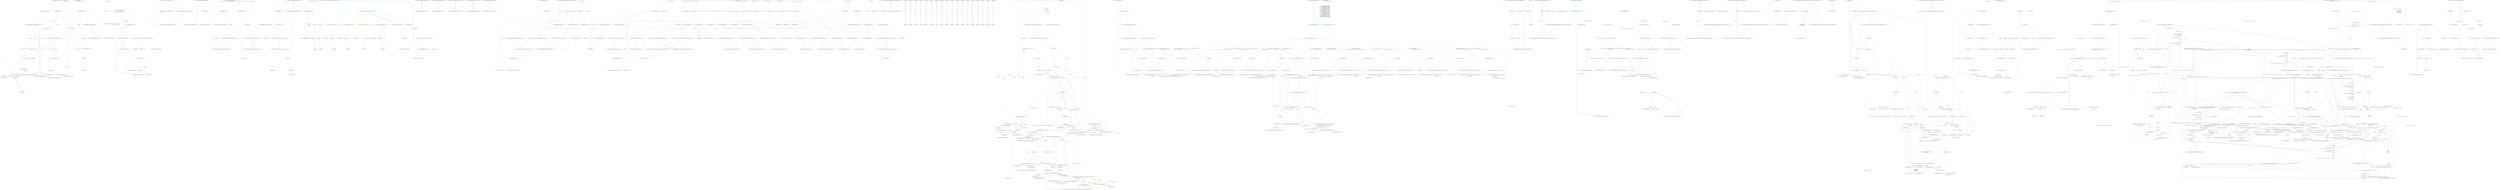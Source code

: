 digraph  {
m0_26 [cluster="System.Func<T1, T2, T3, TResult>.Invoke(T1, T2, T3)", file="DefaultErrorHandler.cs", label="Entry System.Func<T1, T2, T3, TResult>.Invoke(T1, T2, T3)", span="0-0"];
m0_9 [cluster="Unk.Any", file="DefaultErrorHandler.cs", label="Entry Unk.Any", span=""];
m0_27 [cluster="Nancy.ErrorHandling.DefaultErrorHandler.ModifyResponse(Nancy.HttpStatusCode, Nancy.NancyContext, string)", file="DefaultErrorHandler.cs", label="Entry Nancy.ErrorHandling.DefaultErrorHandler.ModifyResponse(Nancy.HttpStatusCode, Nancy.NancyContext, string)", span="74-74"];
m0_28 [cluster="Nancy.ErrorHandling.DefaultErrorHandler.ModifyResponse(Nancy.HttpStatusCode, Nancy.NancyContext, string)", color=red, community=0, file="DefaultErrorHandler.cs", label="0: context.Response == null", span="76-76"];
m0_29 [cluster="Nancy.ErrorHandling.DefaultErrorHandler.ModifyResponse(Nancy.HttpStatusCode, Nancy.NancyContext, string)", color=red, community=0, file="DefaultErrorHandler.cs", label="0: context.Response = new Response() { StatusCode = statusCode }", span="78-78"];
m0_30 [cluster="Nancy.ErrorHandling.DefaultErrorHandler.ModifyResponse(Nancy.HttpStatusCode, Nancy.NancyContext, string)", color=red, community=0, file="DefaultErrorHandler.cs", label="0: context.Response.ContentType = ''text/html''", span="81-81"];
m0_31 [cluster="Nancy.ErrorHandling.DefaultErrorHandler.ModifyResponse(Nancy.HttpStatusCode, Nancy.NancyContext, string)", color=red, community=1, file="DefaultErrorHandler.cs", label="0: context.Response.Contents = s =>\r\n                {\r\n                    using (var writer = new StreamWriter(s, Encoding.UTF8))\r\n                    {\r\n                        writer.Write(errorPage);\r\n                    }\r\n                }", span="82-88"];
m0_32 [cluster="Nancy.ErrorHandling.DefaultErrorHandler.ModifyResponse(Nancy.HttpStatusCode, Nancy.NancyContext, string)", file="DefaultErrorHandler.cs", label="Exit Nancy.ErrorHandling.DefaultErrorHandler.ModifyResponse(Nancy.HttpStatusCode, Nancy.NancyContext, string)", span="74-74"];
m0_53 [cluster="Nancy.NancyContext.GetExceptionDetails()", file="DefaultErrorHandler.cs", label="Entry Nancy.NancyContext.GetExceptionDetails()", span="67-67"];
m0_46 [cluster="string.Format(string, object)", file="DefaultErrorHandler.cs", label="Entry string.Format(string, object)", span="0-0"];
m0_5 [cluster="Nancy.ErrorHandling.DefaultErrorHandler.LoadResource(string)", file="DefaultErrorHandler.cs", label="Entry Nancy.ErrorHandling.DefaultErrorHandler.LoadResource(string)", span="91-91"];
m0_40 [cluster="Nancy.ErrorHandling.DefaultErrorHandler.LoadResource(string)", color=red, community=0, file="DefaultErrorHandler.cs", label="0: var resourceStream = typeof(INancyEngine).Assembly.GetManifestResourceStream(String.Format(''Nancy.ErrorHandling.Resources.{0}'', filename))", span="93-93"];
m0_41 [cluster="Nancy.ErrorHandling.DefaultErrorHandler.LoadResource(string)", color=red, community=0, file="DefaultErrorHandler.cs", label="0: resourceStream == null", span="95-95"];
m0_43 [cluster="Nancy.ErrorHandling.DefaultErrorHandler.LoadResource(string)", color=red, community=0, file="DefaultErrorHandler.cs", label="0: var reader = new StreamReader(resourceStream)", span="100-100"];
m0_42 [cluster="Nancy.ErrorHandling.DefaultErrorHandler.LoadResource(string)", color=red, community=0, file="DefaultErrorHandler.cs", label="0: return string.Empty;", span="97-97"];
m0_44 [cluster="Nancy.ErrorHandling.DefaultErrorHandler.LoadResource(string)", color=red, community=0, file="DefaultErrorHandler.cs", label="0: return reader.ReadToEnd();", span="102-102"];
m0_45 [cluster="Nancy.ErrorHandling.DefaultErrorHandler.LoadResource(string)", file="DefaultErrorHandler.cs", label="Exit Nancy.ErrorHandling.DefaultErrorHandler.LoadResource(string)", span="91-91"];
m0_54 [cluster="string.Replace(string, string)", file="DefaultErrorHandler.cs", label="Entry string.Replace(string, string)", span="0-0"];
m0_38 [cluster="System.IO.StreamWriter.StreamWriter(System.IO.Stream, System.Text.Encoding)", file="DefaultErrorHandler.cs", label="Entry System.IO.StreamWriter.StreamWriter(System.IO.Stream, System.Text.Encoding)", span="0-0"];
m0_47 [cluster="System.Reflection.Assembly.GetManifestResourceStream(string)", file="DefaultErrorHandler.cs", label="Entry System.Reflection.Assembly.GetManifestResourceStream(string)", span="0-0"];
m0_4 [cluster="System.Collections.Generic.Dictionary<TKey, TValue>.Dictionary()", file="DefaultErrorHandler.cs", label="Entry System.Collections.Generic.Dictionary<TKey, TValue>.Dictionary()", span="0-0"];
m0_50 [cluster="Nancy.ErrorHandling.DefaultErrorHandler.PopulateErrorInfo(Nancy.HttpStatusCode, Nancy.NancyContext, string)", file="DefaultErrorHandler.cs", label="Entry Nancy.ErrorHandling.DefaultErrorHandler.PopulateErrorInfo(Nancy.HttpStatusCode, Nancy.NancyContext, string)", span="106-106"];
m0_51 [cluster="Nancy.ErrorHandling.DefaultErrorHandler.PopulateErrorInfo(Nancy.HttpStatusCode, Nancy.NancyContext, string)", color=red, community=0, file="DefaultErrorHandler.cs", label="0: return templateContents.Replace(''[DETAILS]'', context.GetExceptionDetails());", span="108-108"];
m0_52 [cluster="Nancy.ErrorHandling.DefaultErrorHandler.PopulateErrorInfo(Nancy.HttpStatusCode, Nancy.NancyContext, string)", file="DefaultErrorHandler.cs", label="Exit Nancy.ErrorHandling.DefaultErrorHandler.PopulateErrorInfo(Nancy.HttpStatusCode, Nancy.NancyContext, string)", span="106-106"];
m0_25 [cluster="string.IsNullOrEmpty(string)", file="DefaultErrorHandler.cs", label="Entry string.IsNullOrEmpty(string)", span="0-0"];
m0_6 [cluster="Nancy.ErrorHandling.DefaultErrorHandler.HandlesStatusCode(Nancy.HttpStatusCode)", file="DefaultErrorHandler.cs", label="Entry Nancy.ErrorHandling.DefaultErrorHandler.HandlesStatusCode(Nancy.HttpStatusCode)", span="40-40"];
m0_7 [cluster="Nancy.ErrorHandling.DefaultErrorHandler.HandlesStatusCode(Nancy.HttpStatusCode)", color=red, community=0, file="DefaultErrorHandler.cs", label="0: return this.supportedStatusCodes.Any(s => s == statusCode);", span="42-42"];
m0_8 [cluster="Nancy.ErrorHandling.DefaultErrorHandler.HandlesStatusCode(Nancy.HttpStatusCode)", file="DefaultErrorHandler.cs", label="Exit Nancy.ErrorHandling.DefaultErrorHandler.HandlesStatusCode(Nancy.HttpStatusCode)", span="40-40"];
m0_13 [cluster="Nancy.ErrorHandling.DefaultErrorHandler.Handle(Nancy.HttpStatusCode, Nancy.NancyContext)", file="DefaultErrorHandler.cs", label="Entry Nancy.ErrorHandling.DefaultErrorHandler.Handle(Nancy.HttpStatusCode, Nancy.NancyContext)", span="51-51"];
m0_14 [cluster="Nancy.ErrorHandling.DefaultErrorHandler.Handle(Nancy.HttpStatusCode, Nancy.NancyContext)", color=red, community=0, file="DefaultErrorHandler.cs", label="0: string errorPage", span="53-53"];
m0_15 [cluster="Nancy.ErrorHandling.DefaultErrorHandler.Handle(Nancy.HttpStatusCode, Nancy.NancyContext)", color=red, community=0, file="DefaultErrorHandler.cs", label="0: !this.errorPages.TryGetValue(statusCode, out errorPage)", span="55-55"];
m0_20 [cluster="Nancy.ErrorHandling.DefaultErrorHandler.Handle(Nancy.HttpStatusCode, Nancy.NancyContext)", color=red, community=0, file="DefaultErrorHandler.cs", label="0: this.expansionDelegates.TryGetValue(statusCode, out expansionDelegate)", span="66-66"];
m0_21 [cluster="Nancy.ErrorHandling.DefaultErrorHandler.Handle(Nancy.HttpStatusCode, Nancy.NancyContext)", color=red, community=0, file="DefaultErrorHandler.cs", label="0: errorPage = expansionDelegate.Invoke(statusCode, context, errorPage)", span="68-68"];
m0_22 [cluster="Nancy.ErrorHandling.DefaultErrorHandler.Handle(Nancy.HttpStatusCode, Nancy.NancyContext)", color=red, community=0, file="DefaultErrorHandler.cs", label="0: this.ModifyResponse(statusCode, context, errorPage)", span="71-71"];
m0_16 [cluster="Nancy.ErrorHandling.DefaultErrorHandler.Handle(Nancy.HttpStatusCode, Nancy.NancyContext)", color=red, community=0, file="DefaultErrorHandler.cs", label="0: return;", span="57-57"];
m0_17 [cluster="Nancy.ErrorHandling.DefaultErrorHandler.Handle(Nancy.HttpStatusCode, Nancy.NancyContext)", color=red, community=0, file="DefaultErrorHandler.cs", label="0: String.IsNullOrEmpty(errorPage)", span="60-60"];
m0_18 [cluster="Nancy.ErrorHandling.DefaultErrorHandler.Handle(Nancy.HttpStatusCode, Nancy.NancyContext)", color=red, community=0, file="DefaultErrorHandler.cs", label="0: return;", span="62-62"];
m0_19 [cluster="Nancy.ErrorHandling.DefaultErrorHandler.Handle(Nancy.HttpStatusCode, Nancy.NancyContext)", color=red, community=0, file="DefaultErrorHandler.cs", label="0: Func<HttpStatusCode, NancyContext, string, string> expansionDelegate", span="65-65"];
m0_23 [cluster="Nancy.ErrorHandling.DefaultErrorHandler.Handle(Nancy.HttpStatusCode, Nancy.NancyContext)", file="DefaultErrorHandler.cs", label="Exit Nancy.ErrorHandling.DefaultErrorHandler.Handle(Nancy.HttpStatusCode, Nancy.NancyContext)", span="51-51"];
m0_34 [cluster="lambda expression", file="DefaultErrorHandler.cs", label="Entry lambda expression", span="82-88"];
m0_11 [cluster="lambda expression", color=red, community=0, file="DefaultErrorHandler.cs", label="1: s == statusCode", span="42-42"];
m0_10 [cluster="lambda expression", file="DefaultErrorHandler.cs", label="Entry lambda expression", span="42-42"];
m0_12 [cluster="lambda expression", file="DefaultErrorHandler.cs", label="Exit lambda expression", span="42-42"];
m0_36 [cluster="lambda expression", color=red, community=0, file="DefaultErrorHandler.cs", label="0: writer.Write(errorPage)", span="86-86"];
m0_35 [cluster="lambda expression", color=red, community=0, file="DefaultErrorHandler.cs", label="0: var writer = new StreamWriter(s, Encoding.UTF8)", span="84-84"];
m0_37 [cluster="lambda expression", file="DefaultErrorHandler.cs", label="Exit lambda expression", span="82-88"];
m0_39 [cluster="System.IO.StreamWriter.Write(string)", file="DefaultErrorHandler.cs", label="Entry System.IO.StreamWriter.Write(string)", span="0-0"];
m0_0 [cluster="Nancy.ErrorHandling.DefaultErrorHandler.DefaultErrorHandler()", file="DefaultErrorHandler.cs", label="Entry Nancy.ErrorHandling.DefaultErrorHandler.DefaultErrorHandler()", span="21-21"];
m0_1 [cluster="Nancy.ErrorHandling.DefaultErrorHandler.DefaultErrorHandler()", color=red, community=1, file="DefaultErrorHandler.cs", label="0: this.errorPages = new Dictionary<HttpStatusCode, string>\r\n                {\r\n                    { HttpStatusCode.NotFound, this.LoadResource(''404.html'') },\r\n                    { HttpStatusCode.InternalServerError, this.LoadResource(''500.html'') },\r\n                }", span="23-27"];
m0_2 [cluster="Nancy.ErrorHandling.DefaultErrorHandler.DefaultErrorHandler()", color=red, community=1, file="DefaultErrorHandler.cs", label="0: this.expansionDelegates = new Dictionary<HttpStatusCode, Func<HttpStatusCode, NancyContext, string, string>>\r\n                {\r\n                    { HttpStatusCode.InternalServerError, this.PopulateErrorInfo}\r\n                }", span="29-32"];
m0_3 [cluster="Nancy.ErrorHandling.DefaultErrorHandler.DefaultErrorHandler()", file="DefaultErrorHandler.cs", label="Exit Nancy.ErrorHandling.DefaultErrorHandler.DefaultErrorHandler()", span="21-21"];
m0_24 [cluster="System.Collections.Generic.IDictionary<TKey, TValue>.TryGetValue(TKey, out TValue)", file="DefaultErrorHandler.cs", label="Entry System.Collections.Generic.IDictionary<TKey, TValue>.TryGetValue(TKey, out TValue)", span="0-0"];
m0_48 [cluster="System.IO.StreamReader.StreamReader(System.IO.Stream)", file="DefaultErrorHandler.cs", label="Entry System.IO.StreamReader.StreamReader(System.IO.Stream)", span="0-0"];
m0_49 [cluster="System.IO.StreamReader.ReadToEnd()", file="DefaultErrorHandler.cs", label="Entry System.IO.StreamReader.ReadToEnd()", span="0-0"];
m0_33 [cluster="Nancy.Response.Response()", file="DefaultErrorHandler.cs", label="Entry Nancy.Response.Response()", span="15-15"];
m0_55 [file="DefaultErrorHandler.cs", label="Nancy.ErrorHandling.DefaultErrorHandler", span=""];
m0_56 [file="DefaultErrorHandler.cs", label="Nancy.HttpStatusCode", span=""];
m0_57 [file="DefaultErrorHandler.cs", label=string, span=""];
m1_0 [cluster="Nancy.Tests.Unit.ErrorHandling.DefaultErrorHandlerFixture.DefaultErrorHandlerFixture()", file="DefaultErrorHandlerFixture.cs", label="Entry Nancy.Tests.Unit.ErrorHandling.DefaultErrorHandlerFixture.DefaultErrorHandlerFixture()", span="14-14"];
m1_1 [cluster="Nancy.Tests.Unit.ErrorHandling.DefaultErrorHandlerFixture.DefaultErrorHandlerFixture()", color=red, community=0, file="DefaultErrorHandlerFixture.cs", label="0: this.errorHandler = new DefaultErrorHandler()", span="16-16"];
m1_2 [cluster="Nancy.Tests.Unit.ErrorHandling.DefaultErrorHandlerFixture.DefaultErrorHandlerFixture()", file="DefaultErrorHandlerFixture.cs", label="Exit Nancy.Tests.Unit.ErrorHandling.DefaultErrorHandlerFixture.DefaultErrorHandlerFixture()", span="14-14"];
m1_3 [cluster="Nancy.ErrorHandling.DefaultErrorHandler.DefaultErrorHandler()", file="DefaultErrorHandlerFixture.cs", label="Entry Nancy.ErrorHandling.DefaultErrorHandler.DefaultErrorHandler()", span="21-21"];
m1_20 [cluster="Nancy.Tests.Unit.ErrorHandling.DefaultErrorHandlerFixture.Should_create_response_if_it_doesnt_exist_in_context()", file="DefaultErrorHandlerFixture.cs", label="Entry Nancy.Tests.Unit.ErrorHandling.DefaultErrorHandlerFixture.Should_create_response_if_it_doesnt_exist_in_context()", span="62-62"];
m1_21 [cluster="Nancy.Tests.Unit.ErrorHandling.DefaultErrorHandlerFixture.Should_create_response_if_it_doesnt_exist_in_context()", color=red, community=0, file="DefaultErrorHandlerFixture.cs", label="0: var context = new NancyContext()", span="64-64"];
m1_22 [cluster="Nancy.Tests.Unit.ErrorHandling.DefaultErrorHandlerFixture.Should_create_response_if_it_doesnt_exist_in_context()", color=red, community=0, file="DefaultErrorHandlerFixture.cs", label="0: this.errorHandler.Handle(HttpStatusCode.NotFound, context)", span="66-66"];
m1_23 [cluster="Nancy.Tests.Unit.ErrorHandling.DefaultErrorHandlerFixture.Should_create_response_if_it_doesnt_exist_in_context()", color=red, community=0, file="DefaultErrorHandlerFixture.cs", label="0: context.Response.ShouldNotBeNull()", span="68-68"];
m1_24 [cluster="Nancy.Tests.Unit.ErrorHandling.DefaultErrorHandlerFixture.Should_create_response_if_it_doesnt_exist_in_context()", file="DefaultErrorHandlerFixture.cs", label="Exit Nancy.Tests.Unit.ErrorHandling.DefaultErrorHandlerFixture.Should_create_response_if_it_doesnt_exist_in_context()", span="62-62"];
m1_10 [cluster="Nancy.Tests.Unit.ErrorHandling.DefaultErrorHandlerFixture.Should_set_response_contents_if_required()", file="DefaultErrorHandlerFixture.cs", label="Entry Nancy.Tests.Unit.ErrorHandling.DefaultErrorHandlerFixture.Should_set_response_contents_if_required()", span="51-51"];
m1_11 [cluster="Nancy.Tests.Unit.ErrorHandling.DefaultErrorHandlerFixture.Should_set_response_contents_if_required()", color=red, community=0, file="DefaultErrorHandlerFixture.cs", label="0: var context = new NancyContext()", span="53-53"];
m1_12 [cluster="Nancy.Tests.Unit.ErrorHandling.DefaultErrorHandlerFixture.Should_set_response_contents_if_required()", color=red, community=0, file="DefaultErrorHandlerFixture.cs", label="0: context.Response = new Response()", span="54-54"];
m1_13 [cluster="Nancy.Tests.Unit.ErrorHandling.DefaultErrorHandlerFixture.Should_set_response_contents_if_required()", color=red, community=0, file="DefaultErrorHandlerFixture.cs", label="0: this.errorHandler.Handle(HttpStatusCode.NotFound, context)", span="56-56"];
m1_14 [cluster="Nancy.Tests.Unit.ErrorHandling.DefaultErrorHandlerFixture.Should_set_response_contents_if_required()", color=red, community=0, file="DefaultErrorHandlerFixture.cs", label="0: context.Response.Contents.ShouldNotBeNull()", span="58-58"];
m1_15 [cluster="Nancy.Tests.Unit.ErrorHandling.DefaultErrorHandlerFixture.Should_set_response_contents_if_required()", file="DefaultErrorHandlerFixture.cs", label="Exit Nancy.Tests.Unit.ErrorHandling.DefaultErrorHandlerFixture.Should_set_response_contents_if_required()", span="51-51"];
m1_4 [cluster="Nancy.Tests.Unit.ErrorHandling.DefaultErrorHandlerFixture.Should_not_handle_non_error_codes(Nancy.HttpStatusCode)", file="DefaultErrorHandlerFixture.cs", label="Entry Nancy.Tests.Unit.ErrorHandling.DefaultErrorHandlerFixture.Should_not_handle_non_error_codes(Nancy.HttpStatusCode)", span="43-43"];
m1_5 [cluster="Nancy.Tests.Unit.ErrorHandling.DefaultErrorHandlerFixture.Should_not_handle_non_error_codes(Nancy.HttpStatusCode)", color=red, community=0, file="DefaultErrorHandlerFixture.cs", label="0: var result = this.errorHandler.HandlesStatusCode(code)", span="45-45"];
m1_6 [cluster="Nancy.Tests.Unit.ErrorHandling.DefaultErrorHandlerFixture.Should_not_handle_non_error_codes(Nancy.HttpStatusCode)", color=red, community=0, file="DefaultErrorHandlerFixture.cs", label="0: result.ShouldBeFalse()", span="47-47"];
m1_7 [cluster="Nancy.Tests.Unit.ErrorHandling.DefaultErrorHandlerFixture.Should_not_handle_non_error_codes(Nancy.HttpStatusCode)", file="DefaultErrorHandlerFixture.cs", label="Exit Nancy.Tests.Unit.ErrorHandling.DefaultErrorHandlerFixture.Should_not_handle_non_error_codes(Nancy.HttpStatusCode)", span="43-43"];
m1_18 [cluster="Nancy.ErrorHandling.IErrorHandler.Handle(Nancy.HttpStatusCode, Nancy.NancyContext)", file="DefaultErrorHandlerFixture.cs", label="Entry Nancy.ErrorHandling.IErrorHandler.Handle(Nancy.HttpStatusCode, Nancy.NancyContext)", span="19-19"];
m1_9 [cluster="bool.ShouldBeFalse()", file="DefaultErrorHandlerFixture.cs", label="Entry bool.ShouldBeFalse()", span="75-75"];
m1_16 [cluster="Nancy.NancyContext.NancyContext()", file="DefaultErrorHandlerFixture.cs", label="Entry Nancy.NancyContext.NancyContext()", span="14-14"];
m1_25 [cluster="Nancy.Tests.Unit.ErrorHandling.DefaultErrorHandlerFixture.FakeContents(System.IO.Stream)", file="DefaultErrorHandlerFixture.cs", label="Entry Nancy.Tests.Unit.ErrorHandling.DefaultErrorHandlerFixture.FakeContents(System.IO.Stream)", span="71-71"];
m1_26 [cluster="Nancy.Tests.Unit.ErrorHandling.DefaultErrorHandlerFixture.FakeContents(System.IO.Stream)", file="DefaultErrorHandlerFixture.cs", label="Exit Nancy.Tests.Unit.ErrorHandling.DefaultErrorHandlerFixture.FakeContents(System.IO.Stream)", span="71-71"];
m1_17 [cluster="Nancy.Response.Response()", file="DefaultErrorHandlerFixture.cs", label="Entry Nancy.Response.Response()", span="15-15"];
m1_19 [cluster="object.ShouldNotBeNull()", file="DefaultErrorHandlerFixture.cs", label="Entry object.ShouldNotBeNull()", span="125-125"];
m1_8 [cluster="Nancy.ErrorHandling.IErrorHandler.HandlesStatusCode(Nancy.HttpStatusCode)", file="DefaultErrorHandlerFixture.cs", label="Entry Nancy.ErrorHandling.IErrorHandler.HandlesStatusCode(Nancy.HttpStatusCode)", span="12-12"];
m1_27 [file="DefaultErrorHandlerFixture.cs", label="Nancy.Tests.Unit.ErrorHandling.DefaultErrorHandlerFixture", span=""];
m2_3 [cluster="Nancy.Conventions.DefaultViewLocationConventions.ConfigureViewLocationConventions(Nancy.Conventions.NancyConventions)", file="FakeViewEngineHost.cs", label="Entry Nancy.Conventions.DefaultViewLocationConventions.ConfigureViewLocationConventions(Nancy.Conventions.NancyConventions)", span="37-37"];
m2_0 [cluster="Nancy.Tests.Fakes.FakeViewEngineHost.HtmlEncode(string)", file="FakeViewEngineHost.cs", label="Entry Nancy.Tests.Fakes.FakeViewEngineHost.HtmlEncode(string)", span="15-15"];
m2_1 [cluster="Nancy.Tests.Fakes.FakeViewEngineHost.HtmlEncode(string)", file="FakeViewEngineHost.cs", label="return input.Replace(''&'', ''&amp;'').\r\n                Replace(''<'', ''&lt;'').\r\n                Replace(''>'', ''&gt;'').\r\n                Replace(''\'''', ''&quot;'');", span="17-20"];
m2_2 [cluster="Nancy.Tests.Fakes.FakeViewEngineHost.HtmlEncode(string)", file="FakeViewEngineHost.cs", label="Exit Nancy.Tests.Fakes.FakeViewEngineHost.HtmlEncode(string)", span="15-15"];
m2_10 [cluster="Nancy.Tests.Fakes.FakeViewEngineHost.GetUriString(string, params string[])", color=green, community=0, file="FakeViewEngineHost.cs", label="0: Exit Nancy.Tests.Fakes.FakeViewEngineHost.GetUriString(string, params string[])", span="40-40"];
m2_11 [cluster="System.NotImplementedException.NotImplementedException()", file="FakeViewEngineHost.cs", label="Entry System.NotImplementedException.NotImplementedException()", span="0-0"];
m2_8 [cluster="Nancy.Tests.Fakes.FakeViewEngineHost.GetUriString(string, params string[])", file="FakeViewEngineHost.cs", label="Entry Nancy.Tests.Fakes.FakeViewEngineHost.GetUriString(string, params string[])", span="40-40"];
m2_9 [cluster="Nancy.Tests.Fakes.FakeViewEngineHost.GetUriString(string, params string[])", file="FakeViewEngineHost.cs", label="throw new NotImplementedException();", span="42-42"];
m2_12 [cluster="System.Collections.Generic.List<T>.List()", file="FakeViewEngineHost.cs", label="Nancy.Tests.Fakes.FakeViewEngineHost", span=""];
m2_23 [cluster="string.TrimStart(params char[])", file="FakeViewEngineHost.cs", label="Entry string.TrimStart(params char[])", span="0-0"];
m2_28 [cluster="string.Concat(string, string, string)", file="FakeViewEngineHost.cs", label="Entry string.Concat(string, string, string)", span="0-0"];
m2_19 [cluster="string.Concat(string, string)", file="FakeViewEngineHost.cs", label="Entry string.Concat(string, string)", span="0-0"];
m2_32 [cluster="lambda expression", file="FakeViewEngineHost.cs", label="Entry lambda expression", span="61-63"];
m2_14 [cluster="lambda expression", file="FakeViewEngineHost.cs", label="return viewName;", span="42-42"];
m2_17 [cluster="lambda expression", color=green, community=0, file="FakeViewEngineHost.cs", label="0: return string.Concat(''views/'', viewName);", span="46-46"];
m2_21 [cluster="lambda expression", color=green, community=0, file="FakeViewEngineHost.cs", label="0: return string.Concat(''views/'', viewLocationContext.ModulePath.TrimStart(new[] {'/'}), ''/'', viewName);", span="50-50"];
m2_26 [cluster="lambda expression", color=green, community=0, file="FakeViewEngineHost.cs", label="0: return string.Concat(viewLocationContext.ModulePath.TrimStart(new[] { '/' }), ''/'', viewName);", span="54-54"];
m2_30 [cluster="lambda expression", file="FakeViewEngineHost.cs", label="return string.Concat(''views/'', viewLocationContext.ModuleName, ''/'', viewName);", span="58-58"];
m2_33 [cluster="lambda expression", file="FakeViewEngineHost.cs", label="return string.Concat(viewLocationContext.ModuleName, ''/'', viewName);", span="62-62"];
m2_16 [cluster="lambda expression", file="FakeViewEngineHost.cs", label="Entry lambda expression", span="45-47"];
m2_18 [cluster="lambda expression", file="FakeViewEngineHost.cs", label="Exit lambda expression", span="45-47"];
m2_20 [cluster="lambda expression", file="FakeViewEngineHost.cs", label="Entry lambda expression", span="49-51"];
m2_22 [cluster="lambda expression", file="FakeViewEngineHost.cs", label="Exit lambda expression", span="49-51"];
m2_25 [cluster="lambda expression", file="FakeViewEngineHost.cs", label="Entry lambda expression", span="53-55"];
m2_27 [cluster="lambda expression", file="FakeViewEngineHost.cs", label="Exit lambda expression", span="53-55"];
m2_13 [cluster="lambda expression", file="FakeViewEngineHost.cs", label="Entry lambda expression", span="41-43"];
m2_15 [cluster="lambda expression", file="FakeViewEngineHost.cs", label="Exit lambda expression", span="41-43"];
m2_29 [cluster="lambda expression", file="FakeViewEngineHost.cs", label="Entry lambda expression", span="57-59"];
m2_31 [cluster="lambda expression", file="FakeViewEngineHost.cs", label="Exit lambda expression", span="57-59"];
m2_34 [cluster="lambda expression", file="FakeViewEngineHost.cs", label="Exit lambda expression", span="61-63"];
m2_7 [cluster="System.Func<T1, T2, TResult>.Invoke(T1, T2)", file="FakeViewEngineHost.cs", label="Entry System.Func<T1, T2, TResult>.Invoke(T1, T2)", span="0-0"];
m2_24 [cluster="string.Concat(string, string, string, string)", file="FakeViewEngineHost.cs", label="Entry string.Concat(string, string, string, string)", span="0-0"];
m2_4 [cluster="Nancy.Tests.Fakes.FakeViewEngineHost.GetTemplate(string, object)", file="FakeViewEngineHost.cs", label="Entry Nancy.Tests.Fakes.FakeViewEngineHost.GetTemplate(string, object)", span="29-29"];
m2_5 [cluster="Nancy.Tests.Fakes.FakeViewEngineHost.GetTemplate(string, object)", file="FakeViewEngineHost.cs", label="return this.GetTemplateCallback != null ? this.GetTemplateCallback.Invoke(templateName, model) : string.Empty;", span="31-31"];
m2_6 [cluster="Nancy.Tests.Fakes.FakeViewEngineHost.GetTemplate(string, object)", file="FakeViewEngineHost.cs", label="Exit Nancy.Tests.Fakes.FakeViewEngineHost.GetTemplate(string, object)", span="29-29"];
m3_2 [cluster="Nancy.ErrorHandling.IErrorHandler.Handle(Nancy.HttpStatusCode, Nancy.NancyContext)", file="IErrorHandler.cs", label="Entry Nancy.ErrorHandling.IErrorHandler.Handle(Nancy.HttpStatusCode, Nancy.NancyContext)", span="19-19"];
m3_3 [cluster="Nancy.ErrorHandling.IErrorHandler.Handle(Nancy.HttpStatusCode, Nancy.NancyContext)", file="IErrorHandler.cs", label="Exit Nancy.ErrorHandling.IErrorHandler.Handle(Nancy.HttpStatusCode, Nancy.NancyContext)", span="19-19"];
m3_0 [cluster="Nancy.ErrorHandling.IErrorHandler.HandlesStatusCode(Nancy.HttpStatusCode)", file="IErrorHandler.cs", label="Entry Nancy.ErrorHandling.IErrorHandler.HandlesStatusCode(Nancy.HttpStatusCode)", span="12-12"];
m3_1 [cluster="Nancy.ErrorHandling.IErrorHandler.HandlesStatusCode(Nancy.HttpStatusCode)", file="IErrorHandler.cs", label="Exit Nancy.ErrorHandling.IErrorHandler.HandlesStatusCode(Nancy.HttpStatusCode)", span="12-12"];
m4_4 [cluster="Nancy.ViewEngines.SuperSimpleViewEngine.IViewEngineHost.GetUriString(string, params string[])", file="IViewEngineHost.cs", label="Entry Nancy.ViewEngines.SuperSimpleViewEngine.IViewEngineHost.GetUriString(string, params string[])", span="29-29"];
m4_5 [cluster="Nancy.ViewEngines.SuperSimpleViewEngine.IViewEngineHost.GetUriString(string, params string[])", file="IViewEngineHost.cs", label="Exit Nancy.ViewEngines.SuperSimpleViewEngine.IViewEngineHost.GetUriString(string, params string[])", span="29-29"];
m4_0 [cluster="Nancy.ViewEngines.SuperSimpleViewEngine.IViewEngineHost.HtmlEncode(string)", file="IViewEngineHost.cs", label="Entry Nancy.ViewEngines.SuperSimpleViewEngine.IViewEngineHost.HtmlEncode(string)", span="13-13"];
m4_1 [cluster="Nancy.ViewEngines.SuperSimpleViewEngine.IViewEngineHost.HtmlEncode(string)", file="IViewEngineHost.cs", label="Exit Nancy.ViewEngines.SuperSimpleViewEngine.IViewEngineHost.HtmlEncode(string)", span="13-13"];
m4_2 [cluster="Nancy.ViewEngines.SuperSimpleViewEngine.IViewEngineHost.GetTemplate(string, object)", file="IViewEngineHost.cs", label="Entry Nancy.ViewEngines.SuperSimpleViewEngine.IViewEngineHost.GetTemplate(string, object)", span="21-21"];
m4_3 [cluster="Nancy.ViewEngines.SuperSimpleViewEngine.IViewEngineHost.GetTemplate(string, object)", file="IViewEngineHost.cs", label="Exit Nancy.ViewEngines.SuperSimpleViewEngine.IViewEngineHost.GetTemplate(string, object)", span="21-21"];
m5_60 [cluster="Nancy.Tests.Unit.NancyModuleFixture.Should_store_route_with_null_condition_when_route_indexer_is_invoked_without_a_condition()", file="MainModule.cs", label="Entry Nancy.Tests.Unit.NancyModuleFixture.Should_store_route_with_null_condition_when_route_indexer_is_invoked_without_a_condition()", span="75-75"];
m5_61 [cluster="Nancy.Tests.Unit.NancyModuleFixture.Should_store_route_with_null_condition_when_route_indexer_is_invoked_without_a_condition()", file="MainModule.cs", label="this.module.Get[''/test''] = d => null", span="77-77"];
m5_62 [cluster="Nancy.Tests.Unit.NancyModuleFixture.Should_store_route_with_null_condition_when_route_indexer_is_invoked_without_a_condition()", file="MainModule.cs", label="module.Routes.First().Description.Condition.ShouldBeNull()", span="79-79"];
m5_63 [cluster="Nancy.Tests.Unit.NancyModuleFixture.Should_store_route_with_null_condition_when_route_indexer_is_invoked_without_a_condition()", file="MainModule.cs", label="Exit Nancy.Tests.Unit.NancyModuleFixture.Should_store_route_with_null_condition_when_route_indexer_is_invoked_without_a_condition()", span="75-75"];
m5_118 [cluster="Nancy.Tests.Unit.NancyModuleFixture.Should_store_two_routes_when_registering_single_get_method()", file="MainModule.cs", label="Entry Nancy.Tests.Unit.NancyModuleFixture.Should_store_two_routes_when_registering_single_get_method()", span="135-135"];
m5_119 [cluster="Nancy.Tests.Unit.NancyModuleFixture.Should_store_two_routes_when_registering_single_get_method()", color=red, community=0, file="MainModule.cs", label="0: var moduleWithBasePath = new CustomNancyModule()", span="137-137"];
m5_120 [cluster="Nancy.Tests.Unit.NancyModuleFixture.Should_store_two_routes_when_registering_single_get_method()", color=red, community=0, file="MainModule.cs", label="0: moduleWithBasePath.Get[''/Test1'', ''/Test2''] = d => null", span="139-139"];
m5_121 [cluster="Nancy.Tests.Unit.NancyModuleFixture.Should_store_two_routes_when_registering_single_get_method()", color=red, community=0, file="MainModule.cs", label="0: moduleWithBasePath.Routes.First().Description.Path.ShouldEqual(''/Test1'')", span="141-141"];
m5_122 [cluster="Nancy.Tests.Unit.NancyModuleFixture.Should_store_two_routes_when_registering_single_get_method()", file="MainModule.cs", label="moduleWithBasePath.Routes.Last().Description.Path.ShouldEqual(''/Test2'')", span="142-142"];
m5_123 [cluster="Nancy.Tests.Unit.NancyModuleFixture.Should_store_two_routes_when_registering_single_get_method()", file="MainModule.cs", label="Exit Nancy.Tests.Unit.NancyModuleFixture.Should_store_two_routes_when_registering_single_get_method()", span="135-135"];
m5_13 [cluster="Nancy.Tests.Unit.NancyModuleFixture.Adds_route_when_put_indexer_used()", file="MainModule.cs", label="Entry Nancy.Tests.Unit.NancyModuleFixture.Adds_route_when_put_indexer_used()", span="25-25"];
m5_14 [cluster="Nancy.Tests.Unit.NancyModuleFixture.Adds_route_when_put_indexer_used()", file="MainModule.cs", label="this.module.Put[''/test''] = d => null", span="27-27"];
m5_15 [cluster="Nancy.Tests.Unit.NancyModuleFixture.Adds_route_when_put_indexer_used()", file="MainModule.cs", label="this.module.Routes.Count().ShouldEqual(1)", span="29-29"];
m5_16 [cluster="Nancy.Tests.Unit.NancyModuleFixture.Adds_route_when_put_indexer_used()", file="MainModule.cs", label="Exit Nancy.Tests.Unit.NancyModuleFixture.Adds_route_when_put_indexer_used()", span="25-25"];
m5_80 [cluster="Nancy.Tests.Unit.NancyModuleFixture.Should_add_route_with_get_method_when_added_using_get_indexer()", file="MainModule.cs", label="Entry Nancy.Tests.Unit.NancyModuleFixture.Should_add_route_with_get_method_when_added_using_get_indexer()", span="93-93"];
m5_81 [cluster="Nancy.Tests.Unit.NancyModuleFixture.Should_add_route_with_get_method_when_added_using_get_indexer()", file="MainModule.cs", label="this.module.Get[''/test''] = d => null", span="95-95"];
m5_82 [cluster="Nancy.Tests.Unit.NancyModuleFixture.Should_add_route_with_get_method_when_added_using_get_indexer()", file="MainModule.cs", label="module.Routes.First().Description.Method.ShouldEqual(''GET'')", span="97-97"];
m5_83 [cluster="Nancy.Tests.Unit.NancyModuleFixture.Should_add_route_with_get_method_when_added_using_get_indexer()", file="MainModule.cs", label="Exit Nancy.Tests.Unit.NancyModuleFixture.Should_add_route_with_get_method_when_added_using_get_indexer()", span="93-93"];
m5_73 [cluster="object.ShouldBeSameAs(object)", file="MainModule.cs", label="Entry object.ShouldBeSameAs(object)", span="130-130"];
m5_41 [cluster="Nancy.Tests.Unit.NancyModuleFixture.Should_store_route_with_specified_path_when_route_indexer_is_invoked_with_a_path_but_no_condition()", file="MainModule.cs", label="Entry Nancy.Tests.Unit.NancyModuleFixture.Should_store_route_with_specified_path_when_route_indexer_is_invoked_with_a_path_but_no_condition()", span="57-57"];
m5_42 [cluster="Nancy.Tests.Unit.NancyModuleFixture.Should_store_route_with_specified_path_when_route_indexer_is_invoked_with_a_path_but_no_condition()", file="MainModule.cs", label="this.module.Get[''/test''] = d => null", span="59-59"];
m5_43 [cluster="Nancy.Tests.Unit.NancyModuleFixture.Should_store_route_with_specified_path_when_route_indexer_is_invoked_with_a_path_but_no_condition()", file="MainModule.cs", label="module.Routes.First().Description.Path.ShouldEqual(''/test'')", span="61-61"];
m5_44 [cluster="Nancy.Tests.Unit.NancyModuleFixture.Should_store_route_with_specified_path_when_route_indexer_is_invoked_with_a_path_but_no_condition()", file="MainModule.cs", label="Exit Nancy.Tests.Unit.NancyModuleFixture.Should_store_route_with_specified_path_when_route_indexer_is_invoked_with_a_path_but_no_condition()", span="57-57"];
m5_136 [cluster="Nancy.Tests.Unit.NancyModuleFixture.CustomNancyModule.CustomRouteBuilder.CustomRouteBuilder(string, Nancy.NancyModule)", file="MainModule.cs", label="Entry Nancy.Tests.Unit.NancyModuleFixture.CustomNancyModule.CustomRouteBuilder.CustomRouteBuilder(string, Nancy.NancyModule)", span="164-164"];
m5_137 [cluster="Nancy.Tests.Unit.NancyModuleFixture.CustomNancyModule.CustomRouteBuilder.CustomRouteBuilder(string, Nancy.NancyModule)", file="MainModule.cs", label="Exit Nancy.Tests.Unit.NancyModuleFixture.CustomNancyModule.CustomRouteBuilder.CustomRouteBuilder(string, Nancy.NancyModule)", span="164-164"];
m5_9 [cluster="object.ShouldEqual(object)", file="MainModule.cs", label="Entry object.ShouldEqual(object)", span="95-95"];
m5_49 [cluster="Nancy.Tests.Unit.NancyModuleFixture.Should_store_route_with_specified_path_when_route_indexer_is_invoked_with_a_path_and_condition()", file="MainModule.cs", label="Entry Nancy.Tests.Unit.NancyModuleFixture.Should_store_route_with_specified_path_when_route_indexer_is_invoked_with_a_path_and_condition()", span="65-65"];
m5_50 [cluster="Nancy.Tests.Unit.NancyModuleFixture.Should_store_route_with_specified_path_when_route_indexer_is_invoked_with_a_path_and_condition()", file="MainModule.cs", label="Func<NancyContext, bool> condition = r => true", span="67-67"];
m5_51 [cluster="Nancy.Tests.Unit.NancyModuleFixture.Should_store_route_with_specified_path_when_route_indexer_is_invoked_with_a_path_and_condition()", file="MainModule.cs", label="this.module.Get[''/test'', condition] = d => null", span="69-69"];
m5_52 [cluster="Nancy.Tests.Unit.NancyModuleFixture.Should_store_route_with_specified_path_when_route_indexer_is_invoked_with_a_path_and_condition()", file="MainModule.cs", label="module.Routes.First().Description.Path.ShouldEqual(''/test'')", span="71-71"];
m5_53 [cluster="Nancy.Tests.Unit.NancyModuleFixture.Should_store_route_with_specified_path_when_route_indexer_is_invoked_with_a_path_and_condition()", file="MainModule.cs", label="Exit Nancy.Tests.Unit.NancyModuleFixture.Should_store_route_with_specified_path_when_route_indexer_is_invoked_with_a_path_and_condition()", span="65-65"];
m5_34 [cluster="Nancy.Tests.Unit.NancyModuleFixture.Adds_route_when_options_indexer_userd()", file="MainModule.cs", label="Entry Nancy.Tests.Unit.NancyModuleFixture.Adds_route_when_options_indexer_userd()", span="49-49"];
m5_35 [cluster="Nancy.Tests.Unit.NancyModuleFixture.Adds_route_when_options_indexer_userd()", file="MainModule.cs", label="this.module.Options[''/test''] = d => null", span="51-51"];
m5_36 [cluster="Nancy.Tests.Unit.NancyModuleFixture.Adds_route_when_options_indexer_userd()", file="MainModule.cs", label="this.module.Routes.Count().ShouldEqual(1)", span="53-53"];
m5_37 [cluster="Nancy.Tests.Unit.NancyModuleFixture.Adds_route_when_options_indexer_userd()", file="MainModule.cs", label="Exit Nancy.Tests.Unit.NancyModuleFixture.Adds_route_when_options_indexer_userd()", span="49-49"];
m5_64 [cluster="object.ShouldBeNull()", file="MainModule.cs", label="Entry object.ShouldBeNull()", span="135-135"];
m5_27 [cluster="Nancy.Tests.Unit.NancyModuleFixture.Adds_route_when_delete_indexer_used()", file="MainModule.cs", label="Entry Nancy.Tests.Unit.NancyModuleFixture.Adds_route_when_delete_indexer_used()", span="41-41"];
m5_28 [cluster="Nancy.Tests.Unit.NancyModuleFixture.Adds_route_when_delete_indexer_used()", file="MainModule.cs", label="this.module.Delete[''/test''] = d => null", span="43-43"];
m5_29 [cluster="Nancy.Tests.Unit.NancyModuleFixture.Adds_route_when_delete_indexer_used()", file="MainModule.cs", label="this.module.Routes.Count().ShouldEqual(1)", span="45-45"];
m5_30 [cluster="Nancy.Tests.Unit.NancyModuleFixture.Adds_route_when_delete_indexer_used()", file="MainModule.cs", label="Exit Nancy.Tests.Unit.NancyModuleFixture.Adds_route_when_delete_indexer_used()", span="41-41"];
m5_114 [cluster="System.Collections.Generic.IEnumerable<TSource>.Last<TSource>()", file="MainModule.cs", label="Entry System.Collections.Generic.IEnumerable<TSource>.Last<TSource>()", span="0-0"];
m5_94 [cluster="Nancy.Tests.Unit.NancyModuleFixture.Should_add_route_with_post_method_when_added_using_get_indexer()", file="MainModule.cs", label="Entry Nancy.Tests.Unit.NancyModuleFixture.Should_add_route_with_post_method_when_added_using_get_indexer()", span="109-109"];
m5_95 [cluster="Nancy.Tests.Unit.NancyModuleFixture.Should_add_route_with_post_method_when_added_using_get_indexer()", file="MainModule.cs", label="this.module.Post[''/test''] = d => null", span="111-111"];
m5_96 [cluster="Nancy.Tests.Unit.NancyModuleFixture.Should_add_route_with_post_method_when_added_using_get_indexer()", file="MainModule.cs", label="module.Routes.First().Description.Method.ShouldEqual(''POST'')", span="113-113"];
m5_97 [cluster="Nancy.Tests.Unit.NancyModuleFixture.Should_add_route_with_post_method_when_added_using_get_indexer()", file="MainModule.cs", label="Exit Nancy.Tests.Unit.NancyModuleFixture.Should_add_route_with_post_method_when_added_using_get_indexer()", span="109-109"];
m5_68 [cluster="Nancy.Tests.Unit.NancyModuleFixture.Should_store_route_with_condition_when_route_indexer_is_invoked_with_a_condition()", file="MainModule.cs", label="Entry Nancy.Tests.Unit.NancyModuleFixture.Should_store_route_with_condition_when_route_indexer_is_invoked_with_a_condition()", span="83-83"];
m5_69 [cluster="Nancy.Tests.Unit.NancyModuleFixture.Should_store_route_with_condition_when_route_indexer_is_invoked_with_a_condition()", file="MainModule.cs", label="Func<NancyContext, bool> condition = r => true", span="85-85"];
m5_70 [cluster="Nancy.Tests.Unit.NancyModuleFixture.Should_store_route_with_condition_when_route_indexer_is_invoked_with_a_condition()", file="MainModule.cs", label="this.module.Get[''/test'', condition] = d => null", span="87-87"];
m5_71 [cluster="Nancy.Tests.Unit.NancyModuleFixture.Should_store_route_with_condition_when_route_indexer_is_invoked_with_a_condition()", file="MainModule.cs", label="module.Routes.First().Description.Condition.ShouldBeSameAs(condition)", span="89-89"];
m5_72 [cluster="Nancy.Tests.Unit.NancyModuleFixture.Should_store_route_with_condition_when_route_indexer_is_invoked_with_a_condition()", file="MainModule.cs", label="Exit Nancy.Tests.Unit.NancyModuleFixture.Should_store_route_with_condition_when_route_indexer_is_invoked_with_a_condition()", span="83-83"];
m5_20 [cluster="Nancy.Tests.Unit.NancyModuleFixture.Adds_route_when_post_indexer_used()", file="MainModule.cs", label="Entry Nancy.Tests.Unit.NancyModuleFixture.Adds_route_when_post_indexer_used()", span="33-33"];
m5_21 [cluster="Nancy.Tests.Unit.NancyModuleFixture.Adds_route_when_post_indexer_used()", file="MainModule.cs", label="this.module.Post[''/test''] = d => null", span="35-35"];
m5_22 [cluster="Nancy.Tests.Unit.NancyModuleFixture.Adds_route_when_post_indexer_used()", file="MainModule.cs", label="this.module.Routes.Count().ShouldEqual(1)", span="37-37"];
m5_23 [cluster="Nancy.Tests.Unit.NancyModuleFixture.Adds_route_when_post_indexer_used()", file="MainModule.cs", label="Exit Nancy.Tests.Unit.NancyModuleFixture.Adds_route_when_post_indexer_used()", span="33-33"];
m5_128 [cluster="Nancy.Tests.Unit.NancyModuleFixture.Should_store_single_route_when_calling_non_overridden_post_from_sub_module()", file="MainModule.cs", label="Entry Nancy.Tests.Unit.NancyModuleFixture.Should_store_single_route_when_calling_non_overridden_post_from_sub_module()", span="146-146"];
m5_129 [cluster="Nancy.Tests.Unit.NancyModuleFixture.Should_store_single_route_when_calling_non_overridden_post_from_sub_module()", file="MainModule.cs", label="var moduleWithBasePath = new CustomNancyModule()", span="148-148"];
m5_130 [cluster="Nancy.Tests.Unit.NancyModuleFixture.Should_store_single_route_when_calling_non_overridden_post_from_sub_module()", file="MainModule.cs", label="moduleWithBasePath.Post[''/Test1''] = d => null", span="150-150"];
m5_131 [cluster="Nancy.Tests.Unit.NancyModuleFixture.Should_store_single_route_when_calling_non_overridden_post_from_sub_module()", file="MainModule.cs", label="moduleWithBasePath.Routes.Last().Description.Path.ShouldEqual(''/Test1'')", span="152-152"];
m5_132 [cluster="Nancy.Tests.Unit.NancyModuleFixture.Should_store_single_route_when_calling_non_overridden_post_from_sub_module()", file="MainModule.cs", label="Exit Nancy.Tests.Unit.NancyModuleFixture.Should_store_single_route_when_calling_non_overridden_post_from_sub_module()", span="146-146"];
m5_3 [cluster="Nancy.Tests.Fakes.FakeNancyModuleNoRoutes.FakeNancyModuleNoRoutes()", file="MainModule.cs", label="Entry Nancy.Tests.Fakes.FakeNancyModuleNoRoutes.FakeNancyModuleNoRoutes()", span="7-7"];
m5_45 [cluster="System.Collections.Generic.IEnumerable<TSource>.First<TSource>()", file="MainModule.cs", label="Entry System.Collections.Generic.IEnumerable<TSource>.First<TSource>()", span="0-0"];
m5_133 [cluster="lambda expression", file="MainModule.cs", label="Entry lambda expression", span="150-150"];
m5_10 [cluster="lambda expression", file="MainModule.cs", label="Entry lambda expression", span="19-19"];
m5_11 [cluster="lambda expression", file="MainModule.cs", label=null, span="19-19"];
m5_12 [cluster="lambda expression", file="MainModule.cs", label="Exit lambda expression", span="19-19"];
m5_17 [cluster="lambda expression", file="MainModule.cs", label="Entry lambda expression", span="27-27"];
m5_18 [cluster="lambda expression", file="MainModule.cs", label=null, span="27-27"];
m5_19 [cluster="lambda expression", file="MainModule.cs", label="Exit lambda expression", span="27-27"];
m5_24 [cluster="lambda expression", file="MainModule.cs", label="Entry lambda expression", span="35-35"];
m5_25 [cluster="lambda expression", file="MainModule.cs", label=null, span="35-35"];
m5_26 [cluster="lambda expression", file="MainModule.cs", label="Exit lambda expression", span="35-35"];
m5_31 [cluster="lambda expression", file="MainModule.cs", label="Entry lambda expression", span="43-43"];
m5_32 [cluster="lambda expression", file="MainModule.cs", label=null, span="43-43"];
m5_33 [cluster="lambda expression", file="MainModule.cs", label="Exit lambda expression", span="43-43"];
m5_38 [cluster="lambda expression", file="MainModule.cs", label="Entry lambda expression", span="51-51"];
m5_39 [cluster="lambda expression", file="MainModule.cs", label=null, span="51-51"];
m5_40 [cluster="lambda expression", file="MainModule.cs", label="Exit lambda expression", span="51-51"];
m5_46 [cluster="lambda expression", file="MainModule.cs", label="Entry lambda expression", span="59-59"];
m5_47 [cluster="lambda expression", file="MainModule.cs", label=null, span="59-59"];
m5_48 [cluster="lambda expression", file="MainModule.cs", label="Exit lambda expression", span="59-59"];
m5_54 [cluster="lambda expression", file="MainModule.cs", label="Entry lambda expression", span="67-67"];
m5_55 [cluster="lambda expression", file="MainModule.cs", label=true, span="67-67"];
m5_56 [cluster="lambda expression", file="MainModule.cs", label="Exit lambda expression", span="67-67"];
m5_57 [cluster="lambda expression", file="MainModule.cs", label="Entry lambda expression", span="69-69"];
m5_58 [cluster="lambda expression", file="MainModule.cs", label=null, span="69-69"];
m5_59 [cluster="lambda expression", file="MainModule.cs", label="Exit lambda expression", span="69-69"];
m5_65 [cluster="lambda expression", file="MainModule.cs", label="Entry lambda expression", span="77-77"];
m5_66 [cluster="lambda expression", file="MainModule.cs", label=null, span="77-77"];
m5_67 [cluster="lambda expression", file="MainModule.cs", label="Exit lambda expression", span="77-77"];
m5_74 [cluster="lambda expression", file="MainModule.cs", label="Entry lambda expression", span="85-85"];
m5_75 [cluster="lambda expression", file="MainModule.cs", label=true, span="85-85"];
m5_76 [cluster="lambda expression", file="MainModule.cs", label="Exit lambda expression", span="85-85"];
m5_77 [cluster="lambda expression", file="MainModule.cs", label="Entry lambda expression", span="87-87"];
m5_78 [cluster="lambda expression", file="MainModule.cs", label=null, span="87-87"];
m5_79 [cluster="lambda expression", file="MainModule.cs", label="Exit lambda expression", span="87-87"];
m5_84 [cluster="lambda expression", file="MainModule.cs", label="Entry lambda expression", span="95-95"];
m5_85 [cluster="lambda expression", file="MainModule.cs", label=null, span="95-95"];
m5_86 [cluster="lambda expression", file="MainModule.cs", label="Exit lambda expression", span="95-95"];
m5_91 [cluster="lambda expression", file="MainModule.cs", label="Entry lambda expression", span="103-103"];
m5_92 [cluster="lambda expression", file="MainModule.cs", label=null, span="103-103"];
m5_93 [cluster="lambda expression", file="MainModule.cs", label="Exit lambda expression", span="103-103"];
m5_98 [cluster="lambda expression", file="MainModule.cs", label="Entry lambda expression", span="111-111"];
m5_99 [cluster="lambda expression", file="MainModule.cs", label=null, span="111-111"];
m5_100 [cluster="lambda expression", file="MainModule.cs", label="Exit lambda expression", span="111-111"];
m5_105 [cluster="lambda expression", file="MainModule.cs", label="Entry lambda expression", span="119-119"];
m5_106 [cluster="lambda expression", file="MainModule.cs", label=null, span="119-119"];
m5_107 [cluster="lambda expression", file="MainModule.cs", label="Exit lambda expression", span="119-119"];
m5_115 [cluster="lambda expression", file="MainModule.cs", label="Entry lambda expression", span="129-129"];
m5_116 [cluster="lambda expression", file="MainModule.cs", label=null, span="129-129"];
m5_117 [cluster="lambda expression", file="MainModule.cs", label="Exit lambda expression", span="129-129"];
m5_125 [cluster="lambda expression", file="MainModule.cs", label="Entry lambda expression", span="139-139"];
m5_126 [cluster="lambda expression", color=red, community=0, file="MainModule.cs", label="1: null", span="139-139"];
m5_127 [cluster="lambda expression", file="MainModule.cs", label="Exit lambda expression", span="139-139"];
m5_134 [cluster="lambda expression", file="MainModule.cs", label=null, span="150-150"];
m5_135 [cluster="lambda expression", file="MainModule.cs", label="Exit lambda expression", span="150-150"];
m5_8 [cluster="System.Collections.Generic.IEnumerable<TSource>.Count<TSource>()", file="MainModule.cs", label="Entry System.Collections.Generic.IEnumerable<TSource>.Count<TSource>()", span="0-0"];
m5_108 [cluster="Nancy.Tests.Unit.NancyModuleFixture.Should_store_route_combine_with_base_path_if_one_specified()", file="MainModule.cs", label="Entry Nancy.Tests.Unit.NancyModuleFixture.Should_store_route_combine_with_base_path_if_one_specified()", span="125-125"];
m5_109 [cluster="Nancy.Tests.Unit.NancyModuleFixture.Should_store_route_combine_with_base_path_if_one_specified()", file="MainModule.cs", label="var moduleWithBasePath = new FakeNancyModuleWithBasePath()", span="127-127"];
m5_110 [cluster="Nancy.Tests.Unit.NancyModuleFixture.Should_store_route_combine_with_base_path_if_one_specified()", file="MainModule.cs", label="moduleWithBasePath.Get[''/NewRoute''] = d => null", span="129-129"];
m5_111 [cluster="Nancy.Tests.Unit.NancyModuleFixture.Should_store_route_combine_with_base_path_if_one_specified()", file="MainModule.cs", label="moduleWithBasePath.Routes.Last().Description.Path.ShouldEqual(''/fake/NewRoute'')", span="131-131"];
m5_112 [cluster="Nancy.Tests.Unit.NancyModuleFixture.Should_store_route_combine_with_base_path_if_one_specified()", file="MainModule.cs", label="Exit Nancy.Tests.Unit.NancyModuleFixture.Should_store_route_combine_with_base_path_if_one_specified()", span="125-125"];
m5_124 [cluster="Nancy.Tests.Unit.NancyModuleFixture.CustomNancyModule.CustomNancyModule()", file="MainModule.cs", label="Entry Nancy.Tests.Unit.NancyModuleFixture.CustomNancyModule.CustomNancyModule()", span="155-155"];
m5_0 [cluster="Nancy.Tests.Unit.NancyModuleFixture.NancyModuleFixture()", file="MainModule.cs", label="Entry Nancy.Tests.Unit.NancyModuleFixture.NancyModuleFixture()", span="11-11"];
m5_1 [cluster="Nancy.Tests.Unit.NancyModuleFixture.NancyModuleFixture()", file="MainModule.cs", label="this.module = new FakeNancyModuleNoRoutes()", span="13-13"];
m5_2 [cluster="Nancy.Tests.Unit.NancyModuleFixture.NancyModuleFixture()", file="MainModule.cs", label="Exit Nancy.Tests.Unit.NancyModuleFixture.NancyModuleFixture()", span="11-11"];
m5_87 [cluster="Nancy.Tests.Unit.NancyModuleFixture.Should_add_route_with_put_method_when_added_using_get_indexer()", file="MainModule.cs", label="Entry Nancy.Tests.Unit.NancyModuleFixture.Should_add_route_with_put_method_when_added_using_get_indexer()", span="101-101"];
m5_88 [cluster="Nancy.Tests.Unit.NancyModuleFixture.Should_add_route_with_put_method_when_added_using_get_indexer()", file="MainModule.cs", label="this.module.Put[''/test''] = d => null", span="103-103"];
m5_89 [cluster="Nancy.Tests.Unit.NancyModuleFixture.Should_add_route_with_put_method_when_added_using_get_indexer()", file="MainModule.cs", label="module.Routes.First().Description.Method.ShouldEqual(''PUT'')", span="105-105"];
m5_90 [cluster="Nancy.Tests.Unit.NancyModuleFixture.Should_add_route_with_put_method_when_added_using_get_indexer()", file="MainModule.cs", label="Exit Nancy.Tests.Unit.NancyModuleFixture.Should_add_route_with_put_method_when_added_using_get_indexer()", span="101-101"];
m5_113 [cluster="Nancy.Tests.Fakes.FakeNancyModuleWithBasePath.FakeNancyModuleWithBasePath()", file="MainModule.cs", label="Entry Nancy.Tests.Fakes.FakeNancyModuleWithBasePath.FakeNancyModuleWithBasePath()", span="7-7"];
m5_101 [cluster="Nancy.Tests.Unit.NancyModuleFixture.Should_add_route_with_delete_method_when_added_using_get_indexer()", file="MainModule.cs", label="Entry Nancy.Tests.Unit.NancyModuleFixture.Should_add_route_with_delete_method_when_added_using_get_indexer()", span="117-117"];
m5_102 [cluster="Nancy.Tests.Unit.NancyModuleFixture.Should_add_route_with_delete_method_when_added_using_get_indexer()", file="MainModule.cs", label="this.module.Delete[''/test''] = d => null", span="119-119"];
m5_103 [cluster="Nancy.Tests.Unit.NancyModuleFixture.Should_add_route_with_delete_method_when_added_using_get_indexer()", file="MainModule.cs", label="module.Routes.First().Description.Method.ShouldEqual(''DELETE'')", span="121-121"];
m5_104 [cluster="Nancy.Tests.Unit.NancyModuleFixture.Should_add_route_with_delete_method_when_added_using_get_indexer()", file="MainModule.cs", label="Exit Nancy.Tests.Unit.NancyModuleFixture.Should_add_route_with_delete_method_when_added_using_get_indexer()", span="117-117"];
m5_4 [cluster="Nancy.Tests.Unit.NancyModuleFixture.Adds_route_when_get_indexer_used()", file="MainModule.cs", label="Entry Nancy.Tests.Unit.NancyModuleFixture.Adds_route_when_get_indexer_used()", span="17-17"];
m5_5 [cluster="Nancy.Tests.Unit.NancyModuleFixture.Adds_route_when_get_indexer_used()", file="MainModule.cs", label="this.module.Get[''/test''] = d => null", span="19-19"];
m5_6 [cluster="Nancy.Tests.Unit.NancyModuleFixture.Adds_route_when_get_indexer_used()", file="MainModule.cs", label="this.module.Routes.Count().ShouldEqual(1)", span="21-21"];
m5_7 [cluster="Nancy.Tests.Unit.NancyModuleFixture.Adds_route_when_get_indexer_used()", file="MainModule.cs", label="Exit Nancy.Tests.Unit.NancyModuleFixture.Adds_route_when_get_indexer_used()", span="17-17"];
m5_138 [file="MainModule.cs", label="Nancy.Tests.Unit.NancyModuleFixture", span=""];
m6_33 [cluster="System.Threading.ThreadPool.QueueUserWorkItem(System.Threading.WaitCallback)", file="NancyEngine.cs", label="Entry System.Threading.ThreadPool.QueueUserWorkItem(System.Threading.WaitCallback)", span="0-0"];
m6_15 [cluster="System.ArgumentNullException.ArgumentNullException(string)", file="NancyEngine.cs", label="Entry System.ArgumentNullException.ArgumentNullException(string)", span="0-0"];
m6_83 [cluster="Nancy.NancyEngine.ExecuteRoutePreReq(Nancy.NancyContext, System.Func<Nancy.NancyContext, Nancy.Response>)", file="NancyEngine.cs", label="Entry Nancy.NancyEngine.ExecuteRoutePreReq(Nancy.NancyContext, System.Func<Nancy.NancyContext, Nancy.Response>)", span="209-209"];
m6_89 [cluster="Nancy.NancyEngine.ExecuteRoutePreReq(Nancy.NancyContext, System.Func<Nancy.NancyContext, Nancy.Response>)", file="NancyEngine.cs", label="resolveResultPreReq == null", span="211-211"];
m6_91 [cluster="Nancy.NancyEngine.ExecuteRoutePreReq(Nancy.NancyContext, System.Func<Nancy.NancyContext, Nancy.Response>)", file="NancyEngine.cs", label="var resolveResultPreReqResponse = resolveResultPreReq.Invoke(context)", span="216-216"];
m6_93 [cluster="Nancy.NancyEngine.ExecuteRoutePreReq(Nancy.NancyContext, System.Func<Nancy.NancyContext, Nancy.Response>)", file="NancyEngine.cs", label="context.Response = resolveResultPreReqResponse", span="220-220"];
m6_90 [cluster="Nancy.NancyEngine.ExecuteRoutePreReq(Nancy.NancyContext, System.Func<Nancy.NancyContext, Nancy.Response>)", file="NancyEngine.cs", label="return;", span="213-213"];
m6_92 [cluster="Nancy.NancyEngine.ExecuteRoutePreReq(Nancy.NancyContext, System.Func<Nancy.NancyContext, Nancy.Response>)", file="NancyEngine.cs", label="resolveResultPreReqResponse != null", span="218-218"];
m6_94 [cluster="Nancy.NancyEngine.ExecuteRoutePreReq(Nancy.NancyContext, System.Func<Nancy.NancyContext, Nancy.Response>)", file="NancyEngine.cs", label="Exit Nancy.NancyEngine.ExecuteRoutePreReq(Nancy.NancyContext, System.Func<Nancy.NancyContext, Nancy.Response>)", span="209-209"];
m6_61 [cluster="Nancy.NancyEngine.ResolveAndInvokeRoute(Nancy.NancyContext)", file="NancyEngine.cs", label="Entry Nancy.NancyEngine.ResolveAndInvokeRoute(Nancy.NancyContext)", span="177-177"];
m6_68 [cluster="Nancy.NancyEngine.ResolveAndInvokeRoute(Nancy.NancyContext)", file="NancyEngine.cs", label="var resolveResult = this.resolver.Resolve(context, this.routeCache)", span="179-179"];
m6_71 [cluster="Nancy.NancyEngine.ResolveAndInvokeRoute(Nancy.NancyContext)", file="NancyEngine.cs", label="this.ExecuteRoutePreReq(context, resolveResultPreReq)", span="183-183"];
m6_72 [cluster="Nancy.NancyEngine.ResolveAndInvokeRoute(Nancy.NancyContext)", file="NancyEngine.cs", label="context.Response == null", span="185-185"];
m6_73 [cluster="Nancy.NancyEngine.ResolveAndInvokeRoute(Nancy.NancyContext)", color=red, community=0, file="NancyEngine.cs", label="0: context.Response = resolveResult.Item1.Invoke(resolveResult.Item2)", span="189-189"];
m6_75 [cluster="Nancy.NancyEngine.ResolveAndInvokeRoute(Nancy.NancyContext)", color=red, community=0, file="NancyEngine.cs", label="0: context.Response = new Response() { StatusCode = HttpStatusCode.InternalServerError }", span="193-193"];
m6_76 [cluster="Nancy.NancyEngine.ResolveAndInvokeRoute(Nancy.NancyContext)", color=red, community=0, file="NancyEngine.cs", label="0: context.Items[ERROR_KEY] = e.ToString()", span="194-194"];
m6_77 [cluster="Nancy.NancyEngine.ResolveAndInvokeRoute(Nancy.NancyContext)", file="NancyEngine.cs", label="context.Request.Method.ToUpperInvariant() == ''HEAD''", span="198-198"];
m6_78 [cluster="Nancy.NancyEngine.ResolveAndInvokeRoute(Nancy.NancyContext)", file="NancyEngine.cs", label="context.Response = new HeadResponse(context.Response)", span="200-200"];
m6_80 [cluster="Nancy.NancyEngine.ResolveAndInvokeRoute(Nancy.NancyContext)", file="NancyEngine.cs", label="resolveResultPostReq.Invoke(context)", span="205-205"];
m6_69 [cluster="Nancy.NancyEngine.ResolveAndInvokeRoute(Nancy.NancyContext)", file="NancyEngine.cs", label="var resolveResultPreReq = resolveResult.Item3", span="180-180"];
m6_70 [cluster="Nancy.NancyEngine.ResolveAndInvokeRoute(Nancy.NancyContext)", file="NancyEngine.cs", label="var resolveResultPostReq = resolveResult.Item4", span="181-181"];
m6_79 [cluster="Nancy.NancyEngine.ResolveAndInvokeRoute(Nancy.NancyContext)", file="NancyEngine.cs", label="resolveResultPostReq != null", span="203-203"];
m6_74 [cluster="Nancy.NancyEngine.ResolveAndInvokeRoute(Nancy.NancyContext)", color=red, community=0, file="NancyEngine.cs", label="0: Exception", span="191-191"];
m6_81 [cluster="Nancy.NancyEngine.ResolveAndInvokeRoute(Nancy.NancyContext)", file="NancyEngine.cs", label="Exit Nancy.NancyEngine.ResolveAndInvokeRoute(Nancy.NancyContext)", span="177-177"];
m6_14 [cluster="System.ArgumentNullException.ArgumentNullException(string, string)", file="NancyEngine.cs", label="Entry System.ArgumentNullException.ArgumentNullException(string, string)", span="0-0"];
m6_88 [cluster="Nancy.HeadResponse.HeadResponse(Nancy.Response)", file="NancyEngine.cs", label="Entry Nancy.HeadResponse.HeadResponse(Nancy.Response)", span="13-13"];
m6_30 [cluster="Nancy.NancyEngine.HandleRequest(Nancy.Request, System.Action<Nancy.NancyContext>, System.Action<System.Exception>)", file="NancyEngine.cs", label="Entry Nancy.NancyEngine.HandleRequest(Nancy.Request, System.Action<Nancy.NancyContext>, System.Action<System.Exception>)", span="105-105"];
m6_31 [cluster="Nancy.NancyEngine.HandleRequest(Nancy.Request, System.Action<Nancy.NancyContext>, System.Action<System.Exception>)", file="NancyEngine.cs", label="ThreadPool.QueueUserWorkItem((s) =>\r\n                {\r\n                    try\r\n                    {\r\n                        onComplete.Invoke(this.HandleRequest(request));\r\n                    }\r\n                    catch (Exception e)\r\n                    {\r\n                        onError.Invoke(e);\r\n                    }\r\n                })", span="110-120"];
m6_32 [cluster="Nancy.NancyEngine.HandleRequest(Nancy.Request, System.Action<Nancy.NancyContext>, System.Action<System.Exception>)", file="NancyEngine.cs", label="Exit Nancy.NancyEngine.HandleRequest(Nancy.Request, System.Action<Nancy.NancyContext>, System.Action<System.Exception>)", span="105-105"];
m6_46 [cluster="System.Version.ToString()", file="NancyEngine.cs", label="Entry System.Version.ToString()", span="0-0"];
m6_67 [cluster="System.Func<T, TResult>.Invoke(T)", file="NancyEngine.cs", label="Entry System.Func<T, TResult>.Invoke(T)", span="0-0"];
m6_87 [cluster="string.ToUpperInvariant()", file="NancyEngine.cs", label="Entry string.ToUpperInvariant()", span="0-0"];
m6_60 [cluster="Nancy.NancyEngine.InvokePreRequestHook(Nancy.NancyContext)", file="NancyEngine.cs", label="Entry Nancy.NancyEngine.InvokePreRequestHook(Nancy.NancyContext)", span="164-164"];
m6_62 [cluster="Nancy.NancyEngine.InvokePreRequestHook(Nancy.NancyContext)", file="NancyEngine.cs", label="this.PreRequestHook != null", span="166-166"];
m6_63 [cluster="Nancy.NancyEngine.InvokePreRequestHook(Nancy.NancyContext)", file="NancyEngine.cs", label="var preRequestResponse = this.PreRequestHook.Invoke(context)", span="168-168"];
m6_65 [cluster="Nancy.NancyEngine.InvokePreRequestHook(Nancy.NancyContext)", file="NancyEngine.cs", label="context.Response = preRequestResponse", span="172-172"];
m6_64 [cluster="Nancy.NancyEngine.InvokePreRequestHook(Nancy.NancyContext)", file="NancyEngine.cs", label="preRequestResponse != null", span="170-170"];
m6_66 [cluster="Nancy.NancyEngine.InvokePreRequestHook(Nancy.NancyContext)", file="NancyEngine.cs", label="Exit Nancy.NancyEngine.InvokePreRequestHook(Nancy.NancyContext)", span="164-164"];
m6_39 [cluster="System.Action<T>.Invoke(T)", file="NancyEngine.cs", label="Entry System.Action<T>.Invoke(T)", span="0-0"];
m6_52 [cluster="Nancy.ErrorHandling.IErrorHandler.HandlesStatusCode(Nancy.HttpStatusCode)", file="NancyEngine.cs", label="Entry Nancy.ErrorHandling.IErrorHandler.HandlesStatusCode(Nancy.HttpStatusCode)", span="12-12"];
m6_28 [cluster="Nancy.NancyEngine.AddNancyVersionHeaderToResponse(Nancy.NancyContext)", file="NancyEngine.cs", label="Entry Nancy.NancyEngine.AddNancyVersionHeaderToResponse(Nancy.NancyContext)", span="123-123"];
m6_40 [cluster="Nancy.NancyEngine.AddNancyVersionHeaderToResponse(Nancy.NancyContext)", file="NancyEngine.cs", label="context.Response == null", span="125-125"];
m6_43 [cluster="Nancy.NancyEngine.AddNancyVersionHeaderToResponse(Nancy.NancyContext)", file="NancyEngine.cs", label="context.Response.Headers[''Nancy-Version''] = version.ToString()", span="133-133"];
m6_41 [cluster="Nancy.NancyEngine.AddNancyVersionHeaderToResponse(Nancy.NancyContext)", file="NancyEngine.cs", label="return;", span="127-127"];
m6_42 [cluster="Nancy.NancyEngine.AddNancyVersionHeaderToResponse(Nancy.NancyContext)", file="NancyEngine.cs", label="var version =\r\n                typeof(INancyEngine).Assembly.GetName().Version", span="130-131"];
m6_44 [cluster="Nancy.NancyEngine.AddNancyVersionHeaderToResponse(Nancy.NancyContext)", file="NancyEngine.cs", label="Exit Nancy.NancyEngine.AddNancyVersionHeaderToResponse(Nancy.NancyContext)", span="123-123"];
m6_29 [cluster="Nancy.NancyEngine.CheckErrorHandler(Nancy.NancyContext)", file="NancyEngine.cs", label="Entry Nancy.NancyEngine.CheckErrorHandler(Nancy.NancyContext)", span="136-136"];
m6_47 [cluster="Nancy.NancyEngine.CheckErrorHandler(Nancy.NancyContext)", color=red, community=0, file="NancyEngine.cs", label="0: context.Response == null", span="138-138"];
m6_49 [cluster="Nancy.NancyEngine.CheckErrorHandler(Nancy.NancyContext)", color=red, community=0, file="NancyEngine.cs", label="0: this.errorHandler.HandlesStatusCode(context.Response.StatusCode)", span="143-143"];
m6_50 [cluster="Nancy.NancyEngine.CheckErrorHandler(Nancy.NancyContext)", color=red, community=0, file="NancyEngine.cs", label="0: this.errorHandler.Handle(context.Response.StatusCode, context)", span="145-145"];
m6_48 [cluster="Nancy.NancyEngine.CheckErrorHandler(Nancy.NancyContext)", color=red, community=0, file="NancyEngine.cs", label="0: return;", span="140-140"];
m6_51 [cluster="Nancy.NancyEngine.CheckErrorHandler(Nancy.NancyContext)", file="NancyEngine.cs", label="Exit Nancy.NancyEngine.CheckErrorHandler(Nancy.NancyContext)", span="136-136"];
m6_82 [cluster="Nancy.Routing.IRouteResolver.Resolve(Nancy.NancyContext, Nancy.Routing.IRouteCache)", file="NancyEngine.cs", label="Entry Nancy.Routing.IRouteResolver.Resolve(Nancy.NancyContext, Nancy.Routing.IRouteCache)", span="15-15"];
m6_45 [cluster="System.Reflection.Assembly.GetName()", file="NancyEngine.cs", label="Entry System.Reflection.Assembly.GetName()", span="0-0"];
m6_34 [cluster="lambda expression", file="NancyEngine.cs", label="Entry lambda expression", span="110-120"];
m6_35 [cluster="lambda expression", file="NancyEngine.cs", label="onComplete.Invoke(this.HandleRequest(request))", span="114-114"];
m6_37 [cluster="lambda expression", file="NancyEngine.cs", label="onError.Invoke(e)", span="118-118"];
m6_36 [cluster="lambda expression", file="NancyEngine.cs", label=Exception, span="116-116"];
m6_38 [cluster="lambda expression", file="NancyEngine.cs", label="Exit lambda expression", span="110-120"];
m6_27 [cluster="Nancy.NancyEngine.InvokeRequestLifeCycle(Nancy.NancyContext)", file="NancyEngine.cs", label="Entry Nancy.NancyEngine.InvokeRequestLifeCycle(Nancy.NancyContext)", span="149-149"];
m6_54 [cluster="Nancy.NancyEngine.InvokeRequestLifeCycle(Nancy.NancyContext)", file="NancyEngine.cs", label="this.InvokePreRequestHook(context)", span="151-151"];
m6_55 [cluster="Nancy.NancyEngine.InvokeRequestLifeCycle(Nancy.NancyContext)", file="NancyEngine.cs", label="context.Response == null", span="153-153"];
m6_56 [cluster="Nancy.NancyEngine.InvokeRequestLifeCycle(Nancy.NancyContext)", file="NancyEngine.cs", label="this.ResolveAndInvokeRoute(context)", span="155-155"];
m6_58 [cluster="Nancy.NancyEngine.InvokeRequestLifeCycle(Nancy.NancyContext)", file="NancyEngine.cs", label="this.PostRequestHook.Invoke(context)", span="160-160"];
m6_57 [cluster="Nancy.NancyEngine.InvokeRequestLifeCycle(Nancy.NancyContext)", file="NancyEngine.cs", label="this.PostRequestHook != null", span="158-158"];
m6_59 [cluster="Nancy.NancyEngine.InvokeRequestLifeCycle(Nancy.NancyContext)", file="NancyEngine.cs", label="Exit Nancy.NancyEngine.InvokeRequestLifeCycle(Nancy.NancyContext)", span="149-149"];
m6_84 [cluster="Nancy.Routing.Route.Invoke(Nancy.DynamicDictionary)", file="NancyEngine.cs", label="Entry Nancy.Routing.Route.Invoke(Nancy.DynamicDictionary)", span="26-26"];
m6_0 [cluster="Nancy.NancyEngine.NancyEngine(Nancy.Routing.IRouteResolver, Nancy.Routing.IRouteCache, Nancy.INancyContextFactory, Nancy.ErrorHandling.IErrorHandler)", file="NancyEngine.cs", label="Entry Nancy.NancyEngine.NancyEngine(Nancy.Routing.IRouteResolver, Nancy.Routing.IRouteCache, Nancy.INancyContextFactory, Nancy.ErrorHandling.IErrorHandler)", span="24-24"];
m6_1 [cluster="Nancy.NancyEngine.NancyEngine(Nancy.Routing.IRouteResolver, Nancy.Routing.IRouteCache, Nancy.INancyContextFactory, Nancy.ErrorHandling.IErrorHandler)", file="NancyEngine.cs", label="resolver == null", span="26-26"];
m6_3 [cluster="Nancy.NancyEngine.NancyEngine(Nancy.Routing.IRouteResolver, Nancy.Routing.IRouteCache, Nancy.INancyContextFactory, Nancy.ErrorHandling.IErrorHandler)", file="NancyEngine.cs", label="routeCache == null", span="31-31"];
m6_5 [cluster="Nancy.NancyEngine.NancyEngine(Nancy.Routing.IRouteResolver, Nancy.Routing.IRouteCache, Nancy.INancyContextFactory, Nancy.ErrorHandling.IErrorHandler)", file="NancyEngine.cs", label="contextFactory == null", span="36-36"];
m6_7 [cluster="Nancy.NancyEngine.NancyEngine(Nancy.Routing.IRouteResolver, Nancy.Routing.IRouteCache, Nancy.INancyContextFactory, Nancy.ErrorHandling.IErrorHandler)", color=red, community=0, file="NancyEngine.cs", label="0: errorHandler == null", span="41-41"];
m6_9 [cluster="Nancy.NancyEngine.NancyEngine(Nancy.Routing.IRouteResolver, Nancy.Routing.IRouteCache, Nancy.INancyContextFactory, Nancy.ErrorHandling.IErrorHandler)", file="NancyEngine.cs", label="this.resolver = resolver", span="46-46"];
m6_10 [cluster="Nancy.NancyEngine.NancyEngine(Nancy.Routing.IRouteResolver, Nancy.Routing.IRouteCache, Nancy.INancyContextFactory, Nancy.ErrorHandling.IErrorHandler)", file="NancyEngine.cs", label="this.routeCache = routeCache", span="47-47"];
m6_11 [cluster="Nancy.NancyEngine.NancyEngine(Nancy.Routing.IRouteResolver, Nancy.Routing.IRouteCache, Nancy.INancyContextFactory, Nancy.ErrorHandling.IErrorHandler)", file="NancyEngine.cs", label="this.contextFactory = contextFactory", span="48-48"];
m6_12 [cluster="Nancy.NancyEngine.NancyEngine(Nancy.Routing.IRouteResolver, Nancy.Routing.IRouteCache, Nancy.INancyContextFactory, Nancy.ErrorHandling.IErrorHandler)", color=red, community=0, file="NancyEngine.cs", label="1: this.errorHandler = errorHandler", span="49-49"];
m6_2 [cluster="Nancy.NancyEngine.NancyEngine(Nancy.Routing.IRouteResolver, Nancy.Routing.IRouteCache, Nancy.INancyContextFactory, Nancy.ErrorHandling.IErrorHandler)", file="NancyEngine.cs", label="throw new ArgumentNullException(''resolver'', ''The resolver parameter cannot be null.'');", span="28-28"];
m6_4 [cluster="Nancy.NancyEngine.NancyEngine(Nancy.Routing.IRouteResolver, Nancy.Routing.IRouteCache, Nancy.INancyContextFactory, Nancy.ErrorHandling.IErrorHandler)", file="NancyEngine.cs", label="throw new ArgumentNullException(''routeCache'', ''The routeCache parameter cannot be null.'');", span="33-33"];
m6_6 [cluster="Nancy.NancyEngine.NancyEngine(Nancy.Routing.IRouteResolver, Nancy.Routing.IRouteCache, Nancy.INancyContextFactory, Nancy.ErrorHandling.IErrorHandler)", file="NancyEngine.cs", label="throw new ArgumentNullException(''contextFactory'');", span="38-38"];
m6_8 [cluster="Nancy.NancyEngine.NancyEngine(Nancy.Routing.IRouteResolver, Nancy.Routing.IRouteCache, Nancy.INancyContextFactory, Nancy.ErrorHandling.IErrorHandler)", color=red, community=0, file="NancyEngine.cs", label="0: throw new ArgumentNullException(''errorHandler'');", span="43-43"];
m6_13 [cluster="Nancy.NancyEngine.NancyEngine(Nancy.Routing.IRouteResolver, Nancy.Routing.IRouteCache, Nancy.INancyContextFactory, Nancy.ErrorHandling.IErrorHandler)", file="NancyEngine.cs", label="Exit Nancy.NancyEngine.NancyEngine(Nancy.Routing.IRouteResolver, Nancy.Routing.IRouteCache, Nancy.INancyContextFactory, Nancy.ErrorHandling.IErrorHandler)", span="24-24"];
m6_86 [cluster="System.Exception.ToString()", file="NancyEngine.cs", label="Entry System.Exception.ToString()", span="0-0"];
m6_16 [cluster="Nancy.NancyEngine.HandleRequest(Nancy.Request)", file="NancyEngine.cs", label="Entry Nancy.NancyEngine.HandleRequest(Nancy.Request)", span="80-80"];
m6_17 [cluster="Nancy.NancyEngine.HandleRequest(Nancy.Request)", file="NancyEngine.cs", label="request == null", span="82-82"];
m6_20 [cluster="Nancy.NancyEngine.HandleRequest(Nancy.Request)", file="NancyEngine.cs", label="context.Request = request", span="88-88"];
m6_18 [cluster="Nancy.NancyEngine.HandleRequest(Nancy.Request)", file="NancyEngine.cs", label="throw new ArgumentNullException(''request'', ''The request parameter cannot be null.'');", span="84-84"];
m6_19 [cluster="Nancy.NancyEngine.HandleRequest(Nancy.Request)", file="NancyEngine.cs", label="var context = this.contextFactory.Create()", span="87-87"];
m6_21 [cluster="Nancy.NancyEngine.HandleRequest(Nancy.Request)", file="NancyEngine.cs", label="this.InvokeRequestLifeCycle(context)", span="90-90"];
m6_22 [cluster="Nancy.NancyEngine.HandleRequest(Nancy.Request)", file="NancyEngine.cs", label="AddNancyVersionHeaderToResponse(context)", span="92-92"];
m6_23 [cluster="Nancy.NancyEngine.HandleRequest(Nancy.Request)", color=red, community=0, file="NancyEngine.cs", label="0: CheckErrorHandler(context)", span="94-94"];
m6_24 [cluster="Nancy.NancyEngine.HandleRequest(Nancy.Request)", file="NancyEngine.cs", label="return context;", span="96-96"];
m6_25 [cluster="Nancy.NancyEngine.HandleRequest(Nancy.Request)", file="NancyEngine.cs", label="Exit Nancy.NancyEngine.HandleRequest(Nancy.Request)", span="80-80"];
m6_26 [cluster="Nancy.INancyContextFactory.Create()", file="NancyEngine.cs", label="Entry Nancy.INancyContextFactory.Create()", span="11-11"];
m6_53 [cluster="Nancy.ErrorHandling.IErrorHandler.Handle(Nancy.HttpStatusCode, Nancy.NancyContext)", file="NancyEngine.cs", label="Entry Nancy.ErrorHandling.IErrorHandler.Handle(Nancy.HttpStatusCode, Nancy.NancyContext)", span="19-19"];
m6_85 [cluster="Nancy.Response.Response()", file="NancyEngine.cs", label="Entry Nancy.Response.Response()", span="15-15"];
m6_95 [file="NancyEngine.cs", label="Nancy.NancyEngine", span=""];
m6_96 [file="NancyEngine.cs", label="Nancy.Request", span=""];
m6_97 [file="NancyEngine.cs", label="System.Action<Nancy.NancyContext>", span=""];
m6_98 [file="NancyEngine.cs", label="System.Action<System.Exception>", span=""];
m7_43 [cluster="Nancy.Tests.Unit.Routing.DefaultRoutePatternMatcherFixture.Should_capture_parameters()", file="NancyEngineFixture.cs", label="Entry Nancy.Tests.Unit.Routing.DefaultRoutePatternMatcherFixture.Should_capture_parameters()", span="103-103"];
m7_44 [cluster="Nancy.Tests.Unit.Routing.DefaultRoutePatternMatcherFixture.Should_capture_parameters()", file="NancyEngineFixture.cs", label="var results = this.matcher.Match(''/foo/bar/baz'', ''/foo/{bar}/{baz}'', null)", span="106-106"];
m7_45 [cluster="Nancy.Tests.Unit.Routing.DefaultRoutePatternMatcherFixture.Should_capture_parameters()", file="NancyEngineFixture.cs", label="((string)results.Parameters[''bar'']).ShouldEqual(''bar'')", span="109-109"];
m7_46 [cluster="Nancy.Tests.Unit.Routing.DefaultRoutePatternMatcherFixture.Should_capture_parameters()", file="NancyEngineFixture.cs", label="((string)results.Parameters[''baz'']).ShouldEqual(''baz'')", span="110-110"];
m7_47 [cluster="Nancy.Tests.Unit.Routing.DefaultRoutePatternMatcherFixture.Should_capture_parameters()", file="NancyEngineFixture.cs", label="Exit Nancy.Tests.Unit.Routing.DefaultRoutePatternMatcherFixture.Should_capture_parameters()", span="103-103"];
m7_39 [cluster="Nancy.Tests.Unit.Routing.DefaultRoutePatternMatcherFixture.Should_be_case_insensitive_when_checking_for_match()", file="NancyEngineFixture.cs", label="Entry Nancy.Tests.Unit.Routing.DefaultRoutePatternMatcherFixture.Should_be_case_insensitive_when_checking_for_match()", span="93-93"];
m7_40 [cluster="Nancy.Tests.Unit.Routing.DefaultRoutePatternMatcherFixture.Should_be_case_insensitive_when_checking_for_match()", file="NancyEngineFixture.cs", label="var results = this.matcher.Match(''/FoO/baR'', ''/fOO/bAr'', null)", span="96-96"];
m7_41 [cluster="Nancy.Tests.Unit.Routing.DefaultRoutePatternMatcherFixture.Should_be_case_insensitive_when_checking_for_match()", file="NancyEngineFixture.cs", label="results.IsMatch.ShouldBeTrue()", span="99-99"];
m7_42 [cluster="Nancy.Tests.Unit.Routing.DefaultRoutePatternMatcherFixture.Should_be_case_insensitive_when_checking_for_match()", file="NancyEngineFixture.cs", label="Exit Nancy.Tests.Unit.Routing.DefaultRoutePatternMatcherFixture.Should_be_case_insensitive_when_checking_for_match()", span="93-93"];
m7_89 [cluster="Nancy.Tests.Unit.Routing.DefaultRoutePatternMatcherFixture.Should_capture_multiple_parameters()", file="NancyEngineFixture.cs", label="Entry Nancy.Tests.Unit.Routing.DefaultRoutePatternMatcherFixture.Should_capture_multiple_parameters()", span="211-211"];
m7_90 [cluster="Nancy.Tests.Unit.Routing.DefaultRoutePatternMatcherFixture.Should_capture_multiple_parameters()", file="NancyEngineFixture.cs", label="var results = this.matcher.Match(''/foo/filename.cshtml'', ''/foo/{name}.{format}'', null)", span="214-214"];
m7_91 [cluster="Nancy.Tests.Unit.Routing.DefaultRoutePatternMatcherFixture.Should_capture_multiple_parameters()", file="NancyEngineFixture.cs", label="((string)results.Parameters[''name'']).ShouldEqual(''filename'')", span="217-217"];
m7_92 [cluster="Nancy.Tests.Unit.Routing.DefaultRoutePatternMatcherFixture.Should_capture_multiple_parameters()", file="NancyEngineFixture.cs", label="((string)results.Parameters[''format'']).ShouldEqual(''cshtml'')", span="218-218"];
m7_93 [cluster="Nancy.Tests.Unit.Routing.DefaultRoutePatternMatcherFixture.Should_capture_multiple_parameters()", file="NancyEngineFixture.cs", label="Exit Nancy.Tests.Unit.Routing.DefaultRoutePatternMatcherFixture.Should_capture_multiple_parameters()", span="211-211"];
m7_28 [cluster="object.ShouldBeSameAs(object)", file="NancyEngineFixture.cs", label="Entry object.ShouldBeSameAs(object)", span="130-130"];
m7_16 [cluster="Nancy.Tests.Unit.Routing.DefaultRoutePatternMatcherFixture.Should_ignore_trailing_slash_on_request_uri()", file="NancyEngineFixture.cs", label="results.IsMatch.ShouldBeTrue()", span="43-43"];
m7_4 [cluster="Nancy.Diagnostics.DiagnosticsModuleBuilder.DiagnosticsModuleBuilder(Nancy.IRootPathProvider, Nancy.ModelBinding.IModelBinderLocator)", file="NancyEngineFixture.cs", label="Exit Nancy.Diagnostics.DiagnosticsModuleBuilder.DiagnosticsModuleBuilder(Nancy.IRootPathProvider, Nancy.ModelBinding.IModelBinderLocator)", span="14-14"];
m7_5 [cluster="Nancy.Responses.DefaultJsonSerializer.DefaultJsonSerializer()", file="NancyEngineFixture.cs", label="Entry Nancy.Responses.DefaultJsonSerializer.DefaultJsonSerializer()", span="9-9"];
m7_6 [cluster="Nancy.Diagnostics.DiagnosticsModuleBuilder.BuildModule(Nancy.INancyModule, Nancy.NancyContext)", file="NancyEngineFixture.cs", label="Entry Nancy.Diagnostics.DiagnosticsModuleBuilder.BuildModule(Nancy.INancyModule, Nancy.NancyContext)", span="27-27"];
m7_7 [cluster="Nancy.Diagnostics.DiagnosticsModuleBuilder.BuildModule(Nancy.INancyModule, Nancy.NancyContext)", color=red, community=0, file="NancyEngineFixture.cs", label="0: module.Context = context", span="30-30"];
m7_18 [cluster="Nancy.ErrorPipeline.ErrorPipeline()", file="NancyEngineFixture.cs", label="Entry Nancy.ErrorPipeline.ErrorPipeline()", span="18-18"];
m7_19 [cluster="Nancy.Tests.Unit.Routing.DefaultRoutePatternMatcherFixture.Should_return_match_result_when_paths_matched()", file="NancyEngineFixture.cs", label="Nancy.Diagnostics.DiagnosticsModuleBuilder", span=""];
m7_20 [cluster="Nancy.Tests.Unit.Routing.DefaultRoutePatternMatcherFixture.Should_return_match_result_when_paths_matched()", file="NancyEngineFixture.cs", label="results.IsMatch.ShouldBeTrue()", span="53-53"];
m7_21 [cluster="Nancy.Tests.Unit.Routing.DefaultRoutePatternMatcherFixture.Should_return_match_result_when_paths_matched()", file="NancyEngineFixture.cs", label="Exit Nancy.Tests.Unit.Routing.DefaultRoutePatternMatcherFixture.Should_return_match_result_when_paths_matched()", span="47-47"];
m7_69 [cluster="Nancy.Tests.Unit.Routing.DefaultRoutePatternMatcherFixture.Should_allow_all_of_the_unreserved_rfc_1738_characters_in_the_uri()", file="NancyEngineFixture.cs", label="Entry Nancy.Tests.Unit.Routing.DefaultRoutePatternMatcherFixture.Should_allow_all_of_the_unreserved_rfc_1738_characters_in_the_uri()", span="159-159"];
m7_71 [cluster="Nancy.Tests.Unit.Routing.DefaultRoutePatternMatcherFixture.Should_allow_all_of_the_unreserved_rfc_1738_characters_in_the_uri()", file="NancyEngineFixture.cs", label="var results = this.matcher.Match(''/foo/'' + parameter, ''/foo/{bar}'', null)", span="165-165"];
m7_70 [cluster="Nancy.Tests.Unit.Routing.DefaultRoutePatternMatcherFixture.Should_allow_all_of_the_unreserved_rfc_1738_characters_in_the_uri()", file="NancyEngineFixture.cs", label="string parameter = ''0123456789abcdefghijklmnopqrstuvwxyzABCDEFGHIJKLMNOPQRSTUVWXYZ-_.!*'()''", span="162-162"];
m7_72 [cluster="Nancy.Tests.Unit.Routing.DefaultRoutePatternMatcherFixture.Should_allow_all_of_the_unreserved_rfc_1738_characters_in_the_uri()", file="NancyEngineFixture.cs", label="((string)results.Parameters[''bar'']).ShouldEqual(parameter)", span="168-168"];
m7_73 [cluster="Nancy.Tests.Unit.Routing.DefaultRoutePatternMatcherFixture.Should_allow_all_of_the_unreserved_rfc_1738_characters_in_the_uri()", file="NancyEngineFixture.cs", label="Exit Nancy.Tests.Unit.Routing.DefaultRoutePatternMatcherFixture.Should_allow_all_of_the_unreserved_rfc_1738_characters_in_the_uri()", span="159-159"];
m7_48 [cluster="object.ShouldEqual(object)", file="NancyEngineFixture.cs", label="Entry object.ShouldEqual(object)", span="95-95"];
m7_17 [cluster="Nancy.Tests.Unit.Routing.DefaultRoutePatternMatcherFixture.Should_ignore_trailing_slash_on_request_uri()", file="NancyEngineFixture.cs", label="Exit Nancy.Tests.Unit.Routing.DefaultRoutePatternMatcherFixture.Should_ignore_trailing_slash_on_request_uri()", span="37-37"];
m7_29 [cluster="Nancy.Tests.Unit.Routing.DefaultRoutePatternMatcherFixture.Should_return_match_result_with_context_of_current_request_when_paths_do_not_match()", file="NancyEngineFixture.cs", label="Entry Nancy.Tests.Unit.Routing.DefaultRoutePatternMatcherFixture.Should_return_match_result_with_context_of_current_request_when_paths_do_not_match()", span="70-70"];
m7_31 [cluster="Nancy.Tests.Unit.Routing.DefaultRoutePatternMatcherFixture.Should_return_match_result_with_context_of_current_request_when_paths_do_not_match()", file="NancyEngineFixture.cs", label="var results = this.matcher.Match(''/foo/bar'', ''/bar/foo'', context)", span="76-76"];
m7_30 [cluster="Nancy.Tests.Unit.Routing.DefaultRoutePatternMatcherFixture.Should_return_match_result_with_context_of_current_request_when_paths_do_not_match()", file="NancyEngineFixture.cs", label="var context = new NancyContext()", span="73-73"];
m7_32 [cluster="Nancy.Tests.Unit.Routing.DefaultRoutePatternMatcherFixture.Should_return_match_result_with_context_of_current_request_when_paths_do_not_match()", file="NancyEngineFixture.cs", label="results.Context.ShouldBeSameAs(context)", span="79-79"];
m7_33 [cluster="Nancy.Tests.Unit.Routing.DefaultRoutePatternMatcherFixture.Should_return_match_result_with_context_of_current_request_when_paths_do_not_match()", file="NancyEngineFixture.cs", label="Exit Nancy.Tests.Unit.Routing.DefaultRoutePatternMatcherFixture.Should_return_match_result_with_context_of_current_request_when_paths_do_not_match()", span="70-70"];
m7_59 [cluster="Nancy.Tests.Unit.Routing.DefaultRoutePatternMatcherFixture.Should_allow_regex_in_route_definition_and_return_negative_result_when_it_does_not_match()", file="NancyEngineFixture.cs", label="Entry Nancy.Tests.Unit.Routing.DefaultRoutePatternMatcherFixture.Should_allow_regex_in_route_definition_and_return_negative_result_when_it_does_not_match()", span="136-136"];
m7_60 [cluster="Nancy.Tests.Unit.Routing.DefaultRoutePatternMatcherFixture.Should_allow_regex_in_route_definition_and_return_negative_result_when_it_does_not_match()", file="NancyEngineFixture.cs", label="var results = this.matcher.Match(''/foo/bar'', @''/foo/(?<bar>[0-9]*)'', null)", span="139-139"];
m7_61 [cluster="Nancy.Tests.Unit.Routing.DefaultRoutePatternMatcherFixture.Should_allow_regex_in_route_definition_and_return_negative_result_when_it_does_not_match()", file="NancyEngineFixture.cs", label="results.IsMatch.ShouldBeFalse()", span="142-142"];
m7_62 [cluster="Nancy.Tests.Unit.Routing.DefaultRoutePatternMatcherFixture.Should_allow_regex_in_route_definition_and_return_negative_result_when_it_does_not_match()", file="NancyEngineFixture.cs", label="Exit Nancy.Tests.Unit.Routing.DefaultRoutePatternMatcherFixture.Should_allow_regex_in_route_definition_and_return_negative_result_when_it_does_not_match()", span="136-136"];
m7_22 [cluster="Nancy.Tests.Unit.Routing.DefaultRoutePatternMatcherFixture.Should_return_match_result_with_context_of_current_request_when_paths_matched()", file="NancyEngineFixture.cs", label="Entry Nancy.Tests.Unit.Routing.DefaultRoutePatternMatcherFixture.Should_return_match_result_with_context_of_current_request_when_paths_matched()", span="57-57"];
m7_24 [cluster="Nancy.Tests.Unit.Routing.DefaultRoutePatternMatcherFixture.Should_return_match_result_with_context_of_current_request_when_paths_matched()", file="NancyEngineFixture.cs", label="var results = this.matcher.Match(''/foo/bar'', ''/foo/bar'', context)", span="63-63"];
m7_23 [cluster="Nancy.Tests.Unit.Routing.DefaultRoutePatternMatcherFixture.Should_return_match_result_with_context_of_current_request_when_paths_matched()", file="NancyEngineFixture.cs", label="var context = new NancyContext()", span="60-60"];
m7_25 [cluster="Nancy.Tests.Unit.Routing.DefaultRoutePatternMatcherFixture.Should_return_match_result_with_context_of_current_request_when_paths_matched()", file="NancyEngineFixture.cs", label="results.Context.ShouldBeSameAs(context)", span="66-66"];
m7_26 [cluster="Nancy.Tests.Unit.Routing.DefaultRoutePatternMatcherFixture.Should_return_match_result_with_context_of_current_request_when_paths_matched()", file="NancyEngineFixture.cs", label="Exit Nancy.Tests.Unit.Routing.DefaultRoutePatternMatcherFixture.Should_return_match_result_with_context_of_current_request_when_paths_matched()", span="57-57"];
m7_38 [cluster="bool.ShouldBeFalse()", file="NancyEngineFixture.cs", label="Entry bool.ShouldBeFalse()", span="90-90"];
m7_79 [cluster="Nancy.Tests.Unit.Routing.DefaultRoutePatternMatcherFixture.Should_capture_parameters_when_the_segment_contains_more_characters_after_parameter_declaration()", file="NancyEngineFixture.cs", label="Entry Nancy.Tests.Unit.Routing.DefaultRoutePatternMatcherFixture.Should_capture_parameters_when_the_segment_contains_more_characters_after_parameter_declaration()", span="185-185"];
m7_81 [cluster="Nancy.Tests.Unit.Routing.DefaultRoutePatternMatcherFixture.Should_capture_parameters_when_the_segment_contains_more_characters_after_parameter_declaration()", file="NancyEngineFixture.cs", label="var results = this.matcher.Match(''/foo/'' + parameter + ''.cshtml'', ''/foo/{name}.cshtml'', null)", span="191-191"];
m7_80 [cluster="Nancy.Tests.Unit.Routing.DefaultRoutePatternMatcherFixture.Should_capture_parameters_when_the_segment_contains_more_characters_after_parameter_declaration()", file="NancyEngineFixture.cs", label="string parameter = ''filename''", span="188-188"];
m7_82 [cluster="Nancy.Tests.Unit.Routing.DefaultRoutePatternMatcherFixture.Should_capture_parameters_when_the_segment_contains_more_characters_after_parameter_declaration()", file="NancyEngineFixture.cs", label="((string)results.Parameters[''name'']).ShouldEqual(parameter)", span="194-194"];
m7_83 [cluster="Nancy.Tests.Unit.Routing.DefaultRoutePatternMatcherFixture.Should_capture_parameters_when_the_segment_contains_more_characters_after_parameter_declaration()", file="NancyEngineFixture.cs", label="Exit Nancy.Tests.Unit.Routing.DefaultRoutePatternMatcherFixture.Should_capture_parameters_when_the_segment_contains_more_characters_after_parameter_declaration()", span="185-185"];
m7_3 [cluster="Nancy.Diagnostics.DiagnosticsModuleBuilder.DiagnosticsModuleBuilder(Nancy.IRootPathProvider, Nancy.ModelBinding.IModelBinderLocator)", file="NancyEngineFixture.cs", label="this.modelBinderLocator = modelBinderLocator", span="18-18"];
m7_53 [cluster="Nancy.Tests.Unit.Routing.DefaultRoutePatternMatcherFixture.Should_allow_regex_in_route_definition_and_capture_specified_parameters()", file="NancyEngineFixture.cs", label="Entry Nancy.Tests.Unit.Routing.DefaultRoutePatternMatcherFixture.Should_allow_regex_in_route_definition_and_capture_specified_parameters()", span="124-124"];
m7_54 [cluster="Nancy.Tests.Unit.Routing.DefaultRoutePatternMatcherFixture.Should_allow_regex_in_route_definition_and_capture_specified_parameters()", file="NancyEngineFixture.cs", label="var results = this.matcher.Match(''/foo/1234'', @''/(?<foo>foo)/(?<bar>\d{4})/'', null)", span="127-127"];
m7_55 [cluster="Nancy.Tests.Unit.Routing.DefaultRoutePatternMatcherFixture.Should_allow_regex_in_route_definition_and_capture_specified_parameters()", file="NancyEngineFixture.cs", label="results.IsMatch.ShouldBeTrue()", span="130-130"];
m7_56 [cluster="Nancy.Tests.Unit.Routing.DefaultRoutePatternMatcherFixture.Should_allow_regex_in_route_definition_and_capture_specified_parameters()", file="NancyEngineFixture.cs", label="((string)results.Parameters[''foo'']).ShouldEqual(''foo'')", span="131-131"];
m7_57 [cluster="Nancy.Tests.Unit.Routing.DefaultRoutePatternMatcherFixture.Should_allow_regex_in_route_definition_and_capture_specified_parameters()", file="NancyEngineFixture.cs", label="((string)results.Parameters[''bar'']).ShouldEqual(''1234'')", span="132-132"];
m7_58 [cluster="Nancy.Tests.Unit.Routing.DefaultRoutePatternMatcherFixture.Should_allow_regex_in_route_definition_and_capture_specified_parameters()", file="NancyEngineFixture.cs", label="Exit Nancy.Tests.Unit.Routing.DefaultRoutePatternMatcherFixture.Should_allow_regex_in_route_definition_and_capture_specified_parameters()", span="124-124"];
m7_9 [cluster="Nancy.Diagnostics.DiagnosticsModuleBuilder.BuildModule(Nancy.INancyModule, Nancy.NancyContext)", color=red, community=0, file="NancyEngineFixture.cs", label="0: module.ModelBinderLocator = this.modelBinderLocator", span="32-32"];
m7_84 [cluster="Nancy.Tests.Unit.Routing.DefaultRoutePatternMatcherFixture.Should_capture_parameters_even_when_it_is_surrounded_by_additional_characters()", file="NancyEngineFixture.cs", label="Entry Nancy.Tests.Unit.Routing.DefaultRoutePatternMatcherFixture.Should_capture_parameters_even_when_it_is_surrounded_by_additional_characters()", span="198-198"];
m7_86 [cluster="Nancy.Tests.Unit.Routing.DefaultRoutePatternMatcherFixture.Should_capture_parameters_even_when_it_is_surrounded_by_additional_characters()", file="NancyEngineFixture.cs", label="var results = this.matcher.Match(''/foo/bar'' + parameter + ''.cshtml'', ''/foo/bar{name}.cshtml'', null)", span="204-204"];
m7_85 [cluster="Nancy.Tests.Unit.Routing.DefaultRoutePatternMatcherFixture.Should_capture_parameters_even_when_it_is_surrounded_by_additional_characters()", file="NancyEngineFixture.cs", label="string parameter = ''filename''", span="201-201"];
m7_87 [cluster="Nancy.Tests.Unit.Routing.DefaultRoutePatternMatcherFixture.Should_capture_parameters_even_when_it_is_surrounded_by_additional_characters()", file="NancyEngineFixture.cs", label="((string)results.Parameters[''name'']).ShouldEqual(parameter)", span="207-207"];
m7_88 [cluster="Nancy.Tests.Unit.Routing.DefaultRoutePatternMatcherFixture.Should_capture_parameters_even_when_it_is_surrounded_by_additional_characters()", file="NancyEngineFixture.cs", label="Exit Nancy.Tests.Unit.Routing.DefaultRoutePatternMatcherFixture.Should_capture_parameters_even_when_it_is_surrounded_by_additional_characters()", span="198-198"];
m7_0 [cluster="Nancy.Tests.Unit.Routing.DefaultRoutePatternMatcherFixture.DefaultRoutePatternMatcherFixture()", file="NancyEngineFixture.cs", label="Entry Nancy.Tests.Unit.Routing.DefaultRoutePatternMatcherFixture.DefaultRoutePatternMatcherFixture()", span="11-11"];
m7_1 [cluster="Nancy.Tests.Unit.Routing.DefaultRoutePatternMatcherFixture.DefaultRoutePatternMatcherFixture()", file="NancyEngineFixture.cs", label="this.matcher = new DefaultRoutePatternMatcher()", span="13-13"];
m7_2 [cluster="Nancy.Tests.Unit.Routing.DefaultRoutePatternMatcherFixture.DefaultRoutePatternMatcherFixture()", file="NancyEngineFixture.cs", label="Exit Nancy.Tests.Unit.Routing.DefaultRoutePatternMatcherFixture.DefaultRoutePatternMatcherFixture()", span="11-11"];
m7_63 [cluster="Nancy.Tests.Unit.Routing.DefaultRoutePatternMatcherFixture.Should_not_url_decode_captured_parameters()", file="NancyEngineFixture.cs", label="Entry Nancy.Tests.Unit.Routing.DefaultRoutePatternMatcherFixture.Should_not_url_decode_captured_parameters()", span="146-146"];
m7_65 [cluster="Nancy.Tests.Unit.Routing.DefaultRoutePatternMatcherFixture.Should_not_url_decode_captured_parameters()", file="NancyEngineFixture.cs", label="var results = this.matcher.Match(''/foo/'' + parameter, ''/foo/{bar}'', null)", span="152-152"];
m7_64 [cluster="Nancy.Tests.Unit.Routing.DefaultRoutePatternMatcherFixture.Should_not_url_decode_captured_parameters()", file="NancyEngineFixture.cs", label="var parameter = Uri.EscapeUriString(''baa ram ewe{}'')", span="149-149"];
m7_66 [cluster="Nancy.Tests.Unit.Routing.DefaultRoutePatternMatcherFixture.Should_not_url_decode_captured_parameters()", file="NancyEngineFixture.cs", label="((string)results.Parameters[''bar'']).ShouldEqual(parameter)", span="155-155"];
m7_67 [cluster="Nancy.Tests.Unit.Routing.DefaultRoutePatternMatcherFixture.Should_not_url_decode_captured_parameters()", file="NancyEngineFixture.cs", label="Exit Nancy.Tests.Unit.Routing.DefaultRoutePatternMatcherFixture.Should_not_url_decode_captured_parameters()", span="146-146"];
m7_27 [cluster="Nancy.NancyContext.NancyContext()", file="NancyEngineFixture.cs", label="Entry Nancy.NancyContext.NancyContext()", span="19-19"];
m7_68 [cluster="System.Uri.EscapeUriString(string)", file="NancyEngineFixture.cs", label="Entry System.Uri.EscapeUriString(string)", span="0-0"];
m7_94 [cluster="Nancy.Tests.Unit.Routing.DefaultRoutePatternMatcherFixture.Should_capture_multiple_parameters_that_are_surrounded_by_characters()", file="NancyEngineFixture.cs", label="Entry Nancy.Tests.Unit.Routing.DefaultRoutePatternMatcherFixture.Should_capture_multiple_parameters_that_are_surrounded_by_characters()", span="222-222"];
m7_95 [cluster="Nancy.Tests.Unit.Routing.DefaultRoutePatternMatcherFixture.Should_capture_multiple_parameters_that_are_surrounded_by_characters()", file="NancyEngineFixture.cs", label="var results = this.matcher.Match(''/foo/barfilename.cshtmlbaz'', ''/foo/bar{name}.{format}baz'', null)", span="225-225"];
m7_96 [cluster="Nancy.Tests.Unit.Routing.DefaultRoutePatternMatcherFixture.Should_capture_multiple_parameters_that_are_surrounded_by_characters()", file="NancyEngineFixture.cs", label="((string)results.Parameters[''name'']).ShouldEqual(''filename'')", span="228-228"];
m7_97 [cluster="Nancy.Tests.Unit.Routing.DefaultRoutePatternMatcherFixture.Should_capture_multiple_parameters_that_are_surrounded_by_characters()", file="NancyEngineFixture.cs", label="((string)results.Parameters[''format'']).ShouldEqual(''cshtml'')", span="229-229"];
m7_98 [cluster="Nancy.Tests.Unit.Routing.DefaultRoutePatternMatcherFixture.Should_capture_multiple_parameters_that_are_surrounded_by_characters()", file="NancyEngineFixture.cs", label="Exit Nancy.Tests.Unit.Routing.DefaultRoutePatternMatcherFixture.Should_capture_multiple_parameters_that_are_surrounded_by_characters()", span="222-222"];
m7_15 [cluster="Nancy.Tests.Unit.Routing.DefaultRoutePatternMatcherFixture.Should_ignore_trailing_slash_on_request_uri()", color=green, community=0, file="NancyEngineFixture.cs", label="0: var results = this.matcher.Match(''/foo/bar/'', ''/foo/bar'', null)", span="40-40"];
m7_8 [cluster="Nancy.Routing.DefaultRoutePatternMatcher.Match(string, string, Nancy.NancyContext)", color=red, community=0, file="NancyEngineFixture.cs", label="1: Entry Nancy.Routing.DefaultRoutePatternMatcher.Match(string, string, Nancy.NancyContext)", span="24-24"];
m7_10 [cluster="Nancy.Tests.Unit.Routing.DefaultRoutePatternMatcherFixture.Should_ignore_trailing_slash_on_route_path()", file="NancyEngineFixture.cs", label="Entry Nancy.Tests.Unit.Routing.DefaultRoutePatternMatcherFixture.Should_ignore_trailing_slash_on_route_path()", span="27-27"];
m7_11 [cluster="Nancy.Tests.Unit.Routing.DefaultRoutePatternMatcherFixture.Should_ignore_trailing_slash_on_route_path()", file="NancyEngineFixture.cs", label="var results = this.matcher.Match(''/foo/bar'', ''/foo/bar/'', null)", span="30-30"];
m7_12 [cluster="Nancy.Tests.Unit.Routing.DefaultRoutePatternMatcherFixture.Should_ignore_trailing_slash_on_route_path()", file="NancyEngineFixture.cs", label="results.IsMatch.ShouldBeTrue()", span="33-33"];
m7_13 [cluster="Nancy.Tests.Unit.Routing.DefaultRoutePatternMatcherFixture.Should_ignore_trailing_slash_on_route_path()", file="NancyEngineFixture.cs", label="Exit Nancy.Tests.Unit.Routing.DefaultRoutePatternMatcherFixture.Should_ignore_trailing_slash_on_route_path()", span="27-27"];
m7_14 [cluster="Nancy.Tests.Unit.Routing.DefaultRoutePatternMatcherFixture.Should_ignore_trailing_slash_on_request_uri()", file="NancyEngineFixture.cs", label="Entry Nancy.Tests.Unit.Routing.DefaultRoutePatternMatcherFixture.Should_ignore_trailing_slash_on_request_uri()", span="37-37"];
m7_74 [cluster="Nancy.Tests.Unit.Routing.DefaultRoutePatternMatcherFixture.Should_allow_underscore_in_parameter_key()", file="NancyEngineFixture.cs", label="Entry Nancy.Tests.Unit.Routing.DefaultRoutePatternMatcherFixture.Should_allow_underscore_in_parameter_key()", span="172-172"];
m7_76 [cluster="Nancy.Tests.Unit.Routing.DefaultRoutePatternMatcherFixture.Should_allow_underscore_in_parameter_key()", file="NancyEngineFixture.cs", label="var results = this.matcher.Match(''/foo/'' + parameter, ''/foo/{b_ar}'', null)", span="178-178"];
m7_75 [cluster="Nancy.Tests.Unit.Routing.DefaultRoutePatternMatcherFixture.Should_allow_underscore_in_parameter_key()", file="NancyEngineFixture.cs", label="string parameter = ''lol''", span="175-175"];
m7_77 [cluster="Nancy.Tests.Unit.Routing.DefaultRoutePatternMatcherFixture.Should_allow_underscore_in_parameter_key()", file="NancyEngineFixture.cs", label="((string)results.Parameters[''b_ar'']).ShouldEqual(parameter)", span="181-181"];
m7_78 [cluster="Nancy.Tests.Unit.Routing.DefaultRoutePatternMatcherFixture.Should_allow_underscore_in_parameter_key()", file="NancyEngineFixture.cs", label="Exit Nancy.Tests.Unit.Routing.DefaultRoutePatternMatcherFixture.Should_allow_underscore_in_parameter_key()", span="172-172"];
m7_49 [cluster="Nancy.Tests.Unit.Routing.DefaultRoutePatternMatcherFixture.Should_treat_parameters_as_greedy()", file="NancyEngineFixture.cs", label="Entry Nancy.Tests.Unit.Routing.DefaultRoutePatternMatcherFixture.Should_treat_parameters_as_greedy()", span="114-114"];
m7_50 [cluster="Nancy.Tests.Unit.Routing.DefaultRoutePatternMatcherFixture.Should_treat_parameters_as_greedy()", file="NancyEngineFixture.cs", label="var results = this.matcher.Match(''/foo/bar/baz'', ''/foo/{bar}'', null)", span="117-117"];
m7_51 [cluster="Nancy.Tests.Unit.Routing.DefaultRoutePatternMatcherFixture.Should_treat_parameters_as_greedy()", file="NancyEngineFixture.cs", label="((string)results.Parameters[''bar'']).ShouldEqual(''bar/baz'')", span="120-120"];
m7_52 [cluster="Nancy.Tests.Unit.Routing.DefaultRoutePatternMatcherFixture.Should_treat_parameters_as_greedy()", file="NancyEngineFixture.cs", label="Exit Nancy.Tests.Unit.Routing.DefaultRoutePatternMatcherFixture.Should_treat_parameters_as_greedy()", span="114-114"];
m7_34 [cluster="Nancy.Tests.Unit.Routing.DefaultRoutePatternMatcherFixture.Should_return_negative_match_result_when_paths_does_not_match()", file="NancyEngineFixture.cs", label="Entry Nancy.Tests.Unit.Routing.DefaultRoutePatternMatcherFixture.Should_return_negative_match_result_when_paths_does_not_match()", span="83-83"];
m7_35 [cluster="Nancy.Tests.Unit.Routing.DefaultRoutePatternMatcherFixture.Should_return_negative_match_result_when_paths_does_not_match()", file="NancyEngineFixture.cs", label="var results = this.matcher.Match(''/foo/bar'', ''/bar/foo'', null)", span="86-86"];
m7_36 [cluster="Nancy.Tests.Unit.Routing.DefaultRoutePatternMatcherFixture.Should_return_negative_match_result_when_paths_does_not_match()", file="NancyEngineFixture.cs", label="results.IsMatch.ShouldBeFalse()", span="89-89"];
m7_37 [cluster="Nancy.Tests.Unit.Routing.DefaultRoutePatternMatcherFixture.Should_return_negative_match_result_when_paths_does_not_match()", file="NancyEngineFixture.cs", label="Exit Nancy.Tests.Unit.Routing.DefaultRoutePatternMatcherFixture.Should_return_negative_match_result_when_paths_does_not_match()", span="83-83"];
m7_99 [file="NancyEngineFixture.cs", label="Nancy.Tests.Unit.Routing.DefaultRoutePatternMatcherFixture", span=""];
m8_9 [cluster="Nancy.Bootstrapper.NancyInternalConfiguration.GetTypeRegistations()", file="NancyInternalConfiguration.cs", label="Entry Nancy.Bootstrapper.NancyInternalConfiguration.GetTypeRegistations()", span="130-130"];
m8_10 [cluster="Nancy.Bootstrapper.NancyInternalConfiguration.GetTypeRegistations()", color=green, community=0, file="NancyInternalConfiguration.cs", label="0: return new[]\r\n            {\r\n                new TypeRegistration(typeof(IRouteResolver), this.RouteResolver),\r\n                new TypeRegistration(typeof(INancyEngine), this.NancyEngine),\r\n                new TypeRegistration(typeof(IModuleKeyGenerator), this.ModuleKeyGenerator),\r\n                new TypeRegistration(typeof(IRouteCache), this.RouteCache),\r\n                new TypeRegistration(typeof(IRouteCacheProvider), this.RouteCacheProvider),\r\n                new TypeRegistration(typeof(IRoutePatternMatcher), this.RoutePatternMatcher),\r\n                new TypeRegistration(typeof(IViewLocator), this.ViewLocator),\r\n                new TypeRegistration(typeof(IViewFactory), this.ViewFactory),\r\n                new TypeRegistration(typeof(INancyContextFactory), this.ContextFactory),\r\n                new TypeRegistration(typeof(INancyModuleBuilder), this.NancyModuleBuilder),\r\n                new TypeRegistration(typeof(IResponseFormatter), this.ResponseFormatter),\r\n                new TypeRegistration(typeof(IModelBinderLocator), this.ModelBinderLocator), \r\n                new TypeRegistration(typeof(IBinder), this.Binder), \r\n                new TypeRegistration(typeof(BindingDefaults), this.BindingDefaults), \r\n                new TypeRegistration(typeof(IFieldNameConverter), this.FieldNameConverter), \r\n                new TypeRegistration(typeof(IViewResolver), this.ViewResolver),\r\n                new TypeRegistration(typeof(IViewCache), this.ViewCache),\r\n                new TypeRegistration(typeof(IRenderContextFactory), this.RenderContextFactory),\r\n                new TypeRegistration(typeof(IViewLocationCache), this.ViewLocationCache),\r\n                new TypeRegistration(typeof(IViewLocationProvider), this.ViewLocationProvider),\r\n                new TypeRegistration(typeof(IErrorHandler), this.ErrorHandler), \r\n            };", span="132-155"];
m8_11 [cluster="Nancy.Bootstrapper.NancyInternalConfiguration.GetTypeRegistations()", file="NancyInternalConfiguration.cs", label="Exit Nancy.Bootstrapper.NancyInternalConfiguration.GetTypeRegistations()", span="130-130"];
m8_12 [cluster="Nancy.Bootstrapper.TypeRegistration.TypeRegistration(System.Type, System.Type)", file="NancyInternalConfiguration.cs", label="Entry Nancy.Bootstrapper.TypeRegistration.TypeRegistration(System.Type, System.Type)", span="14-14"];
m8_3 [cluster="Nancy.Bootstrapper.NancyInternalConfiguration.WithOverrides(System.Action<Nancy.Bootstrapper.NancyInternalConfiguration>)", file="NancyInternalConfiguration.cs", label="Entry Nancy.Bootstrapper.NancyInternalConfiguration.WithOverrides(System.Action<Nancy.Bootstrapper.NancyInternalConfiguration>)", span="117-117"];
m8_4 [cluster="Nancy.Bootstrapper.NancyInternalConfiguration.WithOverrides(System.Action<Nancy.Bootstrapper.NancyInternalConfiguration>)", file="NancyInternalConfiguration.cs", label="var configuration = Default", span="119-119"];
m8_5 [cluster="Nancy.Bootstrapper.NancyInternalConfiguration.WithOverrides(System.Action<Nancy.Bootstrapper.NancyInternalConfiguration>)", file="NancyInternalConfiguration.cs", label="configurationBuilder.Invoke(configuration)", span="121-121"];
m8_6 [cluster="Nancy.Bootstrapper.NancyInternalConfiguration.WithOverrides(System.Action<Nancy.Bootstrapper.NancyInternalConfiguration>)", file="NancyInternalConfiguration.cs", label="return configuration;", span="123-123"];
m8_7 [cluster="Nancy.Bootstrapper.NancyInternalConfiguration.WithOverrides(System.Action<Nancy.Bootstrapper.NancyInternalConfiguration>)", file="NancyInternalConfiguration.cs", label="Exit Nancy.Bootstrapper.NancyInternalConfiguration.WithOverrides(System.Action<Nancy.Bootstrapper.NancyInternalConfiguration>)", span="117-117"];
m8_8 [cluster="System.Action<T>.Invoke(T)", file="NancyInternalConfiguration.cs", label="Entry System.Action<T>.Invoke(T)", span="0-0"];
m8_0 [cluster="lambda expression", file="NancyInternalConfiguration.cs", label="Entry lambda expression", span="103-103"];
m8_1 [cluster="lambda expression", file="NancyInternalConfiguration.cs", label="tr.RegistrationType == null", span="103-103"];
m8_2 [cluster="lambda expression", file="NancyInternalConfiguration.cs", label="Exit lambda expression", span="103-103"];
m8_13 [file="NancyInternalConfiguration.cs", label="Nancy.Bootstrapper.NancyInternalConfiguration", span=""];
m9_40 [cluster="TinyIoC.TinyIoCContainer.RegisterOptions.AsSingleton()", file="NancyViewEngineHost.cs", label="Entry TinyIoC.TinyIoCContainer.RegisterOptions.AsSingleton()", span="592-592"];
m9_23 [cluster="Nancy.Hosting.Aspnet.DefaultNancyAspNetBootstrapper.GetEngineInternal()", file="NancyViewEngineHost.cs", label="Exit Nancy.Hosting.Aspnet.DefaultNancyAspNetBootstrapper.GetEngineInternal()", span="69-69"];
m9_51 [cluster="TinyIoC.TinyIoCContainer.RegisterOptions.AsPerRequestSingleton()", file="NancyViewEngineHost.cs", label="Entry TinyIoC.TinyIoCContainer.RegisterOptions.AsPerRequestSingleton()", span="34-34"];
m9_45 [cluster="TinyIoC.TinyIoCContainer.RegisterMultiple(System.Type, System.Collections.Generic.IEnumerable<System.Type>)", file="NancyViewEngineHost.cs", label="Entry TinyIoC.TinyIoCContainer.RegisterMultiple(System.Type, System.Collections.Generic.IEnumerable<System.Type>)", span="1149-1149"];
m9_46 [cluster="Nancy.Hosting.Aspnet.DefaultNancyAspNetBootstrapper.RegisterModules(TinyIoC.TinyIoCContainer, System.Collections.Generic.IEnumerable<Nancy.Bootstrapper.ModuleRegistration>)", file="NancyViewEngineHost.cs", label="Entry Nancy.Hosting.Aspnet.DefaultNancyAspNetBootstrapper.RegisterModules(TinyIoC.TinyIoCContainer, System.Collections.Generic.IEnumerable<Nancy.Bootstrapper.ModuleRegistration>)", span="135-135"];
m9_47 [cluster="Nancy.Hosting.Aspnet.DefaultNancyAspNetBootstrapper.RegisterModules(TinyIoC.TinyIoCContainer, System.Collections.Generic.IEnumerable<Nancy.Bootstrapper.ModuleRegistration>)", file="NancyViewEngineHost.cs", label=moduleRegistrationTypes, span="137-137"];
m9_48 [cluster="Nancy.Hosting.Aspnet.DefaultNancyAspNetBootstrapper.RegisterModules(TinyIoC.TinyIoCContainer, System.Collections.Generic.IEnumerable<Nancy.Bootstrapper.ModuleRegistration>)", file="NancyViewEngineHost.cs", label="container.Register(typeof(NancyModule), registrationType.ModuleType, registrationType.ModuleKey).AsPerRequestSingleton()", span="139-139"];
m9_49 [cluster="Nancy.Hosting.Aspnet.DefaultNancyAspNetBootstrapper.RegisterModules(TinyIoC.TinyIoCContainer, System.Collections.Generic.IEnumerable<Nancy.Bootstrapper.ModuleRegistration>)", file="NancyViewEngineHost.cs", label="Exit Nancy.Hosting.Aspnet.DefaultNancyAspNetBootstrapper.RegisterModules(TinyIoC.TinyIoCContainer, System.Collections.Generic.IEnumerable<Nancy.Bootstrapper.ModuleRegistration>)", span="135-135"];
m9_20 [cluster="Nancy.ViewEngines.SuperSimpleViewEngine.NancyViewEngineHost.ExpandPath(string)", file="NancyViewEngineHost.cs", label="Entry Nancy.ViewEngines.SuperSimpleViewEngine.NancyViewEngineHost.ExpandPath(string)", span="63-63"];
m9_31 [cluster="TinyIoC.TinyIoCContainer.TinyIoCContainer()", file="NancyViewEngineHost.cs", label="Entry TinyIoC.TinyIoCContainer.TinyIoCContainer()", span="2748-2748"];
m9_35 [cluster="Nancy.Hosting.Aspnet.DefaultNancyAspNetBootstrapper.RegisterTypes(TinyIoC.TinyIoCContainer, System.Collections.Generic.IEnumerable<Nancy.Bootstrapper.TypeRegistration>)", file="NancyViewEngineHost.cs", label="Entry Nancy.Hosting.Aspnet.DefaultNancyAspNetBootstrapper.RegisterTypes(TinyIoC.TinyIoCContainer, System.Collections.Generic.IEnumerable<Nancy.Bootstrapper.TypeRegistration>)", span="108-108"];
m9_36 [cluster="Nancy.Hosting.Aspnet.DefaultNancyAspNetBootstrapper.RegisterTypes(TinyIoC.TinyIoCContainer, System.Collections.Generic.IEnumerable<Nancy.Bootstrapper.TypeRegistration>)", file="NancyViewEngineHost.cs", label=typeRegistrations, span="110-110"];
m9_37 [cluster="Nancy.Hosting.Aspnet.DefaultNancyAspNetBootstrapper.RegisterTypes(TinyIoC.TinyIoCContainer, System.Collections.Generic.IEnumerable<Nancy.Bootstrapper.TypeRegistration>)", file="NancyViewEngineHost.cs", label="container.Register(typeRegistration.RegistrationType, typeRegistration.ImplementationType).AsSingleton()", span="112-112"];
m9_38 [cluster="Nancy.Hosting.Aspnet.DefaultNancyAspNetBootstrapper.RegisterTypes(TinyIoC.TinyIoCContainer, System.Collections.Generic.IEnumerable<Nancy.Bootstrapper.TypeRegistration>)", file="NancyViewEngineHost.cs", label="Exit Nancy.Hosting.Aspnet.DefaultNancyAspNetBootstrapper.RegisterTypes(TinyIoC.TinyIoCContainer, System.Collections.Generic.IEnumerable<Nancy.Bootstrapper.TypeRegistration>)", span="108-108"];
m9_25 [cluster="Nancy.Hosting.Aspnet.DefaultNancyAspNetBootstrapper.GetModuleKeyGenerator()", file="NancyViewEngineHost.cs", label="Entry Nancy.Hosting.Aspnet.DefaultNancyAspNetBootstrapper.GetModuleKeyGenerator()", span="78-78"];
m9_26 [cluster="Nancy.Hosting.Aspnet.DefaultNancyAspNetBootstrapper.GetModuleKeyGenerator()", file="NancyViewEngineHost.cs", label="return this.ApplicationContainer.Resolve<IModuleKeyGenerator>();", span="80-80"];
m9_27 [cluster="Nancy.Hosting.Aspnet.DefaultNancyAspNetBootstrapper.GetModuleKeyGenerator()", file="NancyViewEngineHost.cs", label="Exit Nancy.Hosting.Aspnet.DefaultNancyAspNetBootstrapper.GetModuleKeyGenerator()", span="78-78"];
m9_10 [cluster="Nancy.ViewEngines.SuperSimpleViewEngine.NancyViewEngineHost.GetTemplate(string, object)", file="NancyViewEngineHost.cs", label="return ''[ERR!]'';", span="41-41"];
m9_24 [cluster="TinyIoC.TinyIoCContainer.Resolve<ResolveType>()", file="NancyViewEngineHost.cs", label="Nancy.ViewEngines.SuperSimpleViewEngine.NancyViewEngineHost", span=""];
m9_19 [cluster="TinyIoC.TinyIoCContainer.AutoRegister()", file="NancyViewEngineHost.cs", label="Entry TinyIoC.TinyIoCContainer.AutoRegister()", span="767-767"];
m9_50 [cluster="TinyIoC.TinyIoCContainer.Register(System.Type, System.Type, string)", file="NancyViewEngineHost.cs", label="Entry TinyIoC.TinyIoCContainer.Register(System.Type, System.Type, string)", span="913-913"];
m9_21 [cluster="Nancy.Hosting.Aspnet.DefaultNancyAspNetBootstrapper.GetEngineInternal()", color=green, community=0, file="NancyViewEngineHost.cs", label="2: Entry Nancy.Hosting.Aspnet.DefaultNancyAspNetBootstrapper.GetEngineInternal()", span="69-69"];
m9_22 [cluster="Nancy.Hosting.Aspnet.DefaultNancyAspNetBootstrapper.GetEngineInternal()", file="NancyViewEngineHost.cs", label="return this.ApplicationContainer.Resolve<INancyEngine>();", span="71-71"];
m9_14 [cluster="System.Func<TResult>.Invoke()", file="NancyViewEngineHost.cs", label="Entry System.Func<TResult>.Invoke()", span="0-0"];
m9_39 [cluster="TinyIoC.TinyIoCContainer.Register(System.Type, System.Type)", file="NancyViewEngineHost.cs", label="Entry TinyIoC.TinyIoCContainer.Register(System.Type, System.Type)", span="901-901"];
m9_0 [cluster="Nancy.ViewEngines.SuperSimpleViewEngine.NancyViewEngineHost.NancyViewEngineHost(Nancy.ViewEngines.IRenderContext)", file="NancyViewEngineHost.cs", label="Entry Nancy.ViewEngines.SuperSimpleViewEngine.NancyViewEngineHost.NancyViewEngineHost(Nancy.ViewEngines.IRenderContext)", span="14-14"];
m9_1 [cluster="Nancy.ViewEngines.SuperSimpleViewEngine.NancyViewEngineHost.NancyViewEngineHost(Nancy.ViewEngines.IRenderContext)", file="NancyViewEngineHost.cs", label="this.renderContext = renderContext", span="16-16"];
m9_2 [cluster="Nancy.ViewEngines.SuperSimpleViewEngine.NancyViewEngineHost.NancyViewEngineHost(Nancy.ViewEngines.IRenderContext)", file="NancyViewEngineHost.cs", label="Exit Nancy.ViewEngines.SuperSimpleViewEngine.NancyViewEngineHost.NancyViewEngineHost(Nancy.ViewEngines.IRenderContext)", span="14-14"];
m9_11 [cluster="Nancy.ViewEngines.SuperSimpleViewEngine.NancyViewEngineHost.GetTemplate(string, object)", file="NancyViewEngineHost.cs", label="return viewLocationResult.Contents.Invoke().ReadToEnd();", span="44-44"];
m9_12 [cluster="Nancy.ViewEngines.SuperSimpleViewEngine.NancyViewEngineHost.GetTemplate(string, object)", file="NancyViewEngineHost.cs", label="Exit Nancy.ViewEngines.SuperSimpleViewEngine.NancyViewEngineHost.GetTemplate(string, object)", span="35-35"];
m9_13 [cluster="Nancy.ViewEngines.IRenderContext.LocateView(string, dynamic)", file="NancyViewEngineHost.cs", label="Entry Nancy.ViewEngines.IRenderContext.LocateView(string, dynamic)", span="34-34"];
m9_52 [cluster="Nancy.Hosting.Aspnet.DefaultNancyAspNetBootstrapper.RegisterInstances(TinyIoC.TinyIoCContainer, System.Collections.Generic.IEnumerable<Nancy.Bootstrapper.InstanceRegistration>)", file="NancyViewEngineHost.cs", label="Entry Nancy.Hosting.Aspnet.DefaultNancyAspNetBootstrapper.RegisterInstances(TinyIoC.TinyIoCContainer, System.Collections.Generic.IEnumerable<Nancy.Bootstrapper.InstanceRegistration>)", span="148-148"];
m9_53 [cluster="Nancy.Hosting.Aspnet.DefaultNancyAspNetBootstrapper.RegisterInstances(TinyIoC.TinyIoCContainer, System.Collections.Generic.IEnumerable<Nancy.Bootstrapper.InstanceRegistration>)", file="NancyViewEngineHost.cs", label=instanceRegistrations, span="150-150"];
m9_54 [cluster="Nancy.Hosting.Aspnet.DefaultNancyAspNetBootstrapper.RegisterInstances(TinyIoC.TinyIoCContainer, System.Collections.Generic.IEnumerable<Nancy.Bootstrapper.InstanceRegistration>)", file="NancyViewEngineHost.cs", label="container.Register(\r\n                    instanceRegistration.RegistrationType,\r\n                    instanceRegistration.Implementation)", span="152-154"];
m9_55 [cluster="Nancy.Hosting.Aspnet.DefaultNancyAspNetBootstrapper.RegisterInstances(TinyIoC.TinyIoCContainer, System.Collections.Generic.IEnumerable<Nancy.Bootstrapper.InstanceRegistration>)", file="NancyViewEngineHost.cs", label="Exit Nancy.Hosting.Aspnet.DefaultNancyAspNetBootstrapper.RegisterInstances(TinyIoC.TinyIoCContainer, System.Collections.Generic.IEnumerable<Nancy.Bootstrapper.InstanceRegistration>)", span="148-148"];
m9_7 [cluster="Nancy.Hosting.Aspnet.DefaultNancyAspNetBootstrapper.GetModuleByKey(string, Nancy.NancyContext)", file="NancyViewEngineHost.cs", label="Entry Nancy.Hosting.Aspnet.DefaultNancyAspNetBootstrapper.GetModuleByKey(string, Nancy.NancyContext)", span="39-39"];
m9_8 [cluster="Nancy.Hosting.Aspnet.DefaultNancyAspNetBootstrapper.GetModuleByKey(string, Nancy.NancyContext)", file="NancyViewEngineHost.cs", label="return this.ApplicationContainer.Resolve<NancyModule>(moduleKey);", span="41-41"];
m9_9 [cluster="Nancy.Hosting.Aspnet.DefaultNancyAspNetBootstrapper.GetModuleByKey(string, Nancy.NancyContext)", file="NancyViewEngineHost.cs", label="Exit Nancy.Hosting.Aspnet.DefaultNancyAspNetBootstrapper.GetModuleByKey(string, Nancy.NancyContext)", span="39-39"];
m9_41 [cluster="Nancy.Hosting.Aspnet.DefaultNancyAspNetBootstrapper.RegisterCollectionTypes(TinyIoC.TinyIoCContainer, System.Collections.Generic.IEnumerable<Nancy.Bootstrapper.CollectionTypeRegistration>)", file="NancyViewEngineHost.cs", label="Entry Nancy.Hosting.Aspnet.DefaultNancyAspNetBootstrapper.RegisterCollectionTypes(TinyIoC.TinyIoCContainer, System.Collections.Generic.IEnumerable<Nancy.Bootstrapper.CollectionTypeRegistration>)", span="122-122"];
m9_42 [cluster="Nancy.Hosting.Aspnet.DefaultNancyAspNetBootstrapper.RegisterCollectionTypes(TinyIoC.TinyIoCContainer, System.Collections.Generic.IEnumerable<Nancy.Bootstrapper.CollectionTypeRegistration>)", file="NancyViewEngineHost.cs", label=collectionTypeRegistrationsn, span="124-124"];
m9_43 [cluster="Nancy.Hosting.Aspnet.DefaultNancyAspNetBootstrapper.RegisterCollectionTypes(TinyIoC.TinyIoCContainer, System.Collections.Generic.IEnumerable<Nancy.Bootstrapper.CollectionTypeRegistration>)", file="NancyViewEngineHost.cs", label="container.RegisterMultiple(collectionTypeRegistration.RegistrationType, collectionTypeRegistration.ImplementationTypes)", span="126-126"];
m9_44 [cluster="Nancy.Hosting.Aspnet.DefaultNancyAspNetBootstrapper.RegisterCollectionTypes(TinyIoC.TinyIoCContainer, System.Collections.Generic.IEnumerable<Nancy.Bootstrapper.CollectionTypeRegistration>)", file="NancyViewEngineHost.cs", label="Exit Nancy.Hosting.Aspnet.DefaultNancyAspNetBootstrapper.RegisterCollectionTypes(TinyIoC.TinyIoCContainer, System.Collections.Generic.IEnumerable<Nancy.Bootstrapper.CollectionTypeRegistration>)", span="122-122"];
m9_4 [cluster="Nancy.ViewEngines.SuperSimpleViewEngine.NancyViewEngineHost.HtmlEncode(string)", file="NancyViewEngineHost.cs", label="return this.renderContext.HtmlEncode(input);", span="26-26"];
m9_5 [cluster="Nancy.ViewEngines.SuperSimpleViewEngine.NancyViewEngineHost.HtmlEncode(string)", file="NancyViewEngineHost.cs", label="Exit Nancy.ViewEngines.SuperSimpleViewEngine.NancyViewEngineHost.HtmlEncode(string)", span="24-24"];
m9_6 [cluster="Nancy.ViewEngines.IRenderContext.HtmlEncode(string)", file="NancyViewEngineHost.cs", label="Entry Nancy.ViewEngines.IRenderContext.HtmlEncode(string)", span="20-20"];
m9_32 [cluster="Nancy.Hosting.Aspnet.DefaultNancyAspNetBootstrapper.RegisterBootstrapperTypes(TinyIoC.TinyIoCContainer)", file="NancyViewEngineHost.cs", label="Entry Nancy.Hosting.Aspnet.DefaultNancyAspNetBootstrapper.RegisterBootstrapperTypes(TinyIoC.TinyIoCContainer)", span="98-98"];
m9_33 [cluster="Nancy.Hosting.Aspnet.DefaultNancyAspNetBootstrapper.RegisterBootstrapperTypes(TinyIoC.TinyIoCContainer)", file="NancyViewEngineHost.cs", label="applicationContainer.Register<INancyModuleCatalog>(this)", span="100-100"];
m9_34 [cluster="Nancy.Hosting.Aspnet.DefaultNancyAspNetBootstrapper.RegisterBootstrapperTypes(TinyIoC.TinyIoCContainer)", file="NancyViewEngineHost.cs", label="Exit Nancy.Hosting.Aspnet.DefaultNancyAspNetBootstrapper.RegisterBootstrapperTypes(TinyIoC.TinyIoCContainer)", span="98-98"];
m9_3 [cluster="Nancy.ViewEngines.SuperSimpleViewEngine.NancyViewEngineHost.HtmlEncode(string)", file="NancyViewEngineHost.cs", label="Entry Nancy.ViewEngines.SuperSimpleViewEngine.NancyViewEngineHost.HtmlEncode(string)", span="24-24"];
m9_28 [cluster="Nancy.Hosting.Aspnet.DefaultNancyAspNetBootstrapper.GetApplicationContainer()", file="NancyViewEngineHost.cs", label="Entry Nancy.Hosting.Aspnet.DefaultNancyAspNetBootstrapper.GetApplicationContainer()", span="87-87"];
m9_29 [cluster="Nancy.Hosting.Aspnet.DefaultNancyAspNetBootstrapper.GetApplicationContainer()", file="NancyViewEngineHost.cs", label="return new TinyIoCContainer();", span="89-89"];
m9_30 [cluster="Nancy.Hosting.Aspnet.DefaultNancyAspNetBootstrapper.GetApplicationContainer()", file="NancyViewEngineHost.cs", label="Exit Nancy.Hosting.Aspnet.DefaultNancyAspNetBootstrapper.GetApplicationContainer()", span="87-87"];
m9_15 [cluster="System.IO.TextReader.ReadToEnd()", file="NancyViewEngineHost.cs", label="Entry System.IO.TextReader.ReadToEnd()", span="0-0"];
m9_16 [cluster="Nancy.Hosting.Aspnet.DefaultNancyAspNetBootstrapper.ConfigureApplicationContainer(TinyIoC.TinyIoCContainer)", file="NancyViewEngineHost.cs", label="container.AutoRegister()", span="61-61"];
m9_17 [cluster="Nancy.Hosting.Aspnet.DefaultNancyAspNetBootstrapper.ConfigureApplicationContainer(TinyIoC.TinyIoCContainer)", file="NancyViewEngineHost.cs", label="container.Register<INancyModuleCatalog>(this)", span="62-62"];
m9_18 [cluster="Nancy.Hosting.Aspnet.DefaultNancyAspNetBootstrapper.ConfigureApplicationContainer(TinyIoC.TinyIoCContainer)", file="NancyViewEngineHost.cs", label="Exit Nancy.Hosting.Aspnet.DefaultNancyAspNetBootstrapper.ConfigureApplicationContainer(TinyIoC.TinyIoCContainer)", span="59-59"];
m9_56 [cluster="TinyIoC.TinyIoCContainer.Register(System.Type, object)", file="NancyViewEngineHost.cs", label="Entry TinyIoC.TinyIoCContainer.Register(System.Type, object)", span="924-924"];
m9_57 [file="NancyViewEngineHost.cs", label="Nancy.Hosting.Aspnet.DefaultNancyAspNetBootstrapper", span=""];
m10_0 [cluster="Nancy.Request.Request(string, string, string)", file="Request.cs", label="Entry Nancy.Request.Request(string, string, string)", span="27-27"];
m10_1 [cluster="Nancy.Request.Request(string, string, string)", file="Request.cs", label="Exit Nancy.Request.Request(string, string, string)", span="27-27"];
m10_26 [cluster="System.ArgumentNullException.ArgumentNullException(string)", file="Request.cs", label="Entry System.ArgumentNullException.ArgumentNullException(string)", span="0-0"];
m10_4 [cluster="Nancy.Request.Request(string, Nancy.Url, Nancy.IO.RequestStream, System.Collections.Generic.IDictionary<string, System.Collections.Generic.IEnumerable<string>>)", file="Request.cs", label="Entry Nancy.Request.Request(string, Nancy.Url, Nancy.IO.RequestStream, System.Collections.Generic.IDictionary<string, System.Collections.Generic.IEnumerable<string>>)", span="46-46"];
m10_5 [cluster="Nancy.Request.Request(string, Nancy.Url, Nancy.IO.RequestStream, System.Collections.Generic.IDictionary<string, System.Collections.Generic.IEnumerable<string>>)", file="Request.cs", label="String.IsNullOrEmpty(method)", span="48-48"];
m10_7 [cluster="Nancy.Request.Request(string, Nancy.Url, Nancy.IO.RequestStream, System.Collections.Generic.IDictionary<string, System.Collections.Generic.IEnumerable<string>>)", file="Request.cs", label="url == null", span="53-53"];
m10_9 [cluster="Nancy.Request.Request(string, Nancy.Url, Nancy.IO.RequestStream, System.Collections.Generic.IDictionary<string, System.Collections.Generic.IEnumerable<string>>)", file="Request.cs", label="String.IsNullOrEmpty(url.Path)", span="58-58"];
m10_11 [cluster="Nancy.Request.Request(string, Nancy.Url, Nancy.IO.RequestStream, System.Collections.Generic.IDictionary<string, System.Collections.Generic.IEnumerable<string>>)", file="Request.cs", label="url.Scheme == null", span="63-63"];
m10_13 [cluster="Nancy.Request.Request(string, Nancy.Url, Nancy.IO.RequestStream, System.Collections.Generic.IDictionary<string, System.Collections.Generic.IEnumerable<string>>)", file="Request.cs", label="String.IsNullOrEmpty(url.Scheme)", span="68-68"];
m10_15 [cluster="Nancy.Request.Request(string, Nancy.Url, Nancy.IO.RequestStream, System.Collections.Generic.IDictionary<string, System.Collections.Generic.IEnumerable<string>>)", file="Request.cs", label="this.Url = url", span="73-73"];
m10_16 [cluster="Nancy.Request.Request(string, Nancy.Url, Nancy.IO.RequestStream, System.Collections.Generic.IDictionary<string, System.Collections.Generic.IEnumerable<string>>)", file="Request.cs", label="this.Method = method", span="75-75"];
m10_17 [cluster="Nancy.Request.Request(string, Nancy.Url, Nancy.IO.RequestStream, System.Collections.Generic.IDictionary<string, System.Collections.Generic.IEnumerable<string>>)", file="Request.cs", label="this.Query = url.Query.AsQueryDictionary()", span="77-77"];
m10_18 [cluster="Nancy.Request.Request(string, Nancy.Url, Nancy.IO.RequestStream, System.Collections.Generic.IDictionary<string, System.Collections.Generic.IEnumerable<string>>)", file="Request.cs", label="this.Body = body ?? RequestStream.FromStream(new MemoryStream())", span="79-79"];
m10_19 [cluster="Nancy.Request.Request(string, Nancy.Url, Nancy.IO.RequestStream, System.Collections.Generic.IDictionary<string, System.Collections.Generic.IEnumerable<string>>)", file="Request.cs", label="this.Headers = new RequestHeaders(headers ?? new Dictionary<string, IEnumerable<string>>())", span="81-81"];
m10_6 [cluster="Nancy.Request.Request(string, Nancy.Url, Nancy.IO.RequestStream, System.Collections.Generic.IDictionary<string, System.Collections.Generic.IEnumerable<string>>)", file="Request.cs", label="throw new ArgumentOutOfRangeException(''method'');", span="50-50"];
m10_8 [cluster="Nancy.Request.Request(string, Nancy.Url, Nancy.IO.RequestStream, System.Collections.Generic.IDictionary<string, System.Collections.Generic.IEnumerable<string>>)", file="Request.cs", label="throw new ArgumentNullException(''url'');", span="55-55"];
m10_10 [cluster="Nancy.Request.Request(string, Nancy.Url, Nancy.IO.RequestStream, System.Collections.Generic.IDictionary<string, System.Collections.Generic.IEnumerable<string>>)", file="Request.cs", label="throw new ArgumentOutOfRangeException(''url.Path'');", span="60-60"];
m10_12 [cluster="Nancy.Request.Request(string, Nancy.Url, Nancy.IO.RequestStream, System.Collections.Generic.IDictionary<string, System.Collections.Generic.IEnumerable<string>>)", file="Request.cs", label="throw new ArgumentNullException(''url.Scheme'');", span="65-65"];
m10_14 [cluster="Nancy.Request.Request(string, Nancy.Url, Nancy.IO.RequestStream, System.Collections.Generic.IDictionary<string, System.Collections.Generic.IEnumerable<string>>)", file="Request.cs", label="throw new ArgumentOutOfRangeException(''url.Scheme'');", span="70-70"];
m10_20 [cluster="Nancy.Request.Request(string, Nancy.Url, Nancy.IO.RequestStream, System.Collections.Generic.IDictionary<string, System.Collections.Generic.IEnumerable<string>>)", file="Request.cs", label="this.Session = new NullSessionProvider()", span="83-83"];
m10_21 [cluster="Nancy.Request.Request(string, Nancy.Url, Nancy.IO.RequestStream, System.Collections.Generic.IDictionary<string, System.Collections.Generic.IEnumerable<string>>)", file="Request.cs", label="this.ParseFormData()", span="85-85"];
m10_22 [cluster="Nancy.Request.Request(string, Nancy.Url, Nancy.IO.RequestStream, System.Collections.Generic.IDictionary<string, System.Collections.Generic.IEnumerable<string>>)", file="Request.cs", label="this.RewriteMethod()", span="86-86"];
m10_23 [cluster="Nancy.Request.Request(string, Nancy.Url, Nancy.IO.RequestStream, System.Collections.Generic.IDictionary<string, System.Collections.Generic.IEnumerable<string>>)", file="Request.cs", label="Exit Nancy.Request.Request(string, Nancy.Url, Nancy.IO.RequestStream, System.Collections.Generic.IDictionary<string, System.Collections.Generic.IEnumerable<string>>)", span="46-46"];
m10_33 [cluster="Nancy.Request.ParseFormData()", file="Request.cs", label="Entry Nancy.Request.ParseFormData()", span="185-185"];
m10_54 [cluster="Nancy.Request.ParseFormData()", file="Request.cs", label="string.IsNullOrEmpty(this.Headers.ContentType)", span="187-187"];
m10_55 [cluster="Nancy.Request.ParseFormData()", file="Request.cs", label="return;", span="189-189"];
m10_56 [cluster="Nancy.Request.ParseFormData()", file="Request.cs", label="var contentType = this.Headers[''content-type''].First()", span="192-192"];
m10_57 [cluster="Nancy.Request.ParseFormData()", file="Request.cs", label="var mimeType = contentType.Split(';').First()", span="193-193"];
m10_63 [cluster="Nancy.Request.ParseFormData()", file="Request.cs", label="var boundary = Regex.Match(contentType, @''boundary=(?<token>[^\n\; ]*)'').Groups[''token''].Value", span="205-205"];
m10_58 [cluster="Nancy.Request.ParseFormData()", file="Request.cs", label="mimeType.Equals(''application/x-www-form-urlencoded'', StringComparison.OrdinalIgnoreCase)", span="194-194"];
m10_61 [cluster="Nancy.Request.ParseFormData()", file="Request.cs", label="!mimeType.Equals(''multipart/form-data'', StringComparison.OrdinalIgnoreCase)", span="200-200"];
m10_59 [cluster="Nancy.Request.ParseFormData()", file="Request.cs", label="var reader = new StreamReader(this.Body)", span="196-196"];
m10_60 [cluster="Nancy.Request.ParseFormData()", file="Request.cs", label="this.form = reader.ReadToEnd().AsQueryDictionary()", span="197-197"];
m10_62 [cluster="Nancy.Request.ParseFormData()", file="Request.cs", label="return;", span="202-202"];
m10_64 [cluster="Nancy.Request.ParseFormData()", file="Request.cs", label="var multipart = new HttpMultipart(this.Body, boundary)", span="206-206"];
m10_65 [cluster="Nancy.Request.ParseFormData()", file="Request.cs", label="multipart.GetBoundaries()", span="208-208"];
m10_66 [cluster="Nancy.Request.ParseFormData()", file="Request.cs", label="string.IsNullOrEmpty(httpMultipartBoundary.Filename)", span="210-210"];
m10_67 [cluster="Nancy.Request.ParseFormData()", file="Request.cs", label="var reader = new StreamReader(httpMultipartBoundary.Value)", span="212-212"];
m10_68 [cluster="Nancy.Request.ParseFormData()", file="Request.cs", label="this.form[httpMultipartBoundary.Name] = reader.ReadToEnd()", span="213-213"];
m10_69 [cluster="Nancy.Request.ParseFormData()", file="Request.cs", label="this.files.Add(new HttpFile(\r\n                                       httpMultipartBoundary.ContentType,\r\n                                       httpMultipartBoundary.Filename,\r\n                                       httpMultipartBoundary.Value\r\n                                       ))", span="217-221"];
m10_70 [cluster="Nancy.Request.ParseFormData()", file="Request.cs", label="Exit Nancy.Request.ParseFormData()", span="185-185"];
m10_2 [cluster="Nancy.Request.Request(string, string, System.Collections.Generic.IDictionary<string, System.Collections.Generic.IEnumerable<string>>, Nancy.IO.RequestStream, string, string)", file="Request.cs", label="Entry Nancy.Request.Request(string, string, System.Collections.Generic.IDictionary<string, System.Collections.Generic.IEnumerable<string>>, Nancy.IO.RequestStream, string, string)", span="41-41"];
m10_3 [cluster="Nancy.Request.Request(string, string, System.Collections.Generic.IDictionary<string, System.Collections.Generic.IEnumerable<string>>, Nancy.IO.RequestStream, string, string)", file="Request.cs", label="Exit Nancy.Request.Request(string, string, System.Collections.Generic.IDictionary<string, System.Collections.Generic.IEnumerable<string>>, Nancy.IO.RequestStream, string, string)", span="41-41"];
m10_44 [cluster="System.Collections.Generic.Dictionary<TKey, TValue>.Dictionary(System.Collections.Generic.IEqualityComparer<TKey>)", file="Request.cs", label="Entry System.Collections.Generic.Dictionary<TKey, TValue>.Dictionary(System.Collections.Generic.IEqualityComparer<TKey>)", span="0-0"];
m10_76 [cluster="Nancy.HttpMultipart.GetBoundaries()", file="Request.cs", label="Entry Nancy.HttpMultipart.GetBoundaries()", span="33-33"];
m10_45 [cluster="System.Collections.Generic.IEnumerable<TSource>.Any<TSource>()", file="Request.cs", label="Entry System.Collections.Generic.IEnumerable<TSource>.Any<TSource>()", span="0-0"];
m10_49 [cluster="Unk.Trim", file="Request.cs", label="Entry Unk.Trim", span=""];
m10_53 [cluster="string.Split(char[], int)", file="Request.cs", label="Entry string.Split(char[], int)", span="0-0"];
m10_77 [cluster="Nancy.HttpFile.HttpFile(string, string, System.IO.Stream)", file="Request.cs", label="Entry Nancy.HttpFile.HttpFile(string, string, System.IO.Stream)", span="9-9"];
m10_32 [cluster="Nancy.Session.NullSessionProvider.NullSessionProvider()", file="Request.cs", label="Entry Nancy.Session.NullSessionProvider.NullSessionProvider()", span="6-6"];
m10_34 [cluster="Nancy.Request.RewriteMethod()", file="Request.cs", label="Entry Nancy.Request.RewriteMethod()", span="226-226"];
m10_79 [cluster="Nancy.Request.RewriteMethod()", file="Request.cs", label="!this.Method.Equals(''POST'', StringComparison.OrdinalIgnoreCase)", span="228-228"];
m10_80 [cluster="Nancy.Request.RewriteMethod()", file="Request.cs", label="return;", span="230-230"];
m10_81 [cluster="Nancy.Request.RewriteMethod()", file="Request.cs", label="!this.Form[''_method''].HasValue", span="233-233"];
m10_82 [cluster="Nancy.Request.RewriteMethod()", file="Request.cs", label="return;", span="235-235"];
m10_83 [cluster="Nancy.Request.RewriteMethod()", file="Request.cs", label="this.Method = this.Form[''_method'']", span="238-238"];
m10_84 [cluster="Nancy.Request.RewriteMethod()", file="Request.cs", label="Exit Nancy.Request.RewriteMethod()", span="226-226"];
m10_75 [cluster="Nancy.HttpMultipart.HttpMultipart(System.IO.Stream, string)", file="Request.cs", label="Entry Nancy.HttpMultipart.HttpMultipart(System.IO.Stream, string)", span="22-22"];
m10_27 [cluster="string.AsQueryDictionary()", file="Request.cs", label="Entry string.AsQueryDictionary()", span="57-57"];
m10_31 [cluster="System.Collections.Generic.Dictionary<TKey, TValue>.Dictionary()", file="Request.cs", label="Entry System.Collections.Generic.Dictionary<TKey, TValue>.Dictionary()", span="0-0"];
m10_24 [cluster="string.IsNullOrEmpty(string)", file="Request.cs", label="Entry string.IsNullOrEmpty(string)", span="0-0"];
m10_74 [cluster="System.Text.RegularExpressions.Regex.Match(string, string)", file="Request.cs", label="Entry System.Text.RegularExpressions.Regex.Match(string, string)", span="0-0"];
m10_30 [cluster="Nancy.RequestHeaders.RequestHeaders(System.Collections.Generic.IDictionary<string, System.Collections.Generic.IEnumerable<string>>)", file="Request.cs", label="Entry Nancy.RequestHeaders.RequestHeaders(System.Collections.Generic.IDictionary<string, System.Collections.Generic.IEnumerable<string>>)", span="20-20"];
m10_46 [cluster="System.Collections.Generic.IEnumerable<TSource>.First<TSource>()", file="Request.cs", label="Entry System.Collections.Generic.IEnumerable<TSource>.First<TSource>()", span="0-0"];
m10_50 [cluster="lambda expression", file="Request.cs", label="Entry lambda expression", span="151-151"];
m10_51 [cluster="lambda expression", color=red, community=0, file="Request.cs", label="0: c.Split (new[] { '=' }, 2)", span="151-151"];
m10_52 [cluster="lambda expression", file="Request.cs", label="Exit lambda expression", span="151-151"];
m10_71 [cluster="string.Equals(string, System.StringComparison)", file="Request.cs", label="Entry string.Equals(string, System.StringComparison)", span="0-0"];
m10_25 [cluster="System.ArgumentOutOfRangeException.ArgumentOutOfRangeException(string)", file="Request.cs", label="Entry System.ArgumentOutOfRangeException.ArgumentOutOfRangeException(string)", span="0-0"];
m10_48 [cluster="Unk.Select", file="Request.cs", label="Entry Unk.Select", span=""];
m10_47 [cluster="string.Split(params char[])", file="Request.cs", label="Entry string.Split(params char[])", span="0-0"];
m10_28 [cluster="System.IO.MemoryStream.MemoryStream()", file="Request.cs", label="Entry System.IO.MemoryStream.MemoryStream()", span="0-0"];
m10_72 [cluster="System.IO.StreamReader.StreamReader(System.IO.Stream)", file="Request.cs", label="Entry System.IO.StreamReader.StreamReader(System.IO.Stream)", span="0-0"];
m10_78 [cluster="System.Collections.Generic.List<T>.Add(T)", file="Request.cs", label="Entry System.Collections.Generic.List<T>.Add(T)", span="0-0"];
m10_73 [cluster="System.IO.StreamReader.ReadToEnd()", file="Request.cs", label="Entry System.IO.StreamReader.ReadToEnd()", span="0-0"];
m10_29 [cluster="Nancy.IO.RequestStream.FromStream(System.IO.Stream)", file="Request.cs", label="Entry Nancy.IO.RequestStream.FromStream(System.IO.Stream)", span="209-209"];
m10_35 [cluster="Nancy.Request.GetCookieData()", file="Request.cs", label="Entry Nancy.Request.GetCookieData()", span="141-141"];
m10_36 [cluster="Nancy.Request.GetCookieData()", file="Request.cs", label="var cookieDictionary = new Dictionary<string, string>(StringComparer.OrdinalIgnoreCase)", span="143-143"];
m10_37 [cluster="Nancy.Request.GetCookieData()", file="Request.cs", label="!this.Headers.Cookie.Any()", span="145-145"];
m10_38 [cluster="Nancy.Request.GetCookieData()", file="Request.cs", label="return cookieDictionary;", span="147-147"];
m10_41 [cluster="Nancy.Request.GetCookieData()", file="Request.cs", label="cookieDictionary[parts[0].Trim()] = parts[1]", span="153-153"];
m10_42 [cluster="Nancy.Request.GetCookieData()", file="Request.cs", label="return cookieDictionary;", span="156-156"];
m10_39 [cluster="Nancy.Request.GetCookieData()", file="Request.cs", label="var cookies = this.Headers[''cookie''].First().Split(';')", span="150-150"];
m10_40 [cluster="Nancy.Request.GetCookieData()", color=red, community=0, file="Request.cs", label="0: cookies.Select (c => c.Split (new[] { '=' }, 2))", span="151-151"];
m10_43 [cluster="Nancy.Request.GetCookieData()", file="Request.cs", label="Exit Nancy.Request.GetCookieData()", span="141-141"];
m10_85 [file="Request.cs", label="Nancy.Request", span=""];
m12_13 [cluster="System.Security.Cryptography.RijndaelManaged.CreateEncryptor(byte[], byte[])", file="RijndaelEncryptionProvider.cs", label="Entry System.Security.Cryptography.RijndaelManaged.CreateEncryptor(byte[], byte[])", span="0-0"];
m12_12 [cluster="System.Security.Cryptography.RijndaelManaged.RijndaelManaged()", file="RijndaelEncryptionProvider.cs", label="Entry System.Security.Cryptography.RijndaelManaged.RijndaelManaged()", span="0-0"];
m12_14 [cluster="System.Text.Encoding.GetBytes(string)", file="RijndaelEncryptionProvider.cs", label="Entry System.Text.Encoding.GetBytes(string)", span="0-0"];
m12_15 [cluster="System.Security.Cryptography.ICryptoTransform.TransformFinalBlock(byte[], int, int)", file="RijndaelEncryptionProvider.cs", label="Entry System.Security.Cryptography.ICryptoTransform.TransformFinalBlock(byte[], int, int)", span="0-0"];
m12_28 [cluster="System.Security.Cryptography.RijndaelManaged.CreateDecryptor(byte[], byte[])", file="RijndaelEncryptionProvider.cs", label="Entry System.Security.Cryptography.RijndaelManaged.CreateDecryptor(byte[], byte[])", span="0-0"];
m12_4 [cluster="Nancy.Cryptography.IKeyGenerator.GetBytes(int)", file="RijndaelEncryptionProvider.cs", label="Entry Nancy.Cryptography.IKeyGenerator.GetBytes(int)", span="12-12"];
m12_0 [cluster="Nancy.Cryptography.RijndaelEncryptionProvider.RijndaelEncryptionProvider(Nancy.Cryptography.IKeyGenerator)", file="RijndaelEncryptionProvider.cs", label="Entry Nancy.Cryptography.RijndaelEncryptionProvider.RijndaelEncryptionProvider(Nancy.Cryptography.IKeyGenerator)", span="19-19"];
m12_1 [cluster="Nancy.Cryptography.RijndaelEncryptionProvider.RijndaelEncryptionProvider(Nancy.Cryptography.IKeyGenerator)", file="RijndaelEncryptionProvider.cs", label="this.key = keyGenerator.GetBytes(32)", span="21-21"];
m12_2 [cluster="Nancy.Cryptography.RijndaelEncryptionProvider.RijndaelEncryptionProvider(Nancy.Cryptography.IKeyGenerator)", file="RijndaelEncryptionProvider.cs", label="this.iv = keyGenerator.GetBytes(16)", span="22-22"];
m12_3 [cluster="Nancy.Cryptography.RijndaelEncryptionProvider.RijndaelEncryptionProvider(Nancy.Cryptography.IKeyGenerator)", file="RijndaelEncryptionProvider.cs", label="Exit Nancy.Cryptography.RijndaelEncryptionProvider.RijndaelEncryptionProvider(Nancy.Cryptography.IKeyGenerator)", span="19-19"];
m12_30 [cluster="System.Text.Encoding.GetString(byte[])", file="RijndaelEncryptionProvider.cs", label="Entry System.Text.Encoding.GetString(byte[])", span="0-0"];
m12_16 [cluster="System.Convert.ToBase64String(byte[])", file="RijndaelEncryptionProvider.cs", label="Entry System.Convert.ToBase64String(byte[])", span="0-0"];
m12_17 [cluster="Nancy.Cryptography.RijndaelEncryptionProvider.Decrypt(string)", file="RijndaelEncryptionProvider.cs", label="Entry Nancy.Cryptography.RijndaelEncryptionProvider.Decrypt(string)", span="47-47"];
m12_18 [cluster="Nancy.Cryptography.RijndaelEncryptionProvider.Decrypt(string)", file="RijndaelEncryptionProvider.cs", label="var provider = new RijndaelManaged()", span="51-51"];
m12_20 [cluster="Nancy.Cryptography.RijndaelEncryptionProvider.Decrypt(string)", file="RijndaelEncryptionProvider.cs", label="var input = Convert.FromBase64String(data)", span="54-54"];
m12_19 [cluster="Nancy.Cryptography.RijndaelEncryptionProvider.Decrypt(string)", file="RijndaelEncryptionProvider.cs", label="var decryptor = provider.CreateDecryptor(this.key, this.iv)", span="52-52"];
m12_21 [cluster="Nancy.Cryptography.RijndaelEncryptionProvider.Decrypt(string)", file="RijndaelEncryptionProvider.cs", label="var output = decryptor.TransformFinalBlock(input, 0, input.Length)", span="55-55"];
m12_22 [cluster="Nancy.Cryptography.RijndaelEncryptionProvider.Decrypt(string)", file="RijndaelEncryptionProvider.cs", label="return Encoding.UTF8.GetString(output);", span="57-57"];
m12_23 [cluster="Nancy.Cryptography.RijndaelEncryptionProvider.Decrypt(string)", color=red, community=0, file="RijndaelEncryptionProvider.cs", label="0: FormatException", span="60-60"];
m12_24 [cluster="Nancy.Cryptography.RijndaelEncryptionProvider.Decrypt(string)", color=red, community=0, file="RijndaelEncryptionProvider.cs", label="0: return String.Empty;", span="62-62"];
m12_25 [cluster="Nancy.Cryptography.RijndaelEncryptionProvider.Decrypt(string)", file="RijndaelEncryptionProvider.cs", label=CryptographicException, span="64-64"];
m12_26 [cluster="Nancy.Cryptography.RijndaelEncryptionProvider.Decrypt(string)", file="RijndaelEncryptionProvider.cs", label="return String.Empty;", span="66-66"];
m12_27 [cluster="Nancy.Cryptography.RijndaelEncryptionProvider.Decrypt(string)", file="RijndaelEncryptionProvider.cs", label="Exit Nancy.Cryptography.RijndaelEncryptionProvider.Decrypt(string)", span="47-47"];
m12_29 [cluster="System.Convert.FromBase64String(string)", file="RijndaelEncryptionProvider.cs", label="Entry System.Convert.FromBase64String(string)", span="0-0"];
m12_5 [cluster="Nancy.Cryptography.RijndaelEncryptionProvider.Encrypt(string)", file="RijndaelEncryptionProvider.cs", label="Entry Nancy.Cryptography.RijndaelEncryptionProvider.Encrypt(string)", span="30-30"];
m12_6 [cluster="Nancy.Cryptography.RijndaelEncryptionProvider.Encrypt(string)", file="RijndaelEncryptionProvider.cs", label="var provider = new RijndaelManaged()", span="32-32"];
m12_8 [cluster="Nancy.Cryptography.RijndaelEncryptionProvider.Encrypt(string)", file="RijndaelEncryptionProvider.cs", label="var input = Encoding.UTF8.GetBytes(data)", span="35-35"];
m12_7 [cluster="Nancy.Cryptography.RijndaelEncryptionProvider.Encrypt(string)", file="RijndaelEncryptionProvider.cs", label="var encryptor = provider.CreateEncryptor(this.key, this.iv)", span="33-33"];
m12_9 [cluster="Nancy.Cryptography.RijndaelEncryptionProvider.Encrypt(string)", file="RijndaelEncryptionProvider.cs", label="var output = encryptor.TransformFinalBlock(input, 0, input.Length)", span="36-36"];
m12_10 [cluster="Nancy.Cryptography.RijndaelEncryptionProvider.Encrypt(string)", file="RijndaelEncryptionProvider.cs", label="return Convert.ToBase64String(output);", span="38-38"];
m12_11 [cluster="Nancy.Cryptography.RijndaelEncryptionProvider.Encrypt(string)", file="RijndaelEncryptionProvider.cs", label="Exit Nancy.Cryptography.RijndaelEncryptionProvider.Encrypt(string)", span="30-30"];
m12_31 [file="RijndaelEncryptionProvider.cs", label="Nancy.Cryptography.RijndaelEncryptionProvider", span=""];
m13_4 [cluster="System.Collections.Generic.List<T>.List()", file="SuperSimpleViewEngine.cs", label="Entry System.Collections.Generic.List<T>.List()", span="0-0"];
m13_196 [cluster="Nancy.ViewEngines.SuperSimpleViewEngine.SuperSimpleViewEngine.RenderMasterPage(string, System.Collections.Generic.IDictionary<string, string>, object)", file="SuperSimpleViewEngine.cs", label="Entry Nancy.ViewEngines.SuperSimpleViewEngine.SuperSimpleViewEngine.RenderMasterPage(string, System.Collections.Generic.IDictionary<string, string>, object)", span="471-471"];
m13_197 [cluster="Nancy.ViewEngines.SuperSimpleViewEngine.SuperSimpleViewEngine.RenderMasterPage(string, System.Collections.Generic.IDictionary<string, string>, object)", file="SuperSimpleViewEngine.cs", label="var result = this.Render(masterTemplate, model)", span="473-473"];
m13_198 [cluster="Nancy.ViewEngines.SuperSimpleViewEngine.SuperSimpleViewEngine.RenderMasterPage(string, System.Collections.Generic.IDictionary<string, string>, object)", file="SuperSimpleViewEngine.cs", label="result = this.sectionDeclarationRegEx.Replace(\r\n                result,\r\n                m =>\r\n                {\r\n                    var sectionName = m.Groups[''SectionName''].Value;\r\n\r\n                    return sections.ContainsKey(sectionName) ? sections[sectionName] : String.Empty;\r\n                })", span="475-482"];
m13_199 [cluster="Nancy.ViewEngines.SuperSimpleViewEngine.SuperSimpleViewEngine.RenderMasterPage(string, System.Collections.Generic.IDictionary<string, string>, object)", file="SuperSimpleViewEngine.cs", label="return result;", span="484-484"];
m13_200 [cluster="Nancy.ViewEngines.SuperSimpleViewEngine.SuperSimpleViewEngine.RenderMasterPage(string, System.Collections.Generic.IDictionary<string, string>, object)", file="SuperSimpleViewEngine.cs", label="Exit Nancy.ViewEngines.SuperSimpleViewEngine.SuperSimpleViewEngine.RenderMasterPage(string, System.Collections.Generic.IDictionary<string, string>, object)", span="471-471"];
m13_5 [cluster="Nancy.ViewEngines.SuperSimpleViewEngine.SuperSimpleViewEngine.Render(string, dynamic)", file="SuperSimpleViewEngine.cs", label="Entry Nancy.ViewEngines.SuperSimpleViewEngine.SuperSimpleViewEngine.Render(string, dynamic)", span="89-89"];
m13_6 [cluster="Nancy.ViewEngines.SuperSimpleViewEngine.SuperSimpleViewEngine.Render(string, dynamic)", file="SuperSimpleViewEngine.cs", label="return this.processors.Aggregate(template, (current, processor) => processor(current, model ?? new object()));", span="91-91"];
m13_7 [cluster="Nancy.ViewEngines.SuperSimpleViewEngine.SuperSimpleViewEngine.Render(string, dynamic)", file="SuperSimpleViewEngine.cs", label="Exit Nancy.ViewEngines.SuperSimpleViewEngine.SuperSimpleViewEngine.Render(string, dynamic)", span="89-89"];
m13_215 [cluster="System.Text.RegularExpressions.Regex.Match(string)", file="SuperSimpleViewEngine.cs", label="Entry System.Text.RegularExpressions.Regex.Match(string)", span="0-0"];
m13_79 [cluster="string.StartsWith(string)", file="SuperSimpleViewEngine.cs", label="Entry string.StartsWith(string)", span="0-0"];
m13_48 [cluster="Nancy.ViewEngines.SuperSimpleViewEngine.SuperSimpleViewEngine.GetCaptureGroupValues(System.Text.RegularExpressions.Match, string)", file="SuperSimpleViewEngine.cs", label="Entry Nancy.ViewEngines.SuperSimpleViewEngine.SuperSimpleViewEngine.GetCaptureGroupValues(System.Text.RegularExpressions.Match, string)", span="167-167"];
m13_49 [cluster="Nancy.ViewEngines.SuperSimpleViewEngine.SuperSimpleViewEngine.GetCaptureGroupValues(System.Text.RegularExpressions.Match, string)", file="SuperSimpleViewEngine.cs", label="return m.Groups[groupName].Captures.Cast<Capture>().Select(c => c.Value);", span="169-169"];
m13_50 [cluster="Nancy.ViewEngines.SuperSimpleViewEngine.SuperSimpleViewEngine.GetCaptureGroupValues(System.Text.RegularExpressions.Match, string)", file="SuperSimpleViewEngine.cs", label="Exit Nancy.ViewEngines.SuperSimpleViewEngine.SuperSimpleViewEngine.GetCaptureGroupValues(System.Text.RegularExpressions.Match, string)", span="167-167"];
m13_186 [cluster="string.IsNullOrWhiteSpace(string)", file="SuperSimpleViewEngine.cs", label="Entry string.IsNullOrWhiteSpace(string)", span="0-0"];
m13_188 [cluster="Unk.ToDictionary", file="SuperSimpleViewEngine.cs", label="Entry Unk.ToDictionary", span=""];
m13_189 [cluster="Unk.RenderMasterPage", file="SuperSimpleViewEngine.cs", label="Entry Unk.RenderMasterPage", span=""];
m13_26 [cluster="System.Type.IsAssignableFrom(System.Type)", file="SuperSimpleViewEngine.cs", label="Entry System.Type.IsAssignableFrom(System.Type)", span="0-0"];
m13_51 [cluster="System.Collections.IEnumerable.Cast<TResult>()", file="SuperSimpleViewEngine.cs", label="Entry System.Collections.IEnumerable.Cast<TResult>()", span="0-0"];
m13_25 [cluster="object.GetType()", file="SuperSimpleViewEngine.cs", label="Entry object.GetType()", span="0-0"];
m13_214 [cluster="System.IO.StringReader.ReadLine()", file="SuperSimpleViewEngine.cs", label="Entry System.IO.StringReader.ReadLine()", span="0-0"];
m13_175 [cluster="Nancy.ViewEngines.SuperSimpleViewEngine.IViewEngineHost.GetTemplate(string, object)", file="SuperSimpleViewEngine.cs", label="Entry Nancy.ViewEngines.SuperSimpleViewEngine.IViewEngineHost.GetTemplate(string, object)", span="21-21"];
m13_98 [cluster="Nancy.ViewEngines.SuperSimpleViewEngine.SuperSimpleViewEngine.PerformSingleSubstitutions(string, object)", file="SuperSimpleViewEngine.cs", label="Entry Nancy.ViewEngines.SuperSimpleViewEngine.SuperSimpleViewEngine.PerformSingleSubstitutions(string, object)", span="273-273"];
m13_99 [cluster="Nancy.ViewEngines.SuperSimpleViewEngine.SuperSimpleViewEngine.PerformSingleSubstitutions(string, object)", file="SuperSimpleViewEngine.cs", label="return this.singleSubstitutionsRegEx.Replace(\r\n                template,\r\n                m =>\r\n                {\r\n                    var properties = GetCaptureGroupValues(m, ''ParameterName'');\r\n\r\n                    var substitution = GetPropertyValueFromParameterCollection(model, properties);\r\n\r\n                    if (!substitution.Item1)\r\n                    {\r\n                        return ''[ERR!]'';\r\n                    }\r\n\r\n                    if (substitution.Item2 == null)\r\n                    {\r\n                        return String.Empty;\r\n                    }\r\n\r\n                    return m.Groups[''Encode''].Success ? this.viewEngineHost.HtmlEncode(substitution.Item2.ToString()) : substitution.Item2.ToString();\r\n                });", span="275-294"];
m13_100 [cluster="Nancy.ViewEngines.SuperSimpleViewEngine.SuperSimpleViewEngine.PerformSingleSubstitutions(string, object)", file="SuperSimpleViewEngine.cs", label="Exit Nancy.ViewEngines.SuperSimpleViewEngine.SuperSimpleViewEngine.PerformSingleSubstitutions(string, object)", span="273-273"];
m13_85 [cluster="Nancy.ViewEngines.SuperSimpleViewEngine.SuperSimpleViewEngine.GetPredicateResultFromSubstitutionObject(object)", file="SuperSimpleViewEngine.cs", label="Entry Nancy.ViewEngines.SuperSimpleViewEngine.SuperSimpleViewEngine.GetPredicateResultFromSubstitutionObject(object)", span="236-236"];
m13_86 [cluster="Nancy.ViewEngines.SuperSimpleViewEngine.SuperSimpleViewEngine.GetPredicateResultFromSubstitutionObject(object)", file="SuperSimpleViewEngine.cs", label="var predicateResult = false", span="238-238"];
m13_87 [cluster="Nancy.ViewEngines.SuperSimpleViewEngine.SuperSimpleViewEngine.GetPredicateResultFromSubstitutionObject(object)", file="SuperSimpleViewEngine.cs", label="var substitutionBool = substitutionObject as bool?", span="240-240"];
m13_90 [cluster="Nancy.ViewEngines.SuperSimpleViewEngine.SuperSimpleViewEngine.GetPredicateResultFromSubstitutionObject(object)", file="SuperSimpleViewEngine.cs", label="return predicateResult;", span="246-246"];
m13_88 [cluster="Nancy.ViewEngines.SuperSimpleViewEngine.SuperSimpleViewEngine.GetPredicateResultFromSubstitutionObject(object)", file="SuperSimpleViewEngine.cs", label="substitutionBool != null", span="241-241"];
m13_89 [cluster="Nancy.ViewEngines.SuperSimpleViewEngine.SuperSimpleViewEngine.GetPredicateResultFromSubstitutionObject(object)", file="SuperSimpleViewEngine.cs", label="predicateResult = substitutionBool.Value", span="243-243"];
m13_91 [cluster="Nancy.ViewEngines.SuperSimpleViewEngine.SuperSimpleViewEngine.GetPredicateResultFromSubstitutionObject(object)", file="SuperSimpleViewEngine.cs", label="Exit Nancy.ViewEngines.SuperSimpleViewEngine.SuperSimpleViewEngine.GetPredicateResultFromSubstitutionObject(object)", span="236-236"];
m13_84 [cluster="Nancy.ViewEngines.SuperSimpleViewEngine.SuperSimpleViewEngine.GetHasPredicateResultFromSubstitutionObject(object)", file="SuperSimpleViewEngine.cs", label="Entry Nancy.ViewEngines.SuperSimpleViewEngine.SuperSimpleViewEngine.GetHasPredicateResultFromSubstitutionObject(object)", span="254-254"];
m13_92 [cluster="Nancy.ViewEngines.SuperSimpleViewEngine.SuperSimpleViewEngine.GetHasPredicateResultFromSubstitutionObject(object)", file="SuperSimpleViewEngine.cs", label="var predicateResult = false", span="256-256"];
m13_93 [cluster="Nancy.ViewEngines.SuperSimpleViewEngine.SuperSimpleViewEngine.GetHasPredicateResultFromSubstitutionObject(object)", file="SuperSimpleViewEngine.cs", label="var substitutionCollection = substitutionObject as ICollection", span="258-258"];
m13_96 [cluster="Nancy.ViewEngines.SuperSimpleViewEngine.SuperSimpleViewEngine.GetHasPredicateResultFromSubstitutionObject(object)", file="SuperSimpleViewEngine.cs", label="return predicateResult;", span="264-264"];
m13_94 [cluster="Nancy.ViewEngines.SuperSimpleViewEngine.SuperSimpleViewEngine.GetHasPredicateResultFromSubstitutionObject(object)", file="SuperSimpleViewEngine.cs", label="substitutionCollection != null", span="259-259"];
m13_95 [cluster="Nancy.ViewEngines.SuperSimpleViewEngine.SuperSimpleViewEngine.GetHasPredicateResultFromSubstitutionObject(object)", file="SuperSimpleViewEngine.cs", label="predicateResult = substitutionCollection.Count != 0", span="261-261"];
m13_97 [cluster="Nancy.ViewEngines.SuperSimpleViewEngine.SuperSimpleViewEngine.GetHasPredicateResultFromSubstitutionObject(object)", file="SuperSimpleViewEngine.cs", label="Exit Nancy.ViewEngines.SuperSimpleViewEngine.SuperSimpleViewEngine.GetHasPredicateResultFromSubstitutionObject(object)", span="254-254"];
m13_158 [cluster="Nancy.ViewEngines.SuperSimpleViewEngine.SuperSimpleViewEngine.PerformPartialSubstitutions(string, object)", file="SuperSimpleViewEngine.cs", label="Entry Nancy.ViewEngines.SuperSimpleViewEngine.SuperSimpleViewEngine.PerformPartialSubstitutions(string, object)", span="410-410"];
m13_159 [cluster="Nancy.ViewEngines.SuperSimpleViewEngine.SuperSimpleViewEngine.PerformPartialSubstitutions(string, object)", file="SuperSimpleViewEngine.cs", label="var result = template", span="412-412"];
m13_160 [cluster="Nancy.ViewEngines.SuperSimpleViewEngine.SuperSimpleViewEngine.PerformPartialSubstitutions(string, object)", file="SuperSimpleViewEngine.cs", label="result = this.partialSubstitutionRegEx.Replace(\r\n                result,\r\n                m =>\r\n                {\r\n                    var partialViewName = m.Groups[''ViewName''].Value;\r\n                    var partialModel = model;\r\n                    var properties = GetCaptureGroupValues(m, ''ParameterName'');\r\n\r\n                    if (m.Groups[''Model''].Length > 0)\r\n                    {\r\n                        var modelValue = GetPropertyValueFromParameterCollection(model, properties);\r\n\r\n                        if (modelValue.Item1 != true)\r\n                        {\r\n                            return ''[ERR!]'';\r\n                        }\r\n\r\n                        partialModel = modelValue.Item2;\r\n                    }\r\n\r\n                    var partialTemplate = this.viewEngineHost.GetTemplate(partialViewName, partialModel);\r\n\r\n                    return this.Render(partialTemplate, partialModel);\r\n                })", span="414-437"];
m13_161 [cluster="Nancy.ViewEngines.SuperSimpleViewEngine.SuperSimpleViewEngine.PerformPartialSubstitutions(string, object)", file="SuperSimpleViewEngine.cs", label="return result;", span="439-439"];
m13_162 [cluster="Nancy.ViewEngines.SuperSimpleViewEngine.SuperSimpleViewEngine.PerformPartialSubstitutions(string, object)", file="SuperSimpleViewEngine.cs", label="Exit Nancy.ViewEngines.SuperSimpleViewEngine.SuperSimpleViewEngine.PerformPartialSubstitutions(string, object)", span="410-410"];
m13_37 [cluster="Tuple<bool, object>.cstr", file="SuperSimpleViewEngine.cs", label="Entry Tuple<bool, object>.cstr", span=""];
m13_35 [cluster="Unk.Where", file="SuperSimpleViewEngine.cs", label="Entry Unk.Where", span=""];
m13_8 [cluster="Unk.Aggregate", file="SuperSimpleViewEngine.cs", label="Entry Unk.Aggregate", span=""];
m13_185 [cluster="Nancy.ViewEngines.SuperSimpleViewEngine.SuperSimpleViewEngine.GetMasterPageName(string)", file="SuperSimpleViewEngine.cs", label="Entry Nancy.ViewEngines.SuperSimpleViewEngine.SuperSimpleViewEngine.GetMasterPageName(string)", span="492-492"];
m13_206 [cluster="Nancy.ViewEngines.SuperSimpleViewEngine.SuperSimpleViewEngine.GetMasterPageName(string)", file="SuperSimpleViewEngine.cs", label="var stringReader = new StringReader(template)", span="494-494"];
m13_207 [cluster="Nancy.ViewEngines.SuperSimpleViewEngine.SuperSimpleViewEngine.GetMasterPageName(string)", file="SuperSimpleViewEngine.cs", label="var firstLine = stringReader.ReadLine()", span="496-496"];
m13_208 [cluster="Nancy.ViewEngines.SuperSimpleViewEngine.SuperSimpleViewEngine.GetMasterPageName(string)", file="SuperSimpleViewEngine.cs", label="firstLine == null", span="498-498"];
m13_210 [cluster="Nancy.ViewEngines.SuperSimpleViewEngine.SuperSimpleViewEngine.GetMasterPageName(string)", file="SuperSimpleViewEngine.cs", label="var masterPageMatch = this.masterPageHeaderRegEx.Match(firstLine)", span="503-503"];
m13_209 [cluster="Nancy.ViewEngines.SuperSimpleViewEngine.SuperSimpleViewEngine.GetMasterPageName(string)", file="SuperSimpleViewEngine.cs", label="return String.Empty;", span="500-500"];
m13_211 [cluster="Nancy.ViewEngines.SuperSimpleViewEngine.SuperSimpleViewEngine.GetMasterPageName(string)", file="SuperSimpleViewEngine.cs", label="return masterPageMatch.Success ? masterPageMatch.Groups[''MasterPage''].Value : string.Empty;", span="505-505"];
m13_212 [cluster="Nancy.ViewEngines.SuperSimpleViewEngine.SuperSimpleViewEngine.GetMasterPageName(string)", file="SuperSimpleViewEngine.cs", label="Exit Nancy.ViewEngines.SuperSimpleViewEngine.SuperSimpleViewEngine.GetMasterPageName(string)", span="492-492"];
m13_187 [cluster="System.Text.RegularExpressions.Regex.Matches(string)", file="SuperSimpleViewEngine.cs", label="Entry System.Text.RegularExpressions.Regex.Matches(string)", span="0-0"];
m13_176 [cluster="Nancy.ViewEngines.SuperSimpleViewEngine.SuperSimpleViewEngine.PerformMasterPageSubstitutions(string, object)", file="SuperSimpleViewEngine.cs", label="Entry Nancy.ViewEngines.SuperSimpleViewEngine.SuperSimpleViewEngine.PerformMasterPageSubstitutions(string, object)", span="448-448"];
m13_177 [cluster="Nancy.ViewEngines.SuperSimpleViewEngine.SuperSimpleViewEngine.PerformMasterPageSubstitutions(string, object)", file="SuperSimpleViewEngine.cs", label="var masterPageName = this.GetMasterPageName(template)", span="450-450"];
m13_179 [cluster="Nancy.ViewEngines.SuperSimpleViewEngine.SuperSimpleViewEngine.PerformMasterPageSubstitutions(string, object)", file="SuperSimpleViewEngine.cs", label="return template;", span="454-454"];
m13_180 [cluster="Nancy.ViewEngines.SuperSimpleViewEngine.SuperSimpleViewEngine.PerformMasterPageSubstitutions(string, object)", file="SuperSimpleViewEngine.cs", label="var masterTemplate = this.viewEngineHost.GetTemplate(masterPageName, model)", span="457-457"];
m13_181 [cluster="Nancy.ViewEngines.SuperSimpleViewEngine.SuperSimpleViewEngine.PerformMasterPageSubstitutions(string, object)", file="SuperSimpleViewEngine.cs", label="var sectionMatches = this.sectionContentsRegEx.Matches(template)", span="458-458"];
m13_183 [cluster="Nancy.ViewEngines.SuperSimpleViewEngine.SuperSimpleViewEngine.PerformMasterPageSubstitutions(string, object)", file="SuperSimpleViewEngine.cs", label="return this.RenderMasterPage(masterTemplate, sections, model);", span="461-461"];
m13_178 [cluster="Nancy.ViewEngines.SuperSimpleViewEngine.SuperSimpleViewEngine.PerformMasterPageSubstitutions(string, object)", file="SuperSimpleViewEngine.cs", label="String.IsNullOrWhiteSpace(masterPageName)", span="452-452"];
m13_182 [cluster="Nancy.ViewEngines.SuperSimpleViewEngine.SuperSimpleViewEngine.PerformMasterPageSubstitutions(string, object)", file="SuperSimpleViewEngine.cs", label="var sections = sectionMatches.Cast<Match>().ToDictionary(sectionMatch => sectionMatch.Groups[''SectionName''].Value, sectionMatch => sectionMatch.Groups[''SectionContents''].Value)", span="459-459"];
m13_184 [cluster="Nancy.ViewEngines.SuperSimpleViewEngine.SuperSimpleViewEngine.PerformMasterPageSubstitutions(string, object)", file="SuperSimpleViewEngine.cs", label="Exit Nancy.ViewEngines.SuperSimpleViewEngine.SuperSimpleViewEngine.PerformMasterPageSubstitutions(string, object)", span="448-448"];
m13_68 [cluster="Nancy.ViewEngines.SuperSimpleViewEngine.SuperSimpleViewEngine.GetPredicateResult(object, System.Collections.Generic.IEnumerable<string>)", file="SuperSimpleViewEngine.cs", label="Entry Nancy.ViewEngines.SuperSimpleViewEngine.SuperSimpleViewEngine.GetPredicateResult(object, System.Collections.Generic.IEnumerable<string>)", span="209-209"];
m13_69 [cluster="Nancy.ViewEngines.SuperSimpleViewEngine.SuperSimpleViewEngine.GetPredicateResult(object, System.Collections.Generic.IEnumerable<string>)", file="SuperSimpleViewEngine.cs", label="var substitutionObject = GetPropertyValueFromParameterCollection(item, properties)", span="211-211"];
m13_70 [cluster="Nancy.ViewEngines.SuperSimpleViewEngine.SuperSimpleViewEngine.GetPredicateResult(object, System.Collections.Generic.IEnumerable<string>)", file="SuperSimpleViewEngine.cs", label="substitutionObject.Item1 == false && properties.Last().StartsWith(''Has'')", span="213-213"];
m13_71 [cluster="Nancy.ViewEngines.SuperSimpleViewEngine.SuperSimpleViewEngine.GetPredicateResult(object, System.Collections.Generic.IEnumerable<string>)", file="SuperSimpleViewEngine.cs", label="var newProperties =\r\n                    properties.Take(properties.Count() - 1).Concat(new[] { properties.Last().Substring(3) })", span="215-216"];
m13_72 [cluster="Nancy.ViewEngines.SuperSimpleViewEngine.SuperSimpleViewEngine.GetPredicateResult(object, System.Collections.Generic.IEnumerable<string>)", file="SuperSimpleViewEngine.cs", label="substitutionObject = GetPropertyValueFromParameterCollection(item, newProperties)", span="218-218"];
m13_74 [cluster="Nancy.ViewEngines.SuperSimpleViewEngine.SuperSimpleViewEngine.GetPredicateResult(object, System.Collections.Generic.IEnumerable<string>)", file="SuperSimpleViewEngine.cs", label="substitutionObject.Item2 == null", span="223-223"];
m13_76 [cluster="Nancy.ViewEngines.SuperSimpleViewEngine.SuperSimpleViewEngine.GetPredicateResult(object, System.Collections.Generic.IEnumerable<string>)", file="SuperSimpleViewEngine.cs", label="return GetPredicateResultFromSubstitutionObject(substitutionObject.Item2);", span="228-228"];
m13_73 [cluster="Nancy.ViewEngines.SuperSimpleViewEngine.SuperSimpleViewEngine.GetPredicateResult(object, System.Collections.Generic.IEnumerable<string>)", file="SuperSimpleViewEngine.cs", label="return GetHasPredicateResultFromSubstitutionObject(substitutionObject.Item2);", span="220-220"];
m13_75 [cluster="Nancy.ViewEngines.SuperSimpleViewEngine.SuperSimpleViewEngine.GetPredicateResult(object, System.Collections.Generic.IEnumerable<string>)", file="SuperSimpleViewEngine.cs", label="return false;", span="225-225"];
m13_77 [cluster="Nancy.ViewEngines.SuperSimpleViewEngine.SuperSimpleViewEngine.GetPredicateResult(object, System.Collections.Generic.IEnumerable<string>)", file="SuperSimpleViewEngine.cs", label="Exit Nancy.ViewEngines.SuperSimpleViewEngine.SuperSimpleViewEngine.GetPredicateResult(object, System.Collections.Generic.IEnumerable<string>)", span="209-209"];
m13_81 [cluster="System.Collections.Generic.IEnumerable<TSource>.Take<TSource>(int)", file="SuperSimpleViewEngine.cs", label="Entry System.Collections.Generic.IEnumerable<TSource>.Take<TSource>(int)", span="0-0"];
m13_24 [cluster="System.Tuple<T1, T2>.Tuple(T1, T2)", file="SuperSimpleViewEngine.cs", label="Entry System.Tuple<T1, T2>.Tuple(T1, T2)", span="0-0"];
m13_78 [cluster="System.Collections.Generic.IEnumerable<TSource>.Last<TSource>()", file="SuperSimpleViewEngine.cs", label="Entry System.Collections.Generic.IEnumerable<TSource>.Last<TSource>()", span="0-0"];
m13_12 [cluster="object.Object()", file="SuperSimpleViewEngine.cs", label="Entry object.Object()", span="0-0"];
m13_83 [cluster="System.Collections.Generic.IEnumerable<TSource>.Concat<TSource>(System.Collections.Generic.IEnumerable<TSource>)", file="SuperSimpleViewEngine.cs", label="Entry System.Collections.Generic.IEnumerable<TSource>.Concat<TSource>(System.Collections.Generic.IEnumerable<TSource>)", span="0-0"];
m13_132 [cluster="Nancy.ViewEngines.SuperSimpleViewEngine.SuperSimpleViewEngine.ReplaceCurrentMatch(string, object)", file="SuperSimpleViewEngine.cs", label="Entry Nancy.ViewEngines.SuperSimpleViewEngine.SuperSimpleViewEngine.ReplaceCurrentMatch(string, object)", span="346-346"];
m13_133 [cluster="Nancy.ViewEngines.SuperSimpleViewEngine.SuperSimpleViewEngine.ReplaceCurrentMatch(string, object)", file="SuperSimpleViewEngine.cs", label="return this.eachItemSubstitutionRegEx.Replace(\r\n                contents,\r\n                eachMatch =>\r\n                {\r\n                    if (String.IsNullOrEmpty(eachMatch.Groups[''ParameterName''].Value))\r\n                    {\r\n                        return eachMatch.Groups[''Encode''].Success ? this.viewEngineHost.HtmlEncode(item.ToString()) : item.ToString();\r\n                    }\r\n\r\n                    var properties = GetCaptureGroupValues(eachMatch, ''ParameterName'');\r\n\r\n                    var substitution = GetPropertyValueFromParameterCollection(item, properties);\r\n\r\n                    if (!substitution.Item1)\r\n                    {\r\n                        return ''[ERR!]'';\r\n                    }\r\n\r\n                    if (substitution.Item2 == null)\r\n                    {\r\n                        return string.Empty;\r\n                    }\r\n\r\n                    return eachMatch.Groups[''Encode''].Success ? this.viewEngineHost.HtmlEncode(substitution.Item2.ToString()) : substitution.Item2.ToString();\r\n                });", span="348-372"];
m13_134 [cluster="Nancy.ViewEngines.SuperSimpleViewEngine.SuperSimpleViewEngine.ReplaceCurrentMatch(string, object)", file="SuperSimpleViewEngine.cs", label="Exit Nancy.ViewEngines.SuperSimpleViewEngine.SuperSimpleViewEngine.ReplaceCurrentMatch(string, object)", span="346-346"];
m13_23 [cluster="string.IsNullOrEmpty(string)", file="SuperSimpleViewEngine.cs", label="Entry string.IsNullOrEmpty(string)", span="0-0"];
m13_34 [cluster="System.Type.GetProperties(System.Reflection.BindingFlags)", file="SuperSimpleViewEngine.cs", label="Entry System.Type.GetProperties(System.Reflection.BindingFlags)", span="0-0"];
m13_146 [cluster="Nancy.ViewEngines.SuperSimpleViewEngine.SuperSimpleViewEngine.PerformConditionalSubstitutions(string, object)", file="SuperSimpleViewEngine.cs", label="Entry Nancy.ViewEngines.SuperSimpleViewEngine.SuperSimpleViewEngine.PerformConditionalSubstitutions(string, object)", span="381-381"];
m13_147 [cluster="Nancy.ViewEngines.SuperSimpleViewEngine.SuperSimpleViewEngine.PerformConditionalSubstitutions(string, object)", file="SuperSimpleViewEngine.cs", label="var result = template", span="383-383"];
m13_148 [cluster="Nancy.ViewEngines.SuperSimpleViewEngine.SuperSimpleViewEngine.PerformConditionalSubstitutions(string, object)", file="SuperSimpleViewEngine.cs", label="result = this.conditionalSubstitutionRegEx.Replace(\r\n                result,\r\n                m =>\r\n                {\r\n                    var properties = GetCaptureGroupValues(m, ''ParameterName'');\r\n\r\n                    var predicateResult = GetPredicateResult(model, properties);\r\n\r\n                    if (m.Groups[''Not''].Value == ''Not'')\r\n                    {\r\n                        predicateResult = !predicateResult;\r\n                    }\r\n\r\n                    return predicateResult ? m.Groups[''Contents''].Value : String.Empty;\r\n                })", span="385-399"];
m13_149 [cluster="Nancy.ViewEngines.SuperSimpleViewEngine.SuperSimpleViewEngine.PerformConditionalSubstitutions(string, object)", file="SuperSimpleViewEngine.cs", label="return result;", span="401-401"];
m13_150 [cluster="Nancy.ViewEngines.SuperSimpleViewEngine.SuperSimpleViewEngine.PerformConditionalSubstitutions(string, object)", file="SuperSimpleViewEngine.cs", label="Exit Nancy.ViewEngines.SuperSimpleViewEngine.SuperSimpleViewEngine.PerformConditionalSubstitutions(string, object)", span="381-381"];
m13_14 [cluster="Nancy.ViewEngines.SuperSimpleViewEngine.SuperSimpleViewEngine.GetPropertyValue(object, string)", file="SuperSimpleViewEngine.cs", label="Entry Nancy.ViewEngines.SuperSimpleViewEngine.SuperSimpleViewEngine.GetPropertyValue(object, string)", span="108-108"];
m13_15 [cluster="Nancy.ViewEngines.SuperSimpleViewEngine.SuperSimpleViewEngine.GetPropertyValue(object, string)", file="SuperSimpleViewEngine.cs", label="model == null || String.IsNullOrEmpty(propertyName)", span="110-110"];
m13_17 [cluster="Nancy.ViewEngines.SuperSimpleViewEngine.SuperSimpleViewEngine.GetPropertyValue(object, string)", file="SuperSimpleViewEngine.cs", label="!typeof(IDynamicMetaObjectProvider).IsAssignableFrom(model.GetType())", span="115-115"];
m13_18 [cluster="Nancy.ViewEngines.SuperSimpleViewEngine.SuperSimpleViewEngine.GetPropertyValue(object, string)", file="SuperSimpleViewEngine.cs", label="return StandardTypePropertyEvaluator(model, propertyName);", span="117-117"];
m13_19 [cluster="Nancy.ViewEngines.SuperSimpleViewEngine.SuperSimpleViewEngine.GetPropertyValue(object, string)", file="SuperSimpleViewEngine.cs", label="typeof(IDictionary<string, object>).IsAssignableFrom(model.GetType())", span="120-120"];
m13_20 [cluster="Nancy.ViewEngines.SuperSimpleViewEngine.SuperSimpleViewEngine.GetPropertyValue(object, string)", file="SuperSimpleViewEngine.cs", label="return DynamicDictionaryPropertyEvaluator(model, propertyName);", span="122-122"];
m13_16 [cluster="Nancy.ViewEngines.SuperSimpleViewEngine.SuperSimpleViewEngine.GetPropertyValue(object, string)", file="SuperSimpleViewEngine.cs", label="return new Tuple<bool, object>(false, null);", span="112-112"];
m13_21 [cluster="Nancy.ViewEngines.SuperSimpleViewEngine.SuperSimpleViewEngine.GetPropertyValue(object, string)", file="SuperSimpleViewEngine.cs", label="throw new ArgumentException(''model must be a standard type or implement IDictionary<string, object>'', ''model'');", span="125-125"];
m13_22 [cluster="Nancy.ViewEngines.SuperSimpleViewEngine.SuperSimpleViewEngine.GetPropertyValue(object, string)", file="SuperSimpleViewEngine.cs", label="Exit Nancy.ViewEngines.SuperSimpleViewEngine.SuperSimpleViewEngine.GetPropertyValue(object, string)", span="108-108"];
m13_205 [cluster="System.Collections.Generic.IDictionary<TKey, TValue>.ContainsKey(TKey)", file="SuperSimpleViewEngine.cs", label="Entry System.Collections.Generic.IDictionary<TKey, TValue>.ContainsKey(TKey)", span="0-0"];
m13_201 [cluster="lambda expression", file="SuperSimpleViewEngine.cs", label="Entry lambda expression", span="477-482"];
m13_10 [cluster="lambda expression", file="SuperSimpleViewEngine.cs", label="processor(current, model ?? new object())", span="91-91"];
m13_9 [cluster="lambda expression", file="SuperSimpleViewEngine.cs", label="Entry lambda expression", span="91-91"];
m13_11 [cluster="lambda expression", file="SuperSimpleViewEngine.cs", label="Exit lambda expression", span="91-91"];
m13_40 [cluster="lambda expression", file="SuperSimpleViewEngine.cs", label="String.Equals(p.Name, propertyName, StringComparison.InvariantCulture)", span="139-139"];
m13_39 [cluster="lambda expression", file="SuperSimpleViewEngine.cs", label="Entry lambda expression", span="139-139"];
m13_41 [cluster="lambda expression", file="SuperSimpleViewEngine.cs", label="Exit lambda expression", span="139-139"];
m13_53 [cluster="lambda expression", file="SuperSimpleViewEngine.cs", label="Entry lambda expression", span="169-169"];
m13_54 [cluster="lambda expression", file="SuperSimpleViewEngine.cs", label="c.Value", span="169-169"];
m13_55 [cluster="lambda expression", file="SuperSimpleViewEngine.cs", label="Exit lambda expression", span="169-169"];
m13_104 [cluster="lambda expression", file="SuperSimpleViewEngine.cs", label="var substitution = GetPropertyValueFromParameterCollection(model, properties)", span="281-281"];
m13_102 [cluster="lambda expression", file="SuperSimpleViewEngine.cs", label="Entry lambda expression", span="277-294"];
m13_103 [cluster="lambda expression", file="SuperSimpleViewEngine.cs", label="var properties = GetCaptureGroupValues(m, ''ParameterName'')", span="279-279"];
m13_109 [cluster="lambda expression", file="SuperSimpleViewEngine.cs", label="return m.Groups[''Encode''].Success ? this.viewEngineHost.HtmlEncode(substitution.Item2.ToString()) : substitution.Item2.ToString();", span="293-293"];
m13_105 [cluster="lambda expression", file="SuperSimpleViewEngine.cs", label="!substitution.Item1", span="283-283"];
m13_107 [cluster="lambda expression", file="SuperSimpleViewEngine.cs", label="substitution.Item2 == null", span="288-288"];
m13_106 [cluster="lambda expression", file="SuperSimpleViewEngine.cs", label="return ''[ERR!]'';", span="285-285"];
m13_108 [cluster="lambda expression", file="SuperSimpleViewEngine.cs", label="return String.Empty;", span="290-290"];
m13_110 [cluster="lambda expression", file="SuperSimpleViewEngine.cs", label="Exit lambda expression", span="277-294"];
m13_118 [cluster="lambda expression", file="SuperSimpleViewEngine.cs", label="var substitutionObject = GetPropertyValueFromParameterCollection(model, properties)", span="311-311"];
m13_116 [cluster="lambda expression", file="SuperSimpleViewEngine.cs", label="Entry lambda expression", span="307-337"];
m13_117 [cluster="lambda expression", file="SuperSimpleViewEngine.cs", label="var properties = GetCaptureGroupValues(m, ''ParameterName'')", span="309-309"];
m13_126 [cluster="lambda expression", file="SuperSimpleViewEngine.cs", label="var contents = m.Groups[''Contents''].Value", span="329-329"];
m13_119 [cluster="lambda expression", file="SuperSimpleViewEngine.cs", label="substitutionObject.Item1 == false", span="313-313"];
m13_121 [cluster="lambda expression", file="SuperSimpleViewEngine.cs", label="substitutionObject.Item2 == null", span="318-318"];
m13_123 [cluster="lambda expression", file="SuperSimpleViewEngine.cs", label="var substitutionEnumerable = substitutionObject.Item2 as IEnumerable", span="323-323"];
m13_120 [cluster="lambda expression", file="SuperSimpleViewEngine.cs", label="return ''[ERR!]'';", span="315-315"];
m13_122 [cluster="lambda expression", file="SuperSimpleViewEngine.cs", label="return String.Empty;", span="320-320"];
m13_124 [cluster="lambda expression", file="SuperSimpleViewEngine.cs", label="substitutionEnumerable == null", span="324-324"];
m13_128 [cluster="lambda expression", file="SuperSimpleViewEngine.cs", label=substitutionEnumerable, span="331-331"];
m13_125 [cluster="lambda expression", file="SuperSimpleViewEngine.cs", label="return ''[ERR!]'';", span="326-326"];
m13_127 [cluster="lambda expression", file="SuperSimpleViewEngine.cs", label="var result = string.Empty", span="330-330"];
m13_129 [cluster="lambda expression", file="SuperSimpleViewEngine.cs", label="result += ReplaceCurrentMatch(contents, item)", span="333-333"];
m13_130 [cluster="lambda expression", file="SuperSimpleViewEngine.cs", label="return result;", span="336-336"];
m13_131 [cluster="lambda expression", file="SuperSimpleViewEngine.cs", label="Exit lambda expression", span="307-337"];
m13_137 [cluster="lambda expression", file="SuperSimpleViewEngine.cs", label="return eachMatch.Groups[''Encode''].Success ? this.viewEngineHost.HtmlEncode(item.ToString()) : item.ToString();", span="354-354"];
m13_139 [cluster="lambda expression", file="SuperSimpleViewEngine.cs", label="var substitution = GetPropertyValueFromParameterCollection(item, properties)", span="359-359"];
m13_135 [cluster="lambda expression", file="SuperSimpleViewEngine.cs", label="Entry lambda expression", span="350-372"];
m13_136 [cluster="lambda expression", file="SuperSimpleViewEngine.cs", label="String.IsNullOrEmpty(eachMatch.Groups[''ParameterName''].Value)", span="352-352"];
m13_138 [cluster="lambda expression", file="SuperSimpleViewEngine.cs", label="var properties = GetCaptureGroupValues(eachMatch, ''ParameterName'')", span="357-357"];
m13_144 [cluster="lambda expression", file="SuperSimpleViewEngine.cs", label="return eachMatch.Groups[''Encode''].Success ? this.viewEngineHost.HtmlEncode(substitution.Item2.ToString()) : substitution.Item2.ToString();", span="371-371"];
m13_140 [cluster="lambda expression", file="SuperSimpleViewEngine.cs", label="!substitution.Item1", span="361-361"];
m13_142 [cluster="lambda expression", file="SuperSimpleViewEngine.cs", label="substitution.Item2 == null", span="366-366"];
m13_141 [cluster="lambda expression", file="SuperSimpleViewEngine.cs", label="return ''[ERR!]'';", span="363-363"];
m13_143 [cluster="lambda expression", file="SuperSimpleViewEngine.cs", label="return string.Empty;", span="368-368"];
m13_145 [cluster="lambda expression", file="SuperSimpleViewEngine.cs", label="Exit lambda expression", span="350-372"];
m13_153 [cluster="lambda expression", file="SuperSimpleViewEngine.cs", label="var predicateResult = GetPredicateResult(model, properties)", span="391-391"];
m13_151 [cluster="lambda expression", file="SuperSimpleViewEngine.cs", label="Entry lambda expression", span="387-399"];
m13_152 [cluster="lambda expression", file="SuperSimpleViewEngine.cs", label="var properties = GetCaptureGroupValues(m, ''ParameterName'')", span="389-389"];
m13_154 [cluster="lambda expression", file="SuperSimpleViewEngine.cs", label="m.Groups[''Not''].Value == ''Not''", span="393-393"];
m13_156 [cluster="lambda expression", file="SuperSimpleViewEngine.cs", label="return predicateResult ? m.Groups[''Contents''].Value : String.Empty;", span="398-398"];
m13_155 [cluster="lambda expression", file="SuperSimpleViewEngine.cs", label="predicateResult = !predicateResult", span="395-395"];
m13_157 [cluster="lambda expression", file="SuperSimpleViewEngine.cs", label="Exit lambda expression", span="387-399"];
m13_165 [cluster="lambda expression", file="SuperSimpleViewEngine.cs", label="var partialModel = model", span="419-419"];
m13_168 [cluster="lambda expression", file="SuperSimpleViewEngine.cs", label="var modelValue = GetPropertyValueFromParameterCollection(model, properties)", span="424-424"];
m13_163 [cluster="lambda expression", file="SuperSimpleViewEngine.cs", label="Entry lambda expression", span="416-437"];
m13_164 [cluster="lambda expression", file="SuperSimpleViewEngine.cs", label="var partialViewName = m.Groups[''ViewName''].Value", span="418-418"];
m13_166 [cluster="lambda expression", file="SuperSimpleViewEngine.cs", label="var properties = GetCaptureGroupValues(m, ''ParameterName'')", span="420-420"];
m13_167 [cluster="lambda expression", file="SuperSimpleViewEngine.cs", label="m.Groups[''Model''].Length > 0", span="422-422"];
m13_172 [cluster="lambda expression", file="SuperSimpleViewEngine.cs", label="var partialTemplate = this.viewEngineHost.GetTemplate(partialViewName, partialModel)", span="434-434"];
m13_173 [cluster="lambda expression", file="SuperSimpleViewEngine.cs", label="return this.Render(partialTemplate, partialModel);", span="436-436"];
m13_169 [cluster="lambda expression", file="SuperSimpleViewEngine.cs", label="modelValue.Item1 != true", span="426-426"];
m13_171 [cluster="lambda expression", file="SuperSimpleViewEngine.cs", label="partialModel = modelValue.Item2", span="431-431"];
m13_170 [cluster="lambda expression", file="SuperSimpleViewEngine.cs", label="return ''[ERR!]'';", span="428-428"];
m13_174 [cluster="lambda expression", file="SuperSimpleViewEngine.cs", label="Exit lambda expression", span="416-437"];
m13_190 [cluster="lambda expression", file="SuperSimpleViewEngine.cs", label="Entry lambda expression", span="459-459"];
m13_193 [cluster="lambda expression", file="SuperSimpleViewEngine.cs", label="Entry lambda expression", span="459-459"];
m13_191 [cluster="lambda expression", file="SuperSimpleViewEngine.cs", label="sectionMatch.Groups[''SectionName''].Value", span="459-459"];
m13_192 [cluster="lambda expression", file="SuperSimpleViewEngine.cs", label="Exit lambda expression", span="459-459"];
m13_194 [cluster="lambda expression", file="SuperSimpleViewEngine.cs", label="sectionMatch.Groups[''SectionContents''].Value", span="459-459"];
m13_195 [cluster="lambda expression", file="SuperSimpleViewEngine.cs", label="Exit lambda expression", span="459-459"];
m13_203 [cluster="lambda expression", file="SuperSimpleViewEngine.cs", label="return sections.ContainsKey(sectionName) ? sections[sectionName] : String.Empty;", span="481-481"];
m13_202 [cluster="lambda expression", file="SuperSimpleViewEngine.cs", label="var sectionName = m.Groups[''SectionName''].Value", span="479-479"];
m13_204 [cluster="lambda expression", file="SuperSimpleViewEngine.cs", label="Exit lambda expression", span="477-482"];
m13_42 [cluster="string.Equals(string, string, System.StringComparison)", file="SuperSimpleViewEngine.cs", label="Entry string.Equals(string, string, System.StringComparison)", span="0-0"];
m13_36 [cluster="Unk.FirstOrDefault", file="SuperSimpleViewEngine.cs", label="Entry Unk.FirstOrDefault", span=""];
m13_80 [cluster="System.Collections.Generic.IEnumerable<TSource>.Count<TSource>()", file="SuperSimpleViewEngine.cs", label="Entry System.Collections.Generic.IEnumerable<TSource>.Count<TSource>()", span="0-0"];
m13_52 [cluster="Unk.Select", file="SuperSimpleViewEngine.cs", label="Entry Unk.Select", span=""];
m13_27 [cluster="Nancy.ViewEngines.SuperSimpleViewEngine.SuperSimpleViewEngine.StandardTypePropertyEvaluator(object, string)", file="SuperSimpleViewEngine.cs", label="Entry Nancy.ViewEngines.SuperSimpleViewEngine.SuperSimpleViewEngine.StandardTypePropertyEvaluator(object, string)", span="134-134"];
m13_30 [cluster="Nancy.ViewEngines.SuperSimpleViewEngine.SuperSimpleViewEngine.StandardTypePropertyEvaluator(object, string)", file="SuperSimpleViewEngine.cs", label="var properties = model.GetType().GetProperties(BindingFlags.Public | BindingFlags.Instance | BindingFlags.Static)", span="136-136"];
m13_31 [cluster="Nancy.ViewEngines.SuperSimpleViewEngine.SuperSimpleViewEngine.StandardTypePropertyEvaluator(object, string)", file="SuperSimpleViewEngine.cs", label="var property =\r\n                properties.Where(p => String.Equals(p.Name, propertyName, StringComparison.InvariantCulture)).\r\n                FirstOrDefault()", span="138-140"];
m13_32 [cluster="Nancy.ViewEngines.SuperSimpleViewEngine.SuperSimpleViewEngine.StandardTypePropertyEvaluator(object, string)", file="SuperSimpleViewEngine.cs", label="return property == null ? new Tuple<bool, object>(false, null) : new Tuple<bool, object>(true, property.GetValue(model, null));", span="142-142"];
m13_33 [cluster="Nancy.ViewEngines.SuperSimpleViewEngine.SuperSimpleViewEngine.StandardTypePropertyEvaluator(object, string)", file="SuperSimpleViewEngine.cs", label="Exit Nancy.ViewEngines.SuperSimpleViewEngine.SuperSimpleViewEngine.StandardTypePropertyEvaluator(object, string)", span="134-134"];
m13_213 [cluster="System.IO.StringReader.StringReader(string)", file="SuperSimpleViewEngine.cs", label="Entry System.IO.StringReader.StringReader(string)", span="0-0"];
m13_47 [cluster="System.Collections.Generic.IDictionary<TKey, TValue>.TryGetValue(TKey, out TValue)", file="SuperSimpleViewEngine.cs", label="Entry System.Collections.Generic.IDictionary<TKey, TValue>.TryGetValue(TKey, out TValue)", span="0-0"];
m13_29 [cluster="System.ArgumentException.ArgumentException(string, string)", file="SuperSimpleViewEngine.cs", label="Entry System.ArgumentException.ArgumentException(string, string)", span="0-0"];
m13_38 [cluster="Unk.GetValue", file="SuperSimpleViewEngine.cs", label="Entry Unk.GetValue", span=""];
m13_56 [cluster="Nancy.ViewEngines.SuperSimpleViewEngine.SuperSimpleViewEngine.GetPropertyValueFromParameterCollection(object, System.Collections.Generic.IEnumerable<string>)", file="SuperSimpleViewEngine.cs", label="Entry Nancy.ViewEngines.SuperSimpleViewEngine.SuperSimpleViewEngine.GetPropertyValueFromParameterCollection(object, System.Collections.Generic.IEnumerable<string>)", span="178-178"];
m13_57 [cluster="Nancy.ViewEngines.SuperSimpleViewEngine.SuperSimpleViewEngine.GetPropertyValueFromParameterCollection(object, System.Collections.Generic.IEnumerable<string>)", file="SuperSimpleViewEngine.cs", label="parameters == null", span="180-180"];
m13_58 [cluster="Nancy.ViewEngines.SuperSimpleViewEngine.SuperSimpleViewEngine.GetPropertyValueFromParameterCollection(object, System.Collections.Generic.IEnumerable<string>)", file="SuperSimpleViewEngine.cs", label="return new Tuple<bool, object>(true, model);", span="182-182"];
m13_59 [cluster="Nancy.ViewEngines.SuperSimpleViewEngine.SuperSimpleViewEngine.GetPropertyValueFromParameterCollection(object, System.Collections.Generic.IEnumerable<string>)", file="SuperSimpleViewEngine.cs", label="var currentObject = model", span="185-185"];
m13_61 [cluster="Nancy.ViewEngines.SuperSimpleViewEngine.SuperSimpleViewEngine.GetPropertyValueFromParameterCollection(object, System.Collections.Generic.IEnumerable<string>)", file="SuperSimpleViewEngine.cs", label=parameters, span="188-188"];
m13_60 [cluster="Nancy.ViewEngines.SuperSimpleViewEngine.SuperSimpleViewEngine.GetPropertyValueFromParameterCollection(object, System.Collections.Generic.IEnumerable<string>)", file="SuperSimpleViewEngine.cs", label="Tuple<bool, object> currentResult", span="186-186"];
m13_62 [cluster="Nancy.ViewEngines.SuperSimpleViewEngine.SuperSimpleViewEngine.GetPropertyValueFromParameterCollection(object, System.Collections.Generic.IEnumerable<string>)", file="SuperSimpleViewEngine.cs", label="currentResult = GetPropertyValue(currentObject, parameter)", span="190-190"];
m13_66 [cluster="Nancy.ViewEngines.SuperSimpleViewEngine.SuperSimpleViewEngine.GetPropertyValueFromParameterCollection(object, System.Collections.Generic.IEnumerable<string>)", file="SuperSimpleViewEngine.cs", label="return new Tuple<bool, object>(true, currentObject);", span="200-200"];
m13_63 [cluster="Nancy.ViewEngines.SuperSimpleViewEngine.SuperSimpleViewEngine.GetPropertyValueFromParameterCollection(object, System.Collections.Generic.IEnumerable<string>)", file="SuperSimpleViewEngine.cs", label="currentResult.Item1 == false", span="192-192"];
m13_65 [cluster="Nancy.ViewEngines.SuperSimpleViewEngine.SuperSimpleViewEngine.GetPropertyValueFromParameterCollection(object, System.Collections.Generic.IEnumerable<string>)", file="SuperSimpleViewEngine.cs", label="currentObject = currentResult.Item2", span="197-197"];
m13_64 [cluster="Nancy.ViewEngines.SuperSimpleViewEngine.SuperSimpleViewEngine.GetPropertyValueFromParameterCollection(object, System.Collections.Generic.IEnumerable<string>)", file="SuperSimpleViewEngine.cs", label="return new Tuple<bool, object>(false, null);", span="194-194"];
m13_67 [cluster="Nancy.ViewEngines.SuperSimpleViewEngine.SuperSimpleViewEngine.GetPropertyValueFromParameterCollection(object, System.Collections.Generic.IEnumerable<string>)", file="SuperSimpleViewEngine.cs", label="Exit Nancy.ViewEngines.SuperSimpleViewEngine.SuperSimpleViewEngine.GetPropertyValueFromParameterCollection(object, System.Collections.Generic.IEnumerable<string>)", span="178-178"];
m13_0 [cluster="Nancy.ViewEngines.SuperSimpleViewEngine.SuperSimpleViewEngine.SuperSimpleViewEngine(Nancy.ViewEngines.SuperSimpleViewEngine.IViewEngineHost)", file="SuperSimpleViewEngine.cs", label="Entry Nancy.ViewEngines.SuperSimpleViewEngine.SuperSimpleViewEngine.SuperSimpleViewEngine(Nancy.ViewEngines.SuperSimpleViewEngine.IViewEngineHost)", span="69-69"];
m13_1 [cluster="Nancy.ViewEngines.SuperSimpleViewEngine.SuperSimpleViewEngine.SuperSimpleViewEngine(Nancy.ViewEngines.SuperSimpleViewEngine.IViewEngineHost)", file="SuperSimpleViewEngine.cs", label="this.viewEngineHost = viewEngineHost", span="71-71"];
m13_2 [cluster="Nancy.ViewEngines.SuperSimpleViewEngine.SuperSimpleViewEngine.SuperSimpleViewEngine(Nancy.ViewEngines.SuperSimpleViewEngine.IViewEngineHost)", file="SuperSimpleViewEngine.cs", label="this.processors = new List<Func<string, object, string>>\r\n                {\r\n                    this.PerformSingleSubstitutions,\r\n                    this.PerformEachSubstitutions,\r\n                    this.PerformConditionalSubstitutions,\r\n                    this.PerformPartialSubstitutions,\r\n                    this.PerformMasterPageSubstitutions,\r\n                }", span="73-80"];
m13_3 [cluster="Nancy.ViewEngines.SuperSimpleViewEngine.SuperSimpleViewEngine.SuperSimpleViewEngine(Nancy.ViewEngines.SuperSimpleViewEngine.IViewEngineHost)", file="SuperSimpleViewEngine.cs", label="Exit Nancy.ViewEngines.SuperSimpleViewEngine.SuperSimpleViewEngine.SuperSimpleViewEngine(Nancy.ViewEngines.SuperSimpleViewEngine.IViewEngineHost)", span="69-69"];
m13_101 [cluster="System.Text.RegularExpressions.Regex.Replace(string, System.Text.RegularExpressions.MatchEvaluator)", file="SuperSimpleViewEngine.cs", label="Entry System.Text.RegularExpressions.Regex.Replace(string, System.Text.RegularExpressions.MatchEvaluator)", span="0-0"];
m13_28 [cluster="Nancy.ViewEngines.SuperSimpleViewEngine.SuperSimpleViewEngine.DynamicDictionaryPropertyEvaluator(object, string)", file="SuperSimpleViewEngine.cs", label="Entry Nancy.ViewEngines.SuperSimpleViewEngine.SuperSimpleViewEngine.DynamicDictionaryPropertyEvaluator(object, string)", span="153-153"];
m13_43 [cluster="Nancy.ViewEngines.SuperSimpleViewEngine.SuperSimpleViewEngine.DynamicDictionaryPropertyEvaluator(object, string)", file="SuperSimpleViewEngine.cs", label="var dictionaryModel = (IDictionary<string, object>)model", span="155-155"];
m13_45 [cluster="Nancy.ViewEngines.SuperSimpleViewEngine.SuperSimpleViewEngine.DynamicDictionaryPropertyEvaluator(object, string)", file="SuperSimpleViewEngine.cs", label="return !dictionaryModel.TryGetValue(propertyName, out output) ? new Tuple<bool, object>(false, null) : new Tuple<bool, object>(true, output);", span="158-158"];
m13_44 [cluster="Nancy.ViewEngines.SuperSimpleViewEngine.SuperSimpleViewEngine.DynamicDictionaryPropertyEvaluator(object, string)", file="SuperSimpleViewEngine.cs", label="object output", span="157-157"];
m13_46 [cluster="Nancy.ViewEngines.SuperSimpleViewEngine.SuperSimpleViewEngine.DynamicDictionaryPropertyEvaluator(object, string)", file="SuperSimpleViewEngine.cs", label="Exit Nancy.ViewEngines.SuperSimpleViewEngine.SuperSimpleViewEngine.DynamicDictionaryPropertyEvaluator(object, string)", span="153-153"];
m13_113 [cluster="Nancy.ViewEngines.SuperSimpleViewEngine.SuperSimpleViewEngine.PerformEachSubstitutions(string, object)", file="SuperSimpleViewEngine.cs", label="Entry Nancy.ViewEngines.SuperSimpleViewEngine.SuperSimpleViewEngine.PerformEachSubstitutions(string, object)", span="303-303"];
m13_114 [cluster="Nancy.ViewEngines.SuperSimpleViewEngine.SuperSimpleViewEngine.PerformEachSubstitutions(string, object)", file="SuperSimpleViewEngine.cs", label="return this.eachSubstitutionRegEx.Replace(\r\n                template,\r\n                m =>\r\n                {\r\n                    var properties = GetCaptureGroupValues(m, ''ParameterName'');\r\n\r\n                    var substitutionObject = GetPropertyValueFromParameterCollection(model, properties);\r\n\r\n                    if (substitutionObject.Item1 == false)\r\n                    {\r\n                        return ''[ERR!]'';\r\n                    }\r\n\r\n                    if (substitutionObject.Item2 == null)\r\n                    {\r\n                        return String.Empty;\r\n                    }\r\n\r\n                    var substitutionEnumerable = substitutionObject.Item2 as IEnumerable;\r\n                    if (substitutionEnumerable == null)\r\n                    {\r\n                        return ''[ERR!]'';\r\n                    }\r\n\r\n                    var contents = m.Groups[''Contents''].Value;\r\n                    var result = string.Empty;\r\n                    foreach (var item in substitutionEnumerable)\r\n                    {\r\n                        result += ReplaceCurrentMatch(contents, item);\r\n                    }\r\n\r\n                    return result;\r\n                });", span="305-337"];
m13_115 [cluster="Nancy.ViewEngines.SuperSimpleViewEngine.SuperSimpleViewEngine.PerformEachSubstitutions(string, object)", file="SuperSimpleViewEngine.cs", label="Exit Nancy.ViewEngines.SuperSimpleViewEngine.SuperSimpleViewEngine.PerformEachSubstitutions(string, object)", span="303-303"];
m13_13 [cluster="System.Func<T1, T2, TResult>.Invoke(T1, T2)", file="SuperSimpleViewEngine.cs", label="Entry System.Func<T1, T2, TResult>.Invoke(T1, T2)", span="0-0"];
m13_112 [cluster="Nancy.ViewEngines.SuperSimpleViewEngine.IViewEngineHost.HtmlEncode(string)", file="SuperSimpleViewEngine.cs", label="Entry Nancy.ViewEngines.SuperSimpleViewEngine.IViewEngineHost.HtmlEncode(string)", span="13-13"];
m13_111 [cluster="object.ToString()", file="SuperSimpleViewEngine.cs", label="Entry object.ToString()", span="0-0"];
m13_82 [cluster="string.Substring(int)", file="SuperSimpleViewEngine.cs", label="Entry string.Substring(int)", span="0-0"];
m13_216 [file="SuperSimpleViewEngine.cs", label="Nancy.ViewEngines.SuperSimpleViewEngine.SuperSimpleViewEngine", span=""];
m13_217 [file="SuperSimpleViewEngine.cs", label=dynamic, span=""];
m13_218 [file="SuperSimpleViewEngine.cs", label=string, span=""];
m13_219 [file="SuperSimpleViewEngine.cs", label=object, span=""];
m13_220 [file="SuperSimpleViewEngine.cs", label=object, span=""];
m13_221 [file="SuperSimpleViewEngine.cs", label=object, span=""];
m13_222 [file="SuperSimpleViewEngine.cs", label=object, span=""];
m13_223 [file="SuperSimpleViewEngine.cs", label=object, span=""];
m13_224 [file="SuperSimpleViewEngine.cs", label="System.Collections.Generic.IDictionary<string, string>", span=""];
m14_0 [cluster="Nancy.Testing.BrowserResponseBodyWrapper.BrowserResponseBodyWrapper(Nancy.Response)", file="SuperSimpleViewEngineTests.cs", label="Entry Nancy.Testing.BrowserResponseBodyWrapper.BrowserResponseBodyWrapper(Nancy.Response)", span="14-14"];
m14_1 [cluster="Nancy.Testing.BrowserResponseBodyWrapper.BrowserResponseBodyWrapper(Nancy.Response)", file="SuperSimpleViewEngineTests.cs", label="var contentStream =\r\n                GetContentStream(response)", span="16-17"];
m14_2 [cluster="Nancy.Testing.BrowserResponseBodyWrapper.BrowserResponseBodyWrapper(Nancy.Response)", file="SuperSimpleViewEngineTests.cs", label="this.responseBytes = contentStream.ToArray()", span="19-19"];
m14_3 [cluster="Nancy.Testing.BrowserResponseBodyWrapper.BrowserResponseBodyWrapper(Nancy.Response)", file="SuperSimpleViewEngineTests.cs", label="this.responseDocument = new DocumentWrapper(contentStream)", span="20-20"];
m14_4 [cluster="Nancy.Testing.BrowserResponseBodyWrapper.BrowserResponseBodyWrapper(Nancy.Response)", file="SuperSimpleViewEngineTests.cs", label="Exit Nancy.Testing.BrowserResponseBodyWrapper.BrowserResponseBodyWrapper(Nancy.Response)", span="14-14"];
m14_19 [cluster="Nancy.Testing.BrowserResponseBodyWrapper.System.Collections.IEnumerable.GetEnumerator()", file="SuperSimpleViewEngineTests.cs", label="Entry Nancy.Testing.BrowserResponseBodyWrapper.System.Collections.IEnumerable.GetEnumerator()", span="54-54"];
m14_20 [cluster="Nancy.Testing.BrowserResponseBodyWrapper.System.Collections.IEnumerable.GetEnumerator()", file="SuperSimpleViewEngineTests.cs", label="return this.GetEnumerator();", span="56-56"];
m14_21 [cluster="Nancy.Testing.BrowserResponseBodyWrapper.System.Collections.IEnumerable.GetEnumerator()", file="SuperSimpleViewEngineTests.cs", label="Exit Nancy.Testing.BrowserResponseBodyWrapper.System.Collections.IEnumerable.GetEnumerator()", span="54-54"];
m14_6 [cluster="System.IO.MemoryStream.ToArray()", file="SuperSimpleViewEngineTests.cs", label="Entry System.IO.MemoryStream.ToArray()", span="0-0"];
m14_5 [cluster="Nancy.Testing.BrowserResponseBodyWrapper.GetContentStream(Nancy.Response)", file="SuperSimpleViewEngineTests.cs", label="Entry Nancy.Testing.BrowserResponseBodyWrapper.GetContentStream(Nancy.Response)", span="23-23"];
m14_8 [cluster="Nancy.Testing.BrowserResponseBodyWrapper.GetContentStream(Nancy.Response)", file="SuperSimpleViewEngineTests.cs", label="var contentsStream = new MemoryStream()", span="25-25"];
m14_9 [cluster="Nancy.Testing.BrowserResponseBodyWrapper.GetContentStream(Nancy.Response)", file="SuperSimpleViewEngineTests.cs", label="response.Contents.Invoke(contentsStream)", span="26-26"];
m14_10 [cluster="Nancy.Testing.BrowserResponseBodyWrapper.GetContentStream(Nancy.Response)", file="SuperSimpleViewEngineTests.cs", label="contentsStream.Position = 0", span="27-27"];
m14_11 [cluster="Nancy.Testing.BrowserResponseBodyWrapper.GetContentStream(Nancy.Response)", file="SuperSimpleViewEngineTests.cs", label="return contentsStream;", span="28-28"];
m14_12 [cluster="Nancy.Testing.BrowserResponseBodyWrapper.GetContentStream(Nancy.Response)", file="SuperSimpleViewEngineTests.cs", label="Exit Nancy.Testing.BrowserResponseBodyWrapper.GetContentStream(Nancy.Response)", span="23-23"];
m14_18 [cluster="System.Collections.Generic.IEnumerable<T>.GetEnumerator()", file="SuperSimpleViewEngineTests.cs", label="Entry System.Collections.Generic.IEnumerable<T>.GetEnumerator()", span="0-0"];
m14_15 [cluster="Nancy.Testing.BrowserResponseBodyWrapper.GetEnumerator()", file="SuperSimpleViewEngineTests.cs", label="Entry Nancy.Testing.BrowserResponseBodyWrapper.GetEnumerator()", span="45-45"];
m14_16 [cluster="Nancy.Testing.BrowserResponseBodyWrapper.GetEnumerator()", file="SuperSimpleViewEngineTests.cs", label="return this.responseBytes.GetEnumerator();", span="47-47"];
m14_17 [cluster="Nancy.Testing.BrowserResponseBodyWrapper.GetEnumerator()", file="SuperSimpleViewEngineTests.cs", label="Exit Nancy.Testing.BrowserResponseBodyWrapper.GetEnumerator()", span="45-45"];
m14_14 [cluster="System.Action<T>.Invoke(T)", file="SuperSimpleViewEngineTests.cs", label="Entry System.Action<T>.Invoke(T)", span="0-0"];
m14_7 [cluster="Nancy.Testing.DocumentWrapper.DocumentWrapper(System.IO.Stream)", file="SuperSimpleViewEngineTests.cs", label="Entry Nancy.Testing.DocumentWrapper.DocumentWrapper(System.IO.Stream)", span="28-28"];
m14_13 [cluster="System.IO.MemoryStream.MemoryStream()", file="SuperSimpleViewEngineTests.cs", label="Entry System.IO.MemoryStream.MemoryStream()", span="0-0"];
m14_22 [file="SuperSimpleViewEngineTests.cs", label="Nancy.Testing.BrowserResponseBodyWrapper", span=""];
m0_27 -> m0_28  [color=red, key=0, style=solid];
m0_27 -> m0_29  [color=red, key=1, label="Nancy.HttpStatusCode", style=dashed];
m0_27 -> m0_30  [color=red, key=1, label="Nancy.NancyContext", style=dashed];
m0_27 -> m0_31  [color=red, key=1, label="Nancy.NancyContext", style=dashed];
m0_27 -> m0_36  [color=red, key=1, label=string, style=dashed];
m0_27 -> m0_13  [color=darkorchid, key=3, label="Parameter variable Nancy.NancyContext context", style=bold];
m0_27 -> m0_14  [color=red, key=3, label="Parameter variable string errorPage", style=bold];
m0_28 -> m0_29  [color=red, key=0, style=solid];
m0_28 -> m0_30  [color=red, key=0, style=solid];
m0_29 -> m0_30  [color=red, key=0, style=solid];
m0_29 -> m0_33  [color=red, key=2, style=dotted];
m0_30 -> m0_31  [color=red, key=0, style=solid];
m0_31 -> m0_32  [color=red, key=0, style=solid];
m0_31 -> m0_35  [color=red, key=1, label="System.IO.Stream", style=dashed];
m0_32 -> m0_27  [color=blue, key=0, style=bold];
m0_5 -> m0_40  [color=red, key=0, style=solid];
m0_5 -> m0_1  [color=red, key=3, label="Parameter variable string filename", style=bold];
m0_40 -> m0_41  [color=red, key=0, style=solid];
m0_40 -> m0_46  [color=red, key=2, style=dotted];
m0_40 -> m0_47  [color=red, key=2, style=dotted];
m0_40 -> m0_43  [color=red, key=1, label=resourceStream, style=dashed];
m0_41 -> m0_42  [color=red, key=0, style=solid];
m0_41 -> m0_43  [color=red, key=0, style=solid];
m0_43 -> m0_44  [color=red, key=0, style=solid];
m0_43 -> m0_48  [color=red, key=2, style=dotted];
m0_42 -> m0_45  [color=red, key=0, style=solid];
m0_44 -> m0_45  [color=red, key=0, style=solid];
m0_44 -> m0_49  [color=red, key=2, style=dotted];
m0_45 -> m0_5  [color=blue, key=0, style=bold];
m0_50 -> m0_51  [color=red, key=0, style=solid];
m0_51 -> m0_52  [color=red, key=0, style=solid];
m0_51 -> m0_53  [color=red, key=2, style=dotted];
m0_51 -> m0_54  [color=red, key=2, style=dotted];
m0_52 -> m0_50  [color=blue, key=0, style=bold];
m0_6 -> m0_7  [color=red, key=0, style=solid];
m0_6 -> m0_11  [color=red, key=1, label="Nancy.HttpStatusCode", style=dashed];
m0_7 -> m0_8  [color=red, key=0, style=solid];
m0_7 -> m0_9  [color=red, key=2, style=dotted];
m0_7 -> m0_10  [color=red, key=1, label="lambda expression", style=dashed];
m0_8 -> m0_6  [color=blue, key=0, style=bold];
m0_13 -> m0_14  [color=red, key=0, style=solid];
m0_13 -> m0_15  [color=red, key=1, label="Nancy.HttpStatusCode", style=dashed];
m0_13 -> m0_20  [color=red, key=1, label="Nancy.HttpStatusCode", style=dashed];
m0_13 -> m0_21  [color=red, key=1, label="Nancy.HttpStatusCode", style=dashed];
m0_13 -> m0_22  [color=red, key=1, label="Nancy.HttpStatusCode", style=dashed];
m0_14 -> m0_15  [color=red, key=0, style=solid];
m0_15 -> m0_16  [color=red, key=0, style=solid];
m0_15 -> m0_17  [color=red, key=0, style=solid];
m0_15 -> m0_24  [color=red, key=2, style=dotted];
m0_15 -> m0_21  [color=red, key=1, label=errorPage, style=dashed];
m0_15 -> m0_22  [color=red, key=1, label=errorPage, style=dashed];
m0_20 -> m0_21  [color=red, key=0, style=solid];
m0_20 -> m0_22  [color=red, key=0, style=solid];
m0_20 -> m0_24  [color=red, key=2, style=dotted];
m0_21 -> m0_22  [color=red, key=0, style=solid];
m0_21 -> m0_26  [color=red, key=2, style=dotted];
m0_21 -> m0_21  [color=red, key=1, label=errorPage, style=dashed];
m0_22 -> m0_23  [color=red, key=0, style=solid];
m0_22 -> m0_27  [color=red, key=2, style=dotted];
m0_16 -> m0_23  [color=red, key=0, style=solid];
m0_17 -> m0_18  [color=red, key=0, style=solid];
m0_17 -> m0_19  [color=red, key=0, style=solid];
m0_17 -> m0_25  [color=red, key=2, style=dotted];
m0_18 -> m0_23  [color=red, key=0, style=solid];
m0_19 -> m0_20  [color=red, key=0, style=solid];
m0_23 -> m0_13  [color=blue, key=0, style=bold];
m0_34 -> m0_35  [color=red, key=0, style=solid];
m0_11 -> m0_12  [color=red, key=0, style=solid];
m0_10 -> m0_11  [color=red, key=0, style=solid];
m0_12 -> m0_10  [color=blue, key=0, style=bold];
m0_36 -> m0_37  [color=red, key=0, style=solid];
m0_36 -> m0_39  [color=red, key=2, style=dotted];
m0_35 -> m0_36  [color=red, key=0, style=solid];
m0_35 -> m0_38  [color=red, key=2, style=dotted];
m0_37 -> m0_34  [color=blue, key=0, style=bold];
m0_0 -> m0_1  [color=red, key=0, style=solid];
m0_1 -> m0_2  [color=red, key=0, style=solid];
m0_1 -> m0_4  [color=red, key=2, style=dotted];
m0_1 -> m0_5  [color=red, key=2, style=dotted];
m0_2 -> m0_3  [color=red, key=0, style=solid];
m0_2 -> m0_4  [color=red, key=2, style=dotted];
m0_3 -> m0_0  [color=blue, key=0, style=bold];
m0_55 -> m0_1  [color=red, key=1, label="Nancy.ErrorHandling.DefaultErrorHandler", style=dashed];
m0_55 -> m0_2  [color=red, key=1, label="Nancy.ErrorHandling.DefaultErrorHandler", style=dashed];
m0_55 -> m0_7  [color=red, key=1, label="Nancy.ErrorHandling.DefaultErrorHandler", style=dashed];
m0_55 -> m0_15  [color=red, key=1, label="Nancy.ErrorHandling.DefaultErrorHandler", style=dashed];
m0_55 -> m0_20  [color=red, key=1, label="Nancy.ErrorHandling.DefaultErrorHandler", style=dashed];
m0_55 -> m0_22  [color=red, key=1, label="Nancy.ErrorHandling.DefaultErrorHandler", style=dashed];
m0_56 -> m0_11  [color=red, key=1, label="Nancy.HttpStatusCode", style=dashed];
m0_57 -> m0_36  [color=red, key=1, label=string, style=dashed];
m1_0 -> m1_1  [color=red, key=0, style=solid];
m1_1 -> m1_2  [color=red, key=0, style=solid];
m1_1 -> m1_3  [color=red, key=2, style=dotted];
m1_2 -> m1_0  [color=blue, key=0, style=bold];
m1_20 -> m1_21  [color=red, key=0, style=solid];
m1_21 -> m1_22  [color=red, key=0, style=solid];
m1_21 -> m1_16  [color=red, key=2, style=dotted];
m1_21 -> m1_23  [color=red, key=1, label=context, style=dashed];
m1_22 -> m1_23  [color=red, key=0, style=solid];
m1_22 -> m1_18  [color=red, key=2, style=dotted];
m1_23 -> m1_24  [color=red, key=0, style=solid];
m1_23 -> m1_19  [color=red, key=2, style=dotted];
m1_24 -> m1_20  [color=blue, key=0, style=bold];
m1_10 -> m1_11  [color=red, key=0, style=solid];
m1_11 -> m1_12  [color=red, key=0, style=solid];
m1_11 -> m1_16  [color=red, key=2, style=dotted];
m1_11 -> m1_13  [color=red, key=1, label=context, style=dashed];
m1_11 -> m1_14  [color=red, key=1, label=context, style=dashed];
m1_12 -> m1_13  [color=red, key=0, style=solid];
m1_12 -> m1_17  [color=red, key=2, style=dotted];
m1_13 -> m1_14  [color=red, key=0, style=solid];
m1_13 -> m1_18  [color=red, key=2, style=dotted];
m1_14 -> m1_15  [color=red, key=0, style=solid];
m1_14 -> m1_19  [color=red, key=2, style=dotted];
m1_15 -> m1_10  [color=blue, key=0, style=bold];
m1_4 -> m1_5  [color=red, key=0, style=solid];
m1_5 -> m1_6  [color=red, key=0, style=solid];
m1_5 -> m1_8  [color=red, key=2, style=dotted];
m1_6 -> m1_7  [color=red, key=0, style=solid];
m1_6 -> m1_9  [color=red, key=2, style=dotted];
m1_7 -> m1_4  [color=blue, key=0, style=bold];
m1_25 -> m1_26  [key=0, style=solid];
m1_26 -> m1_25  [color=blue, key=0, style=bold];
m1_27 -> m1_1  [color=red, key=1, label="Nancy.Tests.Unit.ErrorHandling.DefaultErrorHandlerFixture", style=dashed];
m1_27 -> m1_5  [color=red, key=1, label="Nancy.Tests.Unit.ErrorHandling.DefaultErrorHandlerFixture", style=dashed];
m1_27 -> m1_13  [color=red, key=1, label="Nancy.Tests.Unit.ErrorHandling.DefaultErrorHandlerFixture", style=dashed];
m1_27 -> m1_22  [color=red, key=1, label="Nancy.Tests.Unit.ErrorHandling.DefaultErrorHandlerFixture", style=dashed];
m2_3 -> m2_10  [color=green, key=0, style=solid];
m2_3 -> m2_0  [color=darkorchid, key=3, label="Parameter variable Nancy.Conventions.NancyConventions conventions", style=bold];
m2_0 -> m2_1  [key=0, style=solid];
m2_1 -> m2_3  [key=2, style=dotted];
m2_1 -> m2_2  [key=0, style=solid];
m2_2 -> m2_0  [color=blue, key=0, style=bold];
m2_10 -> m2_10  [color=green, key=3, label="method methodReturn string ", style=bold];
m2_10 -> m2_11  [color=green, key=0, style=solid];
m2_10 -> m2_12  [color=green, key=2, style=dotted];
m2_10 -> m2_14  [color=green, key=1, label=string, style=dashed];
m2_10 -> m2_17  [color=green, key=1, label=string, style=dashed];
m2_10 -> m2_21  [color=green, key=1, label=string, style=dashed];
m2_10 -> m2_26  [color=green, key=1, label=string, style=dashed];
m2_10 -> m2_30  [color=green, key=1, label=string, style=dashed];
m2_10 -> m2_33  [color=green, key=1, label=string, style=dashed];
m2_10 -> m2_8  [color=blue, key=0, style=bold];
m2_11 -> m2_3  [color=blue, key=0, style=bold];
m2_8 -> m2_9  [key=0, style=solid];
m2_9 -> m2_10  [key=0, style=solid];
m2_9 -> m2_11  [key=2, style=dotted];
m2_12 -> m2_5  [color=darkseagreen4, key=1, label="Nancy.Tests.Fakes.FakeViewEngineHost", style=dashed];
m2_32 -> m2_33  [key=0, style=solid];
m2_14 -> m2_15  [key=0, style=solid];
m2_17 -> m2_18  [color=green, key=0, style=solid];
m2_17 -> m2_19  [color=green, key=2, style=dotted];
m2_21 -> m2_22  [color=green, key=0, style=solid];
m2_21 -> m2_23  [color=green, key=2, style=dotted];
m2_21 -> m2_24  [color=green, key=2, style=dotted];
m2_26 -> m2_27  [color=green, key=0, style=solid];
m2_26 -> m2_23  [color=green, key=2, style=dotted];
m2_26 -> m2_28  [color=green, key=2, style=dotted];
m2_30 -> m2_31  [key=0, style=solid];
m2_30 -> m2_24  [key=2, style=dotted];
m2_33 -> m2_34  [key=0, style=solid];
m2_33 -> m2_28  [key=2, style=dotted];
m2_16 -> m2_17  [color=green, key=0, style=solid];
m2_18 -> m2_16  [color=blue, key=0, style=bold];
m2_20 -> m2_21  [color=green, key=0, style=solid];
m2_22 -> m2_20  [color=blue, key=0, style=bold];
m2_25 -> m2_26  [color=green, key=0, style=solid];
m2_27 -> m2_25  [color=blue, key=0, style=bold];
m2_13 -> m2_14  [key=0, style=solid];
m2_15 -> m2_13  [color=blue, key=0, style=bold];
m2_29 -> m2_30  [key=0, style=solid];
m2_31 -> m2_29  [color=blue, key=0, style=bold];
m2_34 -> m2_32  [color=blue, key=0, style=bold];
m2_4 -> m2_5  [key=0, style=solid];
m2_5 -> m2_6  [key=0, style=solid];
m2_5 -> m2_7  [key=2, style=dotted];
m2_6 -> m2_4  [color=blue, key=0, style=bold];
m3_2 -> m3_3  [key=0, style=solid];
m3_3 -> m3_2  [color=blue, key=0, style=bold];
m3_0 -> m3_1  [key=0, style=solid];
m3_1 -> m3_0  [color=blue, key=0, style=bold];
m4_4 -> m4_5  [key=0, style=solid];
m4_5 -> m4_4  [color=blue, key=0, style=bold];
m4_0 -> m4_1  [key=0, style=solid];
m4_1 -> m4_0  [color=blue, key=0, style=bold];
m4_2 -> m4_3  [key=0, style=solid];
m4_3 -> m4_2  [color=blue, key=0, style=bold];
m5_60 -> m5_61  [key=0, style=solid];
m5_61 -> m5_62  [key=0, style=solid];
m5_62 -> m5_63  [key=0, style=solid];
m5_62 -> m5_45  [key=2, style=dotted];
m5_62 -> m5_64  [key=2, style=dotted];
m5_63 -> m5_60  [color=blue, key=0, style=bold];
m5_118 -> m5_119  [color=red, key=0, style=solid];
m5_119 -> m5_120  [color=red, key=0, style=solid];
m5_119 -> m5_124  [color=red, key=2, style=dotted];
m5_119 -> m5_121  [color=red, key=1, label=moduleWithBasePath, style=dashed];
m5_119 -> m5_122  [color=red, key=1, label=moduleWithBasePath, style=dashed];
m5_120 -> m5_121  [color=red, key=0, style=solid];
m5_121 -> m5_122  [color=red, key=0, style=solid];
m5_121 -> m5_45  [color=red, key=2, style=dotted];
m5_121 -> m5_9  [color=red, key=2, style=dotted];
m5_122 -> m5_123  [key=0, style=solid];
m5_122 -> m5_114  [key=2, style=dotted];
m5_122 -> m5_9  [key=2, style=dotted];
m5_123 -> m5_118  [color=blue, key=0, style=bold];
m5_13 -> m5_14  [key=0, style=solid];
m5_14 -> m5_15  [key=0, style=solid];
m5_15 -> m5_16  [key=0, style=solid];
m5_15 -> m5_8  [key=2, style=dotted];
m5_15 -> m5_9  [key=2, style=dotted];
m5_16 -> m5_13  [color=blue, key=0, style=bold];
m5_80 -> m5_81  [key=0, style=solid];
m5_81 -> m5_82  [key=0, style=solid];
m5_82 -> m5_83  [key=0, style=solid];
m5_82 -> m5_45  [key=2, style=dotted];
m5_82 -> m5_9  [key=2, style=dotted];
m5_83 -> m5_80  [color=blue, key=0, style=bold];
m5_41 -> m5_42  [key=0, style=solid];
m5_42 -> m5_43  [key=0, style=solid];
m5_43 -> m5_44  [key=0, style=solid];
m5_43 -> m5_45  [key=2, style=dotted];
m5_43 -> m5_9  [key=2, style=dotted];
m5_44 -> m5_41  [color=blue, key=0, style=bold];
m5_136 -> m5_137  [key=0, style=solid];
m5_137 -> m5_136  [color=blue, key=0, style=bold];
m5_49 -> m5_50  [key=0, style=solid];
m5_50 -> m5_51  [key=0, style=solid];
m5_51 -> m5_52  [key=0, style=solid];
m5_52 -> m5_53  [key=0, style=solid];
m5_52 -> m5_45  [key=2, style=dotted];
m5_52 -> m5_9  [key=2, style=dotted];
m5_53 -> m5_49  [color=blue, key=0, style=bold];
m5_34 -> m5_35  [key=0, style=solid];
m5_35 -> m5_36  [key=0, style=solid];
m5_36 -> m5_37  [key=0, style=solid];
m5_36 -> m5_8  [key=2, style=dotted];
m5_36 -> m5_9  [key=2, style=dotted];
m5_37 -> m5_34  [color=blue, key=0, style=bold];
m5_27 -> m5_28  [key=0, style=solid];
m5_28 -> m5_29  [key=0, style=solid];
m5_29 -> m5_30  [key=0, style=solid];
m5_29 -> m5_8  [key=2, style=dotted];
m5_29 -> m5_9  [key=2, style=dotted];
m5_30 -> m5_27  [color=blue, key=0, style=bold];
m5_94 -> m5_95  [key=0, style=solid];
m5_95 -> m5_96  [key=0, style=solid];
m5_96 -> m5_97  [key=0, style=solid];
m5_96 -> m5_45  [key=2, style=dotted];
m5_96 -> m5_9  [key=2, style=dotted];
m5_97 -> m5_94  [color=blue, key=0, style=bold];
m5_68 -> m5_69  [key=0, style=solid];
m5_69 -> m5_70  [key=0, style=solid];
m5_69 -> m5_71  [color=darkseagreen4, key=1, label=condition, style=dashed];
m5_70 -> m5_71  [key=0, style=solid];
m5_71 -> m5_72  [key=0, style=solid];
m5_71 -> m5_45  [key=2, style=dotted];
m5_71 -> m5_73  [key=2, style=dotted];
m5_72 -> m5_68  [color=blue, key=0, style=bold];
m5_20 -> m5_21  [key=0, style=solid];
m5_21 -> m5_22  [key=0, style=solid];
m5_22 -> m5_23  [key=0, style=solid];
m5_22 -> m5_8  [key=2, style=dotted];
m5_22 -> m5_9  [key=2, style=dotted];
m5_23 -> m5_20  [color=blue, key=0, style=bold];
m5_128 -> m5_129  [key=0, style=solid];
m5_129 -> m5_130  [key=0, style=solid];
m5_129 -> m5_124  [key=2, style=dotted];
m5_129 -> m5_131  [color=darkseagreen4, key=1, label=moduleWithBasePath, style=dashed];
m5_130 -> m5_131  [key=0, style=solid];
m5_131 -> m5_132  [key=0, style=solid];
m5_131 -> m5_114  [key=2, style=dotted];
m5_131 -> m5_9  [key=2, style=dotted];
m5_132 -> m5_128  [color=blue, key=0, style=bold];
m5_133 -> m5_134  [key=0, style=solid];
m5_10 -> m5_11  [key=0, style=solid];
m5_11 -> m5_12  [key=0, style=solid];
m5_12 -> m5_10  [color=blue, key=0, style=bold];
m5_17 -> m5_18  [key=0, style=solid];
m5_18 -> m5_19  [key=0, style=solid];
m5_19 -> m5_17  [color=blue, key=0, style=bold];
m5_24 -> m5_25  [key=0, style=solid];
m5_25 -> m5_26  [key=0, style=solid];
m5_26 -> m5_24  [color=blue, key=0, style=bold];
m5_31 -> m5_32  [key=0, style=solid];
m5_32 -> m5_33  [key=0, style=solid];
m5_33 -> m5_31  [color=blue, key=0, style=bold];
m5_38 -> m5_39  [key=0, style=solid];
m5_39 -> m5_40  [key=0, style=solid];
m5_40 -> m5_38  [color=blue, key=0, style=bold];
m5_46 -> m5_47  [key=0, style=solid];
m5_47 -> m5_48  [key=0, style=solid];
m5_48 -> m5_46  [color=blue, key=0, style=bold];
m5_54 -> m5_55  [key=0, style=solid];
m5_55 -> m5_56  [key=0, style=solid];
m5_56 -> m5_54  [color=blue, key=0, style=bold];
m5_57 -> m5_58  [key=0, style=solid];
m5_58 -> m5_59  [key=0, style=solid];
m5_59 -> m5_57  [color=blue, key=0, style=bold];
m5_65 -> m5_66  [key=0, style=solid];
m5_66 -> m5_67  [key=0, style=solid];
m5_67 -> m5_65  [color=blue, key=0, style=bold];
m5_74 -> m5_75  [key=0, style=solid];
m5_75 -> m5_76  [key=0, style=solid];
m5_76 -> m5_74  [color=blue, key=0, style=bold];
m5_77 -> m5_78  [key=0, style=solid];
m5_78 -> m5_79  [key=0, style=solid];
m5_79 -> m5_77  [color=blue, key=0, style=bold];
m5_84 -> m5_85  [key=0, style=solid];
m5_85 -> m5_86  [key=0, style=solid];
m5_86 -> m5_84  [color=blue, key=0, style=bold];
m5_91 -> m5_92  [key=0, style=solid];
m5_92 -> m5_93  [key=0, style=solid];
m5_93 -> m5_91  [color=blue, key=0, style=bold];
m5_98 -> m5_99  [key=0, style=solid];
m5_99 -> m5_100  [key=0, style=solid];
m5_100 -> m5_98  [color=blue, key=0, style=bold];
m5_105 -> m5_106  [key=0, style=solid];
m5_106 -> m5_107  [key=0, style=solid];
m5_107 -> m5_105  [color=blue, key=0, style=bold];
m5_115 -> m5_116  [key=0, style=solid];
m5_116 -> m5_117  [key=0, style=solid];
m5_117 -> m5_115  [color=blue, key=0, style=bold];
m5_125 -> m5_126  [color=red, key=0, style=solid];
m5_126 -> m5_127  [color=red, key=0, style=solid];
m5_127 -> m5_125  [color=blue, key=0, style=bold];
m5_134 -> m5_135  [key=0, style=solid];
m5_135 -> m5_133  [color=blue, key=0, style=bold];
m5_108 -> m5_109  [key=0, style=solid];
m5_109 -> m5_110  [key=0, style=solid];
m5_109 -> m5_113  [key=2, style=dotted];
m5_109 -> m5_111  [color=darkseagreen4, key=1, label=moduleWithBasePath, style=dashed];
m5_110 -> m5_111  [key=0, style=solid];
m5_111 -> m5_112  [key=0, style=solid];
m5_111 -> m5_114  [key=2, style=dotted];
m5_111 -> m5_9  [key=2, style=dotted];
m5_112 -> m5_108  [color=blue, key=0, style=bold];
m5_0 -> m5_1  [key=0, style=solid];
m5_1 -> m5_2  [key=0, style=solid];
m5_1 -> m5_3  [key=2, style=dotted];
m5_2 -> m5_0  [color=blue, key=0, style=bold];
m5_87 -> m5_88  [key=0, style=solid];
m5_88 -> m5_89  [key=0, style=solid];
m5_89 -> m5_90  [key=0, style=solid];
m5_89 -> m5_45  [key=2, style=dotted];
m5_89 -> m5_9  [key=2, style=dotted];
m5_90 -> m5_87  [color=blue, key=0, style=bold];
m5_101 -> m5_102  [key=0, style=solid];
m5_102 -> m5_103  [key=0, style=solid];
m5_103 -> m5_104  [key=0, style=solid];
m5_103 -> m5_45  [key=2, style=dotted];
m5_103 -> m5_9  [key=2, style=dotted];
m5_104 -> m5_101  [color=blue, key=0, style=bold];
m5_4 -> m5_5  [key=0, style=solid];
m5_5 -> m5_6  [key=0, style=solid];
m5_6 -> m5_7  [key=0, style=solid];
m5_6 -> m5_8  [key=2, style=dotted];
m5_6 -> m5_9  [key=2, style=dotted];
m5_7 -> m5_4  [color=blue, key=0, style=bold];
m5_138 -> m5_1  [color=darkseagreen4, key=1, label="Nancy.Tests.Unit.NancyModuleFixture", style=dashed];
m5_138 -> m5_5  [color=darkseagreen4, key=1, label="Nancy.Tests.Unit.NancyModuleFixture", style=dashed];
m5_138 -> m5_6  [color=darkseagreen4, key=1, label="Nancy.Tests.Unit.NancyModuleFixture", style=dashed];
m5_138 -> m5_14  [color=darkseagreen4, key=1, label="Nancy.Tests.Unit.NancyModuleFixture", style=dashed];
m5_138 -> m5_15  [color=darkseagreen4, key=1, label="Nancy.Tests.Unit.NancyModuleFixture", style=dashed];
m5_138 -> m5_21  [color=darkseagreen4, key=1, label="Nancy.Tests.Unit.NancyModuleFixture", style=dashed];
m5_138 -> m5_22  [color=darkseagreen4, key=1, label="Nancy.Tests.Unit.NancyModuleFixture", style=dashed];
m5_138 -> m5_28  [color=darkseagreen4, key=1, label="Nancy.Tests.Unit.NancyModuleFixture", style=dashed];
m5_138 -> m5_29  [color=darkseagreen4, key=1, label="Nancy.Tests.Unit.NancyModuleFixture", style=dashed];
m5_138 -> m5_35  [color=darkseagreen4, key=1, label="Nancy.Tests.Unit.NancyModuleFixture", style=dashed];
m5_138 -> m5_36  [color=darkseagreen4, key=1, label="Nancy.Tests.Unit.NancyModuleFixture", style=dashed];
m5_138 -> m5_42  [color=darkseagreen4, key=1, label="Nancy.Tests.Unit.NancyModuleFixture", style=dashed];
m5_138 -> m5_43  [color=darkseagreen4, key=1, label="Nancy.Tests.Unit.NancyModuleFixture", style=dashed];
m5_138 -> m5_51  [color=darkseagreen4, key=1, label="Nancy.Tests.Unit.NancyModuleFixture", style=dashed];
m5_138 -> m5_52  [color=darkseagreen4, key=1, label="Nancy.Tests.Unit.NancyModuleFixture", style=dashed];
m5_138 -> m5_61  [color=darkseagreen4, key=1, label="Nancy.Tests.Unit.NancyModuleFixture", style=dashed];
m5_138 -> m5_62  [color=darkseagreen4, key=1, label="Nancy.Tests.Unit.NancyModuleFixture", style=dashed];
m5_138 -> m5_70  [color=darkseagreen4, key=1, label="Nancy.Tests.Unit.NancyModuleFixture", style=dashed];
m5_138 -> m5_71  [color=darkseagreen4, key=1, label="Nancy.Tests.Unit.NancyModuleFixture", style=dashed];
m5_138 -> m5_81  [color=darkseagreen4, key=1, label="Nancy.Tests.Unit.NancyModuleFixture", style=dashed];
m5_138 -> m5_82  [color=darkseagreen4, key=1, label="Nancy.Tests.Unit.NancyModuleFixture", style=dashed];
m5_138 -> m5_88  [color=darkseagreen4, key=1, label="Nancy.Tests.Unit.NancyModuleFixture", style=dashed];
m5_138 -> m5_89  [color=darkseagreen4, key=1, label="Nancy.Tests.Unit.NancyModuleFixture", style=dashed];
m5_138 -> m5_95  [color=darkseagreen4, key=1, label="Nancy.Tests.Unit.NancyModuleFixture", style=dashed];
m5_138 -> m5_96  [color=darkseagreen4, key=1, label="Nancy.Tests.Unit.NancyModuleFixture", style=dashed];
m5_138 -> m5_102  [color=darkseagreen4, key=1, label="Nancy.Tests.Unit.NancyModuleFixture", style=dashed];
m5_138 -> m5_103  [color=darkseagreen4, key=1, label="Nancy.Tests.Unit.NancyModuleFixture", style=dashed];
m6_83 -> m6_89  [key=0, style=solid];
m6_83 -> m6_91  [color=darkseagreen4, key=1, label="Nancy.NancyContext", style=dashed];
m6_83 -> m6_93  [color=darkseagreen4, key=1, label="Nancy.NancyContext", style=dashed];
m6_83 -> m6_61  [color=darkorchid, key=3, label="Parameter variable Nancy.NancyContext context", style=bold];
m6_83 -> m6_69  [color=darkorchid, key=3, label="Parameter variable System.Func<Nancy.NancyContext, Nancy.Response> resolveResultPreReq", style=bold];
m6_89 -> m6_90  [key=0, style=solid];
m6_89 -> m6_91  [key=0, style=solid];
m6_91 -> m6_92  [key=0, style=solid];
m6_91 -> m6_67  [key=2, style=dotted];
m6_91 -> m6_93  [color=darkseagreen4, key=1, label=resolveResultPreReqResponse, style=dashed];
m6_93 -> m6_94  [key=0, style=solid];
m6_90 -> m6_94  [key=0, style=solid];
m6_92 -> m6_93  [key=0, style=solid];
m6_92 -> m6_94  [key=0, style=solid];
m6_94 -> m6_83  [color=blue, key=0, style=bold];
m6_61 -> m6_68  [key=0, style=solid];
m6_61 -> m6_71  [color=darkseagreen4, key=1, label="Nancy.NancyContext", style=dashed];
m6_61 -> m6_72  [color=darkseagreen4, key=1, label="Nancy.NancyContext", style=dashed];
m6_61 -> m6_73  [color=red, key=1, label="Nancy.NancyContext", style=dashed];
m6_61 -> m6_75  [color=red, key=1, label="Nancy.NancyContext", style=dashed];
m6_61 -> m6_76  [color=red, key=1, label="Nancy.NancyContext", style=dashed];
m6_61 -> m6_77  [color=darkseagreen4, key=1, label="Nancy.NancyContext", style=dashed];
m6_61 -> m6_78  [color=darkseagreen4, key=1, label="Nancy.NancyContext", style=dashed];
m6_61 -> m6_80  [color=darkseagreen4, key=1, label="Nancy.NancyContext", style=dashed];
m6_61 -> m6_27  [color=darkorchid, key=3, label="Parameter variable Nancy.NancyContext context", style=bold];
m6_68 -> m6_69  [key=0, style=solid];
m6_68 -> m6_82  [key=2, style=dotted];
m6_68 -> m6_70  [color=darkseagreen4, key=1, label=resolveResult, style=dashed];
m6_68 -> m6_73  [color=red, key=1, label=resolveResult, style=dashed];
m6_71 -> m6_72  [key=0, style=solid];
m6_71 -> m6_83  [key=2, style=dotted];
m6_72 -> m6_73  [color=red, key=0, style=solid];
m6_72 -> m6_77  [key=0, style=solid];
m6_73 -> m6_74  [color=red, key=0, style=solid];
m6_73 -> m6_77  [color=red, key=0, style=solid];
m6_73 -> m6_84  [color=red, key=2, style=dotted];
m6_75 -> m6_76  [color=red, key=0, style=solid];
m6_75 -> m6_85  [color=red, key=2, style=dotted];
m6_76 -> m6_77  [color=red, key=0, style=solid];
m6_76 -> m6_86  [color=red, key=2, style=dotted];
m6_77 -> m6_78  [key=0, style=solid];
m6_77 -> m6_79  [key=0, style=solid];
m6_77 -> m6_87  [key=2, style=dotted];
m6_78 -> m6_79  [key=0, style=solid];
m6_78 -> m6_88  [key=2, style=dotted];
m6_80 -> m6_81  [key=0, style=solid];
m6_80 -> m6_39  [key=2, style=dotted];
m6_69 -> m6_70  [key=0, style=solid];
m6_69 -> m6_71  [color=darkseagreen4, key=1, label=resolveResultPreReq, style=dashed];
m6_70 -> m6_71  [key=0, style=solid];
m6_70 -> m6_79  [color=darkseagreen4, key=1, label=resolveResultPostReq, style=dashed];
m6_70 -> m6_80  [color=darkseagreen4, key=1, label=resolveResultPostReq, style=dashed];
m6_79 -> m6_80  [key=0, style=solid];
m6_79 -> m6_81  [key=0, style=solid];
m6_74 -> m6_75  [color=red, key=0, style=solid];
m6_81 -> m6_61  [color=blue, key=0, style=bold];
m6_88 -> m6_0  [color=darkorchid, key=3, label="Field variable Nancy.Routing.IRouteCache routeCache", style=bold];
m6_30 -> m6_31  [key=0, style=solid];
m6_30 -> m6_35  [color=darkseagreen4, key=1, label="Nancy.Request", style=dashed];
m6_30 -> m6_37  [color=darkseagreen4, key=1, label="System.Action<System.Exception>", style=dashed];
m6_31 -> m6_32  [key=0, style=solid];
m6_31 -> m6_33  [key=2, style=dotted];
m6_31 -> m6_34  [color=darkseagreen4, key=1, label="lambda expression", style=dashed];
m6_32 -> m6_30  [color=blue, key=0, style=bold];
m6_60 -> m6_62  [key=0, style=solid];
m6_60 -> m6_63  [color=darkseagreen4, key=1, label="Nancy.NancyContext", style=dashed];
m6_60 -> m6_65  [color=darkseagreen4, key=1, label="Nancy.NancyContext", style=dashed];
m6_60 -> m6_27  [color=darkorchid, key=3, label="Parameter variable Nancy.NancyContext context", style=bold];
m6_62 -> m6_63  [key=0, style=solid];
m6_62 -> m6_66  [key=0, style=solid];
m6_63 -> m6_64  [key=0, style=solid];
m6_63 -> m6_67  [key=2, style=dotted];
m6_63 -> m6_65  [color=darkseagreen4, key=1, label=preRequestResponse, style=dashed];
m6_65 -> m6_66  [key=0, style=solid];
m6_64 -> m6_65  [key=0, style=solid];
m6_64 -> m6_66  [key=0, style=solid];
m6_66 -> m6_60  [color=blue, key=0, style=bold];
m6_52 -> m6_0  [color=darkorchid, key=3, label="Field variable Nancy.Routing.IRouteResolver resolver", style=bold];
m6_28 -> m6_40  [key=0, style=solid];
m6_28 -> m6_43  [color=darkseagreen4, key=1, label="Nancy.NancyContext", style=dashed];
m6_28 -> m6_19  [color=darkorchid, key=3, label="Parameter variable Nancy.NancyContext context", style=bold];
m6_40 -> m6_41  [key=0, style=solid];
m6_40 -> m6_42  [key=0, style=solid];
m6_43 -> m6_44  [key=0, style=solid];
m6_43 -> m6_46  [key=2, style=dotted];
m6_41 -> m6_44  [key=0, style=solid];
m6_42 -> m6_43  [key=0, style=solid];
m6_42 -> m6_45  [key=2, style=dotted];
m6_44 -> m6_28  [color=blue, key=0, style=bold];
m6_29 -> m6_47  [color=red, key=0, style=solid];
m6_29 -> m6_49  [color=red, key=1, label="Nancy.NancyContext", style=dashed];
m6_29 -> m6_50  [color=red, key=1, label="Nancy.NancyContext", style=dashed];
m6_29 -> m6_19  [color=darkorchid, key=3, label="Parameter variable Nancy.NancyContext context", style=bold];
m6_47 -> m6_48  [color=red, key=0, style=solid];
m6_47 -> m6_49  [color=red, key=0, style=solid];
m6_49 -> m6_50  [color=red, key=0, style=solid];
m6_49 -> m6_51  [color=red, key=0, style=solid];
m6_49 -> m6_52  [color=red, key=2, style=dotted];
m6_50 -> m6_51  [color=red, key=0, style=solid];
m6_50 -> m6_53  [color=red, key=2, style=dotted];
m6_48 -> m6_51  [color=red, key=0, style=solid];
m6_51 -> m6_29  [color=blue, key=0, style=bold];
m6_82 -> m6_0  [color=darkorchid, key=3, label="Field variable Nancy.ErrorHandling.IErrorHandler errorHandler", style=bold];
m6_34 -> m6_35  [key=0, style=solid];
m6_35 -> m6_36  [key=0, style=solid];
m6_35 -> m6_38  [key=0, style=solid];
m6_35 -> m6_16  [key=2, style=dotted];
m6_35 -> m6_39  [key=2, style=dotted];
m6_37 -> m6_38  [key=0, style=solid];
m6_37 -> m6_39  [key=2, style=dotted];
m6_36 -> m6_37  [key=0, style=solid];
m6_38 -> m6_34  [color=blue, key=0, style=bold];
m6_27 -> m6_54  [key=0, style=solid];
m6_27 -> m6_55  [color=darkseagreen4, key=1, label="Nancy.NancyContext", style=dashed];
m6_27 -> m6_56  [color=darkseagreen4, key=1, label="Nancy.NancyContext", style=dashed];
m6_27 -> m6_58  [color=darkseagreen4, key=1, label="Nancy.NancyContext", style=dashed];
m6_27 -> m6_19  [color=darkorchid, key=3, label="Parameter variable Nancy.NancyContext context", style=bold];
m6_54 -> m6_55  [key=0, style=solid];
m6_54 -> m6_60  [key=2, style=dotted];
m6_55 -> m6_56  [key=0, style=solid];
m6_55 -> m6_57  [key=0, style=solid];
m6_56 -> m6_57  [key=0, style=solid];
m6_56 -> m6_61  [key=2, style=dotted];
m6_58 -> m6_59  [key=0, style=solid];
m6_58 -> m6_39  [key=2, style=dotted];
m6_57 -> m6_58  [key=0, style=solid];
m6_57 -> m6_59  [key=0, style=solid];
m6_59 -> m6_27  [color=blue, key=0, style=bold];
m6_0 -> m6_1  [key=0, style=solid];
m6_0 -> m6_3  [color=darkseagreen4, key=1, label="Nancy.Routing.IRouteCache", style=dashed];
m6_0 -> m6_5  [color=darkseagreen4, key=1, label="Nancy.INancyContextFactory", style=dashed];
m6_0 -> m6_7  [color=red, key=1, label="Nancy.ErrorHandling.IErrorHandler", style=dashed];
m6_0 -> m6_9  [color=darkseagreen4, key=1, label="Nancy.Routing.IRouteResolver", style=dashed];
m6_0 -> m6_10  [color=darkseagreen4, key=1, label="Nancy.Routing.IRouteCache", style=dashed];
m6_0 -> m6_11  [color=darkseagreen4, key=1, label="Nancy.INancyContextFactory", style=dashed];
m6_0 -> m6_12  [color=red, key=1, label="Nancy.ErrorHandling.IErrorHandler", style=dashed];
m6_1 -> m6_2  [key=0, style=solid];
m6_1 -> m6_3  [key=0, style=solid];
m6_3 -> m6_4  [key=0, style=solid];
m6_3 -> m6_5  [key=0, style=solid];
m6_5 -> m6_6  [key=0, style=solid];
m6_5 -> m6_7  [color=red, key=0, style=solid];
m6_7 -> m6_8  [color=red, key=0, style=solid];
m6_7 -> m6_9  [color=red, key=0, style=solid];
m6_9 -> m6_10  [key=0, style=solid];
m6_10 -> m6_11  [key=0, style=solid];
m6_11 -> m6_12  [color=red, key=0, style=solid];
m6_12 -> m6_13  [color=red, key=0, style=solid];
m6_2 -> m6_13  [key=0, style=solid];
m6_2 -> m6_14  [key=2, style=dotted];
m6_4 -> m6_13  [key=0, style=solid];
m6_4 -> m6_14  [key=2, style=dotted];
m6_6 -> m6_13  [key=0, style=solid];
m6_6 -> m6_15  [key=2, style=dotted];
m6_8 -> m6_13  [color=red, key=0, style=solid];
m6_8 -> m6_15  [color=red, key=2, style=dotted];
m6_13 -> m6_0  [color=blue, key=0, style=bold];
m6_16 -> m6_17  [key=0, style=solid];
m6_16 -> m6_20  [color=darkseagreen4, key=1, label="Nancy.Request", style=dashed];
m6_16 -> m6_30  [color=darkorchid, key=3, label="Parameter variable Nancy.Request request", style=bold];
m6_16 -> m6_19  [color=darkorchid, key=3, label="method methodReturn Nancy.NancyContext HandleRequest", style=bold];
m6_17 -> m6_18  [key=0, style=solid];
m6_17 -> m6_19  [key=0, style=solid];
m6_20 -> m6_21  [key=0, style=solid];
m6_18 -> m6_25  [key=0, style=solid];
m6_18 -> m6_14  [key=2, style=dotted];
m6_19 -> m6_20  [key=0, style=solid];
m6_19 -> m6_26  [key=2, style=dotted];
m6_19 -> m6_21  [color=darkseagreen4, key=1, label=context, style=dashed];
m6_19 -> m6_22  [color=darkseagreen4, key=1, label=context, style=dashed];
m6_19 -> m6_23  [color=red, key=1, label=context, style=dashed];
m6_19 -> m6_24  [color=darkseagreen4, key=1, label=context, style=dashed];
m6_21 -> m6_22  [key=0, style=solid];
m6_21 -> m6_27  [key=2, style=dotted];
m6_22 -> m6_23  [color=red, key=0, style=solid];
m6_22 -> m6_28  [key=2, style=dotted];
m6_23 -> m6_24  [color=red, key=0, style=solid];
m6_23 -> m6_29  [color=red, key=2, style=dotted];
m6_24 -> m6_25  [key=0, style=solid];
m6_25 -> m6_16  [color=blue, key=0, style=bold];
m6_95 -> m6_9  [color=darkseagreen4, key=1, label="Nancy.NancyEngine", style=dashed];
m6_95 -> m6_10  [color=darkseagreen4, key=1, label="Nancy.NancyEngine", style=dashed];
m6_95 -> m6_11  [color=darkseagreen4, key=1, label="Nancy.NancyEngine", style=dashed];
m6_95 -> m6_12  [color=red, key=1, label="Nancy.NancyEngine", style=dashed];
m6_95 -> m6_19  [color=darkseagreen4, key=1, label="Nancy.NancyEngine", style=dashed];
m6_95 -> m6_21  [color=darkseagreen4, key=1, label="Nancy.NancyEngine", style=dashed];
m6_95 -> m6_23  [color=red, key=1, label="Nancy.NancyEngine", style=dashed];
m6_95 -> m6_31  [color=darkseagreen4, key=1, label="Nancy.NancyEngine", style=dashed];
m6_95 -> m6_35  [color=darkseagreen4, key=1, label="Nancy.NancyEngine", style=dashed];
m6_95 -> m6_49  [color=red, key=1, label="Nancy.NancyEngine", style=dashed];
m6_95 -> m6_50  [color=red, key=1, label="Nancy.NancyEngine", style=dashed];
m6_95 -> m6_54  [color=darkseagreen4, key=1, label="Nancy.NancyEngine", style=dashed];
m6_95 -> m6_56  [color=darkseagreen4, key=1, label="Nancy.NancyEngine", style=dashed];
m6_95 -> m6_57  [color=darkseagreen4, key=1, label="Nancy.NancyEngine", style=dashed];
m6_95 -> m6_58  [color=darkseagreen4, key=1, label="Nancy.NancyEngine", style=dashed];
m6_95 -> m6_62  [color=darkseagreen4, key=1, label="Nancy.NancyEngine", style=dashed];
m6_95 -> m6_63  [color=darkseagreen4, key=1, label="Nancy.NancyEngine", style=dashed];
m6_95 -> m6_68  [color=darkseagreen4, key=1, label="Nancy.NancyEngine", style=dashed];
m6_95 -> m6_71  [color=darkseagreen4, key=1, label="Nancy.NancyEngine", style=dashed];
m6_96 -> m6_35  [color=darkseagreen4, key=1, label="Nancy.Request", style=dashed];
m6_97 -> m6_35  [color=darkseagreen4, key=1, label="System.Action<Nancy.NancyContext>", style=dashed];
m6_98 -> m6_37  [color=darkseagreen4, key=1, label="System.Action<System.Exception>", style=dashed];
m7_43 -> m7_44  [key=0, style=solid];
m7_44 -> m7_8  [key=2, style=dotted];
m7_44 -> m7_45  [key=0, style=solid];
m7_44 -> m7_46  [color=darkseagreen4, key=1, label=results, style=dashed];
m7_45 -> m7_46  [key=0, style=solid];
m7_45 -> m7_48  [key=2, style=dotted];
m7_46 -> m7_47  [key=0, style=solid];
m7_46 -> m7_48  [key=2, style=dotted];
m7_47 -> m7_43  [color=blue, key=0, style=bold];
m7_39 -> m7_40  [key=0, style=solid];
m7_40 -> m7_8  [key=2, style=dotted];
m7_40 -> m7_41  [key=0, style=solid];
m7_41 -> m7_9  [key=2, style=dotted];
m7_41 -> m7_42  [key=0, style=solid];
m7_42 -> m7_39  [color=blue, key=0, style=bold];
m7_89 -> m7_90  [key=0, style=solid];
m7_90 -> m7_8  [key=2, style=dotted];
m7_90 -> m7_91  [key=0, style=solid];
m7_90 -> m7_92  [color=darkseagreen4, key=1, label=results, style=dashed];
m7_91 -> m7_92  [key=0, style=solid];
m7_91 -> m7_48  [key=2, style=dotted];
m7_92 -> m7_93  [key=0, style=solid];
m7_92 -> m7_48  [key=2, style=dotted];
m7_93 -> m7_89  [color=blue, key=0, style=bold];
m7_16 -> m7_17  [key=0, style=solid];
m7_16 -> m7_9  [key=2, style=dotted];
m7_4 -> m7_5  [key=0, style=solid];
m7_4 -> m7_0  [color=blue, key=0, style=bold];
m7_5 -> m7_8  [key=2, style=dotted];
m7_5 -> m7_6  [key=0, style=solid];
m7_6 -> m7_9  [key=2, style=dotted];
m7_6 -> m7_7  [color=red, key=0, style=solid];
m7_6 -> m7_8  [color=red, key=1, label="Nancy.INancyModule", style=dashed];
m7_6 -> m7_10  [color=darkseagreen4, key=1, label="Nancy.INancyModule", style=dashed];
m7_6 -> m7_11  [color=darkseagreen4, key=1, label="Nancy.INancyModule", style=dashed];
m7_6 -> m7_12  [color=darkseagreen4, key=1, label="Nancy.INancyModule", style=dashed];
m7_6 -> m7_13  [color=darkseagreen4, key=1, label="Nancy.INancyModule", style=dashed];
m7_7 -> m7_4  [color=blue, key=0, style=bold];
m7_7 -> m7_8  [color=red, key=0, style=solid];
m7_18 -> m7_19  [key=0, style=solid];
m7_19 -> m7_8  [key=2, style=dotted];
m7_19 -> m7_20  [key=0, style=solid];
m7_19 -> m7_1  [color=darkseagreen4, key=1, label="Nancy.Diagnostics.DiagnosticsModuleBuilder", style=dashed];
m7_19 -> m7_2  [color=darkseagreen4, key=1, label="Nancy.Diagnostics.DiagnosticsModuleBuilder", style=dashed];
m7_19 -> m7_3  [color=darkseagreen4, key=1, label="Nancy.Diagnostics.DiagnosticsModuleBuilder", style=dashed];
m7_19 -> m7_9  [color=red, key=1, label="Nancy.Diagnostics.DiagnosticsModuleBuilder", style=dashed];
m7_20 -> m7_9  [key=2, style=dotted];
m7_20 -> m7_21  [key=0, style=solid];
m7_21 -> m7_18  [color=blue, key=0, style=bold];
m7_69 -> m7_70  [key=0, style=solid];
m7_71 -> m7_8  [key=2, style=dotted];
m7_71 -> m7_72  [key=0, style=solid];
m7_70 -> m7_71  [key=0, style=solid];
m7_70 -> m7_72  [color=darkseagreen4, key=1, label=parameter, style=dashed];
m7_72 -> m7_73  [key=0, style=solid];
m7_72 -> m7_48  [key=2, style=dotted];
m7_73 -> m7_69  [color=blue, key=0, style=bold];
m7_17 -> m7_14  [color=blue, key=0, style=bold];
m7_29 -> m7_30  [key=0, style=solid];
m7_31 -> m7_8  [key=2, style=dotted];
m7_31 -> m7_32  [key=0, style=solid];
m7_30 -> m7_31  [key=0, style=solid];
m7_30 -> m7_27  [key=2, style=dotted];
m7_30 -> m7_32  [color=darkseagreen4, key=1, label=context, style=dashed];
m7_32 -> m7_33  [key=0, style=solid];
m7_32 -> m7_28  [key=2, style=dotted];
m7_33 -> m7_29  [color=blue, key=0, style=bold];
m7_59 -> m7_60  [key=0, style=solid];
m7_60 -> m7_8  [key=2, style=dotted];
m7_60 -> m7_61  [key=0, style=solid];
m7_61 -> m7_62  [key=0, style=solid];
m7_61 -> m7_38  [key=2, style=dotted];
m7_62 -> m7_59  [color=blue, key=0, style=bold];
m7_22 -> m7_23  [key=0, style=solid];
m7_24 -> m7_8  [key=2, style=dotted];
m7_24 -> m7_25  [key=0, style=solid];
m7_23 -> m7_24  [key=0, style=solid];
m7_23 -> m7_27  [key=2, style=dotted];
m7_23 -> m7_25  [color=darkseagreen4, key=1, label=context, style=dashed];
m7_25 -> m7_26  [key=0, style=solid];
m7_25 -> m7_28  [key=2, style=dotted];
m7_26 -> m7_22  [color=blue, key=0, style=bold];
m7_79 -> m7_80  [key=0, style=solid];
m7_81 -> m7_8  [key=2, style=dotted];
m7_81 -> m7_82  [key=0, style=solid];
m7_80 -> m7_81  [key=0, style=solid];
m7_80 -> m7_82  [color=darkseagreen4, key=1, label=parameter, style=dashed];
m7_82 -> m7_83  [key=0, style=solid];
m7_82 -> m7_48  [key=2, style=dotted];
m7_83 -> m7_79  [color=blue, key=0, style=bold];
m7_3 -> m7_4  [key=0, style=solid];
m7_53 -> m7_54  [key=0, style=solid];
m7_54 -> m7_8  [key=2, style=dotted];
m7_54 -> m7_55  [key=0, style=solid];
m7_54 -> m7_56  [color=darkseagreen4, key=1, label=results, style=dashed];
m7_54 -> m7_57  [color=darkseagreen4, key=1, label=results, style=dashed];
m7_55 -> m7_9  [key=2, style=dotted];
m7_55 -> m7_56  [key=0, style=solid];
m7_56 -> m7_57  [key=0, style=solid];
m7_56 -> m7_48  [key=2, style=dotted];
m7_57 -> m7_58  [key=0, style=solid];
m7_57 -> m7_48  [key=2, style=dotted];
m7_58 -> m7_53  [color=blue, key=0, style=bold];
m7_9 -> m7_10  [color=red, key=0, style=solid];
m7_84 -> m7_85  [key=0, style=solid];
m7_86 -> m7_8  [key=2, style=dotted];
m7_86 -> m7_87  [key=0, style=solid];
m7_85 -> m7_86  [key=0, style=solid];
m7_85 -> m7_87  [color=darkseagreen4, key=1, label=parameter, style=dashed];
m7_87 -> m7_88  [key=0, style=solid];
m7_87 -> m7_48  [key=2, style=dotted];
m7_88 -> m7_84  [color=blue, key=0, style=bold];
m7_0 -> m7_1  [key=0, style=solid];
m7_0 -> m7_3  [color=darkseagreen4, key=1, label="Nancy.ModelBinding.IModelBinderLocator", style=dashed];
m7_1 -> m7_2  [key=0, style=solid];
m7_1 -> m7_3  [key=2, style=dotted];
m7_2 -> m7_3  [key=0, style=solid];
m7_2 -> m7_5  [key=2, style=dotted];
m7_2 -> m7_0  [color=blue, key=0, style=bold];
m7_63 -> m7_64  [key=0, style=solid];
m7_65 -> m7_8  [key=2, style=dotted];
m7_65 -> m7_66  [key=0, style=solid];
m7_64 -> m7_65  [key=0, style=solid];
m7_64 -> m7_68  [key=2, style=dotted];
m7_64 -> m7_66  [color=darkseagreen4, key=1, label=parameter, style=dashed];
m7_66 -> m7_67  [key=0, style=solid];
m7_66 -> m7_48  [key=2, style=dotted];
m7_67 -> m7_63  [color=blue, key=0, style=bold];
m7_94 -> m7_95  [key=0, style=solid];
m7_95 -> m7_8  [key=2, style=dotted];
m7_95 -> m7_96  [key=0, style=solid];
m7_95 -> m7_97  [color=darkseagreen4, key=1, label=results, style=dashed];
m7_96 -> m7_97  [key=0, style=solid];
m7_96 -> m7_48  [key=2, style=dotted];
m7_97 -> m7_98  [key=0, style=solid];
m7_97 -> m7_48  [key=2, style=dotted];
m7_98 -> m7_94  [color=blue, key=0, style=bold];
m7_15 -> m7_16  [color=green, key=0, style=solid];
m7_15 -> m7_8  [color=green, key=2, style=dotted];
m7_8 -> m7_9  [color=red, key=0, style=solid];
m7_8 -> m7_15  [color=red, key=2, style=dotted];
m7_10 -> m7_11  [key=0, style=solid];
m7_10 -> m7_16  [key=2, style=dotted];
m7_11 -> m7_12  [key=0, style=solid];
m7_11 -> m7_17  [key=2, style=dotted];
m7_11 -> m7_8  [key=2, style=dotted];
m7_12 -> m7_13  [key=0, style=solid];
m7_12 -> m7_18  [key=2, style=dotted];
m7_12 -> m7_9  [key=2, style=dotted];
m7_13 -> m7_14  [key=0, style=solid];
m7_13 -> m7_10  [color=blue, key=0, style=bold];
m7_14 -> m7_6  [color=blue, key=0, style=bold];
m7_14 -> m7_15  [color=green, key=0, style=solid];
m7_74 -> m7_75  [key=0, style=solid];
m7_76 -> m7_8  [key=2, style=dotted];
m7_76 -> m7_77  [key=0, style=solid];
m7_75 -> m7_76  [key=0, style=solid];
m7_75 -> m7_77  [color=darkseagreen4, key=1, label=parameter, style=dashed];
m7_77 -> m7_78  [key=0, style=solid];
m7_77 -> m7_48  [key=2, style=dotted];
m7_78 -> m7_74  [color=blue, key=0, style=bold];
m7_49 -> m7_50  [key=0, style=solid];
m7_50 -> m7_8  [key=2, style=dotted];
m7_50 -> m7_51  [key=0, style=solid];
m7_51 -> m7_52  [key=0, style=solid];
m7_51 -> m7_48  [key=2, style=dotted];
m7_52 -> m7_49  [color=blue, key=0, style=bold];
m7_34 -> m7_35  [key=0, style=solid];
m7_35 -> m7_8  [key=2, style=dotted];
m7_35 -> m7_36  [key=0, style=solid];
m7_36 -> m7_37  [key=0, style=solid];
m7_36 -> m7_38  [key=2, style=dotted];
m7_37 -> m7_34  [color=blue, key=0, style=bold];
m7_99 -> m7_15  [color=green, key=1, label="Nancy.Tests.Unit.Routing.DefaultRoutePatternMatcherFixture", style=dashed];
m7_99 -> m7_1  [color=darkseagreen4, key=1, label="Nancy.Tests.Unit.Routing.DefaultRoutePatternMatcherFixture", style=dashed];
m7_99 -> m7_5  [color=darkseagreen4, key=1, label="Nancy.Tests.Unit.Routing.DefaultRoutePatternMatcherFixture", style=dashed];
m7_99 -> m7_11  [color=darkseagreen4, key=1, label="Nancy.Tests.Unit.Routing.DefaultRoutePatternMatcherFixture", style=dashed];
m7_99 -> m7_19  [color=darkseagreen4, key=1, label="Nancy.Tests.Unit.Routing.DefaultRoutePatternMatcherFixture", style=dashed];
m7_99 -> m7_24  [color=darkseagreen4, key=1, label="Nancy.Tests.Unit.Routing.DefaultRoutePatternMatcherFixture", style=dashed];
m7_99 -> m7_31  [color=darkseagreen4, key=1, label="Nancy.Tests.Unit.Routing.DefaultRoutePatternMatcherFixture", style=dashed];
m7_99 -> m7_35  [color=darkseagreen4, key=1, label="Nancy.Tests.Unit.Routing.DefaultRoutePatternMatcherFixture", style=dashed];
m7_99 -> m7_40  [color=darkseagreen4, key=1, label="Nancy.Tests.Unit.Routing.DefaultRoutePatternMatcherFixture", style=dashed];
m7_99 -> m7_44  [color=darkseagreen4, key=1, label="Nancy.Tests.Unit.Routing.DefaultRoutePatternMatcherFixture", style=dashed];
m7_99 -> m7_50  [color=darkseagreen4, key=1, label="Nancy.Tests.Unit.Routing.DefaultRoutePatternMatcherFixture", style=dashed];
m7_99 -> m7_54  [color=darkseagreen4, key=1, label="Nancy.Tests.Unit.Routing.DefaultRoutePatternMatcherFixture", style=dashed];
m7_99 -> m7_60  [color=darkseagreen4, key=1, label="Nancy.Tests.Unit.Routing.DefaultRoutePatternMatcherFixture", style=dashed];
m7_99 -> m7_65  [color=darkseagreen4, key=1, label="Nancy.Tests.Unit.Routing.DefaultRoutePatternMatcherFixture", style=dashed];
m7_99 -> m7_71  [color=darkseagreen4, key=1, label="Nancy.Tests.Unit.Routing.DefaultRoutePatternMatcherFixture", style=dashed];
m7_99 -> m7_76  [color=darkseagreen4, key=1, label="Nancy.Tests.Unit.Routing.DefaultRoutePatternMatcherFixture", style=dashed];
m7_99 -> m7_81  [color=darkseagreen4, key=1, label="Nancy.Tests.Unit.Routing.DefaultRoutePatternMatcherFixture", style=dashed];
m7_99 -> m7_86  [color=darkseagreen4, key=1, label="Nancy.Tests.Unit.Routing.DefaultRoutePatternMatcherFixture", style=dashed];
m7_99 -> m7_90  [color=darkseagreen4, key=1, label="Nancy.Tests.Unit.Routing.DefaultRoutePatternMatcherFixture", style=dashed];
m7_99 -> m7_95  [color=darkseagreen4, key=1, label="Nancy.Tests.Unit.Routing.DefaultRoutePatternMatcherFixture", style=dashed];
m8_9 -> m8_10  [color=green, key=0, style=solid];
m8_10 -> m8_11  [color=green, key=0, style=solid];
m8_10 -> m8_12  [color=green, key=2, style=dotted];
m8_11 -> m8_9  [color=blue, key=0, style=bold];
m8_3 -> m8_4  [key=0, style=solid];
m8_3 -> m8_5  [color=darkseagreen4, key=1, label="System.Action<Nancy.Bootstrapper.NancyInternalConfiguration>", style=dashed];
m8_4 -> m8_5  [key=0, style=solid];
m8_4 -> m8_6  [color=darkseagreen4, key=1, label=configuration, style=dashed];
m8_5 -> m8_6  [key=0, style=solid];
m8_5 -> m8_8  [key=2, style=dotted];
m8_6 -> m8_7  [key=0, style=solid];
m8_7 -> m8_3  [color=blue, key=0, style=bold];
m8_0 -> m8_1  [key=0, style=solid];
m8_1 -> m8_2  [key=0, style=solid];
m8_2 -> m8_0  [color=blue, key=0, style=bold];
m8_13 -> m8_10  [color=green, key=1, label="Nancy.Bootstrapper.NancyInternalConfiguration", style=dashed];
m9_23 -> m9_21  [color=blue, key=0, style=bold];
m9_46 -> m9_47  [key=0, style=solid];
m9_46 -> m9_48  [color=darkseagreen4, key=1, label="TinyIoC.TinyIoCContainer", style=dashed];
m9_47 -> m9_48  [key=0, style=solid];
m9_47 -> m9_49  [key=0, style=solid];
m9_48 -> m9_47  [key=0, style=solid];
m9_48 -> m9_50  [key=2, style=dotted];
m9_48 -> m9_51  [key=2, style=dotted];
m9_49 -> m9_46  [color=blue, key=0, style=bold];
m9_20 -> m9_21  [color=green, key=0, style=solid];
m9_35 -> m9_36  [key=0, style=solid];
m9_35 -> m9_37  [color=darkseagreen4, key=1, label="TinyIoC.TinyIoCContainer", style=dashed];
m9_36 -> m9_37  [key=0, style=solid];
m9_36 -> m9_38  [key=0, style=solid];
m9_37 -> m9_36  [key=0, style=solid];
m9_37 -> m9_39  [key=2, style=dotted];
m9_37 -> m9_40  [key=2, style=dotted];
m9_38 -> m9_35  [color=blue, key=0, style=bold];
m9_25 -> m9_26  [key=0, style=solid];
m9_26 -> m9_27  [key=0, style=solid];
m9_26 -> m9_24  [key=2, style=dotted];
m9_27 -> m9_25  [color=blue, key=0, style=bold];
m9_10 -> m9_12  [key=0, style=solid];
m9_24 -> m9_21  [color=green, key=1, label="Nancy.ViewEngines.SuperSimpleViewEngine.NancyViewEngineHost", style=dashed];
m9_24 -> m9_1  [color=darkseagreen4, key=1, label="Nancy.ViewEngines.SuperSimpleViewEngine.NancyViewEngineHost", style=dashed];
m9_24 -> m9_4  [color=darkseagreen4, key=1, label="Nancy.ViewEngines.SuperSimpleViewEngine.NancyViewEngineHost", style=dashed];
m9_24 -> m9_8  [color=darkseagreen4, key=1, label="Nancy.ViewEngines.SuperSimpleViewEngine.NancyViewEngineHost", style=dashed];
m9_21 -> m9_22  [color=green, key=0, style=solid];
m9_21 -> m9_23  [color=green, key=2, style=dotted];
m9_22 -> m9_20  [color=blue, key=0, style=bold];
m9_22 -> m9_23  [key=0, style=solid];
m9_22 -> m9_24  [key=2, style=dotted];
m9_0 -> m9_1  [key=0, style=solid];
m9_1 -> m9_2  [key=0, style=solid];
m9_1 -> m9_3  [key=2, style=dotted];
m9_2 -> m9_0  [color=blue, key=0, style=bold];
m9_11 -> m9_12  [key=0, style=solid];
m9_11 -> m9_14  [key=2, style=dotted];
m9_11 -> m9_15  [key=2, style=dotted];
m9_12 -> m9_13  [key=0, style=solid];
m9_12 -> m9_14  [key=2, style=dotted];
m9_12 -> m9_7  [color=blue, key=0, style=bold];
m9_13 -> m9_11  [color=blue, key=0, style=bold];
m9_52 -> m9_53  [key=0, style=solid];
m9_52 -> m9_54  [color=darkseagreen4, key=1, label="TinyIoC.TinyIoCContainer", style=dashed];
m9_53 -> m9_54  [key=0, style=solid];
m9_53 -> m9_55  [key=0, style=solid];
m9_54 -> m9_53  [key=0, style=solid];
m9_54 -> m9_56  [key=2, style=dotted];
m9_55 -> m9_52  [color=blue, key=0, style=bold];
m9_7 -> m9_8  [key=0, style=solid];
m9_7 -> m9_10  [color=darkorchid, key=3, label="method methodReturn string GetTemplate", style=bold];
m9_8 -> m9_9  [key=0, style=solid];
m9_8 -> m9_13  [key=2, style=dotted];
m9_8 -> m9_11  [color=darkseagreen4, key=1, label=viewLocationResult, style=dashed];
m9_8 -> m9_10  [key=2, style=dotted];
m9_9 -> m9_10  [key=0, style=solid];
m9_9 -> m9_11  [key=0, style=solid];
m9_9 -> m9_7  [color=blue, key=0, style=bold];
m9_41 -> m9_42  [key=0, style=solid];
m9_41 -> m9_43  [color=darkseagreen4, key=1, label="TinyIoC.TinyIoCContainer", style=dashed];
m9_42 -> m9_43  [key=0, style=solid];
m9_42 -> m9_44  [key=0, style=solid];
m9_43 -> m9_42  [key=0, style=solid];
m9_43 -> m9_45  [key=2, style=dotted];
m9_44 -> m9_41  [color=blue, key=0, style=bold];
m9_4 -> m9_5  [key=0, style=solid];
m9_4 -> m9_6  [key=2, style=dotted];
m9_5 -> m9_6  [key=0, style=solid];
m9_5 -> m9_3  [key=2, style=dotted];
m9_6 -> m9_4  [color=blue, key=0, style=bold];
m9_32 -> m9_33  [key=0, style=solid];
m9_33 -> m9_34  [key=0, style=solid];
m9_33 -> m9_20  [key=2, style=dotted];
m9_34 -> m9_32  [color=blue, key=0, style=bold];
m9_3 -> m9_4  [key=0, style=solid];
m9_28 -> m9_29  [key=0, style=solid];
m9_29 -> m9_30  [key=0, style=solid];
m9_29 -> m9_31  [key=2, style=dotted];
m9_30 -> m9_28  [color=blue, key=0, style=bold];
m9_15 -> m9_16  [key=0, style=solid];
m9_15 -> m9_17  [color=darkseagreen4, key=1, label="TinyIoC.TinyIoCContainer", style=dashed];
m9_16 -> m9_17  [key=0, style=solid];
m9_16 -> m9_19  [key=2, style=dotted];
m9_17 -> m9_18  [key=0, style=solid];
m9_17 -> m9_20  [key=2, style=dotted];
m9_18 -> m9_15  [color=blue, key=0, style=bold];
m9_57 -> m9_1  [color=darkseagreen4, key=1, label="Nancy.Hosting.Aspnet.DefaultNancyAspNetBootstrapper", style=dashed];
m9_57 -> m9_5  [color=darkseagreen4, key=1, label="Nancy.Hosting.Aspnet.DefaultNancyAspNetBootstrapper", style=dashed];
m9_57 -> m9_8  [color=darkseagreen4, key=1, label="Nancy.Hosting.Aspnet.DefaultNancyAspNetBootstrapper", style=dashed];
m9_57 -> m9_12  [color=darkseagreen4, key=1, label="Nancy.Hosting.Aspnet.DefaultNancyAspNetBootstrapper", style=dashed];
m9_57 -> m9_17  [color=darkseagreen4, key=1, label="Nancy.Hosting.Aspnet.DefaultNancyAspNetBootstrapper", style=dashed];
m9_57 -> m9_22  [color=darkseagreen4, key=1, label="Nancy.Hosting.Aspnet.DefaultNancyAspNetBootstrapper", style=dashed];
m9_57 -> m9_26  [color=darkseagreen4, key=1, label="Nancy.Hosting.Aspnet.DefaultNancyAspNetBootstrapper", style=dashed];
m9_57 -> m9_33  [color=darkseagreen4, key=1, label="Nancy.Hosting.Aspnet.DefaultNancyAspNetBootstrapper", style=dashed];
m10_0 -> m10_1  [key=0, style=solid];
m10_1 -> m10_0  [color=blue, key=0, style=bold];
m10_4 -> m10_5  [key=0, style=solid];
m10_4 -> m10_7  [color=darkseagreen4, key=1, label="Nancy.Url", style=dashed];
m10_4 -> m10_9  [color=darkseagreen4, key=1, label="Nancy.Url", style=dashed];
m10_4 -> m10_11  [color=darkseagreen4, key=1, label="Nancy.Url", style=dashed];
m10_4 -> m10_13  [color=darkseagreen4, key=1, label="Nancy.Url", style=dashed];
m10_4 -> m10_15  [color=darkseagreen4, key=1, label="Nancy.Url", style=dashed];
m10_4 -> m10_16  [color=darkseagreen4, key=1, label=string, style=dashed];
m10_4 -> m10_17  [color=darkseagreen4, key=1, label="Nancy.Url", style=dashed];
m10_4 -> m10_18  [color=darkseagreen4, key=1, label="Nancy.IO.RequestStream", style=dashed];
m10_4 -> m10_19  [color=darkseagreen4, key=1, label="System.Collections.Generic.IDictionary<string, System.Collections.Generic.IEnumerable<string>>", style=dashed];
m10_5 -> m10_6  [key=0, style=solid];
m10_5 -> m10_7  [key=0, style=solid];
m10_5 -> m10_24  [key=2, style=dotted];
m10_7 -> m10_8  [key=0, style=solid];
m10_7 -> m10_9  [key=0, style=solid];
m10_9 -> m10_10  [key=0, style=solid];
m10_9 -> m10_11  [key=0, style=solid];
m10_9 -> m10_24  [key=2, style=dotted];
m10_11 -> m10_12  [key=0, style=solid];
m10_11 -> m10_13  [key=0, style=solid];
m10_13 -> m10_14  [key=0, style=solid];
m10_13 -> m10_15  [key=0, style=solid];
m10_13 -> m10_24  [key=2, style=dotted];
m10_15 -> m10_16  [key=0, style=solid];
m10_16 -> m10_17  [key=0, style=solid];
m10_17 -> m10_18  [key=0, style=solid];
m10_17 -> m10_27  [key=2, style=dotted];
m10_18 -> m10_19  [key=0, style=solid];
m10_18 -> m10_28  [key=2, style=dotted];
m10_18 -> m10_29  [key=2, style=dotted];
m10_19 -> m10_20  [key=0, style=solid];
m10_19 -> m10_30  [key=2, style=dotted];
m10_19 -> m10_31  [key=2, style=dotted];
m10_6 -> m10_23  [key=0, style=solid];
m10_6 -> m10_25  [key=2, style=dotted];
m10_8 -> m10_23  [key=0, style=solid];
m10_8 -> m10_26  [key=2, style=dotted];
m10_10 -> m10_23  [key=0, style=solid];
m10_10 -> m10_25  [key=2, style=dotted];
m10_12 -> m10_23  [key=0, style=solid];
m10_12 -> m10_26  [key=2, style=dotted];
m10_14 -> m10_23  [key=0, style=solid];
m10_14 -> m10_25  [key=2, style=dotted];
m10_20 -> m10_21  [key=0, style=solid];
m10_20 -> m10_32  [key=2, style=dotted];
m10_21 -> m10_22  [key=0, style=solid];
m10_21 -> m10_33  [key=2, style=dotted];
m10_22 -> m10_23  [key=0, style=solid];
m10_22 -> m10_34  [key=2, style=dotted];
m10_23 -> m10_4  [color=blue, key=0, style=bold];
m10_33 -> m10_54  [key=0, style=solid];
m10_54 -> m10_55  [key=0, style=solid];
m10_54 -> m10_56  [key=0, style=solid];
m10_54 -> m10_24  [key=2, style=dotted];
m10_55 -> m10_70  [key=0, style=solid];
m10_56 -> m10_57  [key=0, style=solid];
m10_56 -> m10_46  [key=2, style=dotted];
m10_56 -> m10_63  [color=darkseagreen4, key=1, label=contentType, style=dashed];
m10_57 -> m10_58  [key=0, style=solid];
m10_57 -> m10_47  [key=2, style=dotted];
m10_57 -> m10_46  [key=2, style=dotted];
m10_57 -> m10_61  [color=darkseagreen4, key=1, label=mimeType, style=dashed];
m10_63 -> m10_64  [key=0, style=solid];
m10_63 -> m10_74  [key=2, style=dotted];
m10_58 -> m10_59  [key=0, style=solid];
m10_58 -> m10_61  [key=0, style=solid];
m10_58 -> m10_71  [key=2, style=dotted];
m10_61 -> m10_62  [key=0, style=solid];
m10_61 -> m10_63  [key=0, style=solid];
m10_61 -> m10_71  [key=2, style=dotted];
m10_59 -> m10_60  [key=0, style=solid];
m10_59 -> m10_72  [key=2, style=dotted];
m10_60 -> m10_61  [key=0, style=solid];
m10_60 -> m10_73  [key=2, style=dotted];
m10_60 -> m10_27  [key=2, style=dotted];
m10_62 -> m10_70  [key=0, style=solid];
m10_64 -> m10_65  [key=0, style=solid];
m10_64 -> m10_75  [key=2, style=dotted];
m10_65 -> m10_66  [key=0, style=solid];
m10_65 -> m10_70  [key=0, style=solid];
m10_65 -> m10_76  [key=2, style=dotted];
m10_65 -> m10_67  [color=darkseagreen4, key=1, label=httpMultipartBoundary, style=dashed];
m10_65 -> m10_68  [color=darkseagreen4, key=1, label=httpMultipartBoundary, style=dashed];
m10_65 -> m10_69  [color=darkseagreen4, key=1, label=httpMultipartBoundary, style=dashed];
m10_66 -> m10_67  [key=0, style=solid];
m10_66 -> m10_69  [key=0, style=solid];
m10_66 -> m10_24  [key=2, style=dotted];
m10_67 -> m10_68  [key=0, style=solid];
m10_67 -> m10_72  [key=2, style=dotted];
m10_68 -> m10_65  [key=0, style=solid];
m10_68 -> m10_73  [key=2, style=dotted];
m10_69 -> m10_65  [key=0, style=solid];
m10_69 -> m10_77  [key=2, style=dotted];
m10_69 -> m10_78  [key=2, style=dotted];
m10_70 -> m10_33  [color=blue, key=0, style=bold];
m10_2 -> m10_3  [key=0, style=solid];
m10_3 -> m10_2  [color=blue, key=0, style=bold];
m10_34 -> m10_79  [key=0, style=solid];
m10_79 -> m10_80  [key=0, style=solid];
m10_79 -> m10_81  [key=0, style=solid];
m10_79 -> m10_71  [key=2, style=dotted];
m10_80 -> m10_84  [key=0, style=solid];
m10_81 -> m10_82  [key=0, style=solid];
m10_81 -> m10_83  [key=0, style=solid];
m10_82 -> m10_84  [key=0, style=solid];
m10_83 -> m10_84  [key=0, style=solid];
m10_84 -> m10_34  [color=blue, key=0, style=bold];
m10_50 -> m10_51  [color=red, key=0, style=solid];
m10_51 -> m10_52  [color=red, key=0, style=solid];
m10_51 -> m10_53  [color=red, key=2, style=dotted];
m10_52 -> m10_50  [color=blue, key=0, style=bold];
m10_35 -> m10_36  [key=0, style=solid];
m10_36 -> m10_37  [key=0, style=solid];
m10_36 -> m10_44  [key=2, style=dotted];
m10_36 -> m10_38  [color=darkseagreen4, key=1, label=cookieDictionary, style=dashed];
m10_36 -> m10_41  [color=darkseagreen4, key=1, label=cookieDictionary, style=dashed];
m10_36 -> m10_42  [color=darkseagreen4, key=1, label=cookieDictionary, style=dashed];
m10_37 -> m10_38  [key=0, style=solid];
m10_37 -> m10_39  [key=0, style=solid];
m10_37 -> m10_45  [key=2, style=dotted];
m10_38 -> m10_43  [key=0, style=solid];
m10_41 -> m10_40  [color=red, key=0, style=solid];
m10_41 -> m10_49  [key=2, style=dotted];
m10_42 -> m10_43  [key=0, style=solid];
m10_39 -> m10_40  [color=red, key=0, style=solid];
m10_39 -> m10_46  [key=2, style=dotted];
m10_39 -> m10_47  [key=2, style=dotted];
m10_40 -> m10_41  [color=red, key=0, style=solid];
m10_40 -> m10_42  [color=red, key=0, style=solid];
m10_40 -> m10_48  [color=red, key=2, style=dotted];
m10_40 -> m10_50  [color=red, key=1, label="lambda expression", style=dashed];
m10_43 -> m10_35  [color=blue, key=0, style=bold];
m10_85 -> m10_15  [color=darkseagreen4, key=1, label="Nancy.Request", style=dashed];
m10_85 -> m10_16  [color=darkseagreen4, key=1, label="Nancy.Request", style=dashed];
m10_85 -> m10_17  [color=darkseagreen4, key=1, label="Nancy.Request", style=dashed];
m10_85 -> m10_18  [color=darkseagreen4, key=1, label="Nancy.Request", style=dashed];
m10_85 -> m10_19  [color=darkseagreen4, key=1, label="Nancy.Request", style=dashed];
m10_85 -> m10_20  [color=darkseagreen4, key=1, label="Nancy.Request", style=dashed];
m10_85 -> m10_21  [color=darkseagreen4, key=1, label="Nancy.Request", style=dashed];
m10_85 -> m10_22  [color=darkseagreen4, key=1, label="Nancy.Request", style=dashed];
m10_85 -> m10_37  [color=darkseagreen4, key=1, label="Nancy.Request", style=dashed];
m10_85 -> m10_39  [color=darkseagreen4, key=1, label="Nancy.Request", style=dashed];
m10_85 -> m10_54  [color=darkseagreen4, key=1, label="Nancy.Request", style=dashed];
m10_85 -> m10_56  [color=darkseagreen4, key=1, label="Nancy.Request", style=dashed];
m10_85 -> m10_59  [color=darkseagreen4, key=1, label="Nancy.Request", style=dashed];
m10_85 -> m10_60  [color=darkseagreen4, key=1, label="Nancy.Request", style=dashed];
m10_85 -> m10_64  [color=darkseagreen4, key=1, label="Nancy.Request", style=dashed];
m10_85 -> m10_68  [color=darkseagreen4, key=1, label="Nancy.Request", style=dashed];
m10_85 -> m10_69  [color=darkseagreen4, key=1, label="Nancy.Request", style=dashed];
m10_85 -> m10_79  [color=darkseagreen4, key=1, label="Nancy.Request", style=dashed];
m10_85 -> m10_81  [color=darkseagreen4, key=1, label="Nancy.Request", style=dashed];
m10_85 -> m10_83  [color=darkseagreen4, key=1, label="Nancy.Request", style=dashed];
m12_0 -> m12_1  [key=0, style=solid];
m12_0 -> m12_2  [color=darkseagreen4, key=1, label="Nancy.Cryptography.IKeyGenerator", style=dashed];
m12_1 -> m12_2  [key=0, style=solid];
m12_1 -> m12_4  [key=2, style=dotted];
m12_2 -> m12_3  [key=0, style=solid];
m12_2 -> m12_4  [key=2, style=dotted];
m12_3 -> m12_0  [color=blue, key=0, style=bold];
m12_17 -> m12_18  [key=0, style=solid];
m12_17 -> m12_20  [color=darkseagreen4, key=1, label=string, style=dashed];
m12_18 -> m12_19  [key=0, style=solid];
m12_18 -> m12_12  [key=2, style=dotted];
m12_20 -> m12_21  [key=0, style=solid];
m12_20 -> m12_29  [key=2, style=dotted];
m12_19 -> m12_20  [key=0, style=solid];
m12_19 -> m12_28  [key=2, style=dotted];
m12_19 -> m12_21  [color=darkseagreen4, key=1, label=decryptor, style=dashed];
m12_21 -> m12_22  [key=0, style=solid];
m12_21 -> m12_15  [key=2, style=dotted];
m12_22 -> m12_27  [key=0, style=solid];
m12_22 -> m12_30  [key=2, style=dotted];
m12_23 -> m12_24  [color=red, key=0, style=solid];
m12_24 -> m12_27  [color=red, key=0, style=solid];
m12_25 -> m12_26  [key=0, style=solid];
m12_26 -> m12_27  [key=0, style=solid];
m12_27 -> m12_17  [color=blue, key=0, style=bold];
m12_5 -> m12_6  [key=0, style=solid];
m12_5 -> m12_8  [color=darkseagreen4, key=1, label=string, style=dashed];
m12_6 -> m12_7  [key=0, style=solid];
m12_6 -> m12_12  [key=2, style=dotted];
m12_8 -> m12_9  [key=0, style=solid];
m12_8 -> m12_14  [key=2, style=dotted];
m12_7 -> m12_8  [key=0, style=solid];
m12_7 -> m12_13  [key=2, style=dotted];
m12_7 -> m12_9  [color=darkseagreen4, key=1, label=encryptor, style=dashed];
m12_9 -> m12_10  [key=0, style=solid];
m12_9 -> m12_15  [key=2, style=dotted];
m12_10 -> m12_11  [key=0, style=solid];
m12_10 -> m12_16  [key=2, style=dotted];
m12_11 -> m12_5  [color=blue, key=0, style=bold];
m12_31 -> m12_1  [color=darkseagreen4, key=1, label="Nancy.Cryptography.RijndaelEncryptionProvider", style=dashed];
m12_31 -> m12_2  [color=darkseagreen4, key=1, label="Nancy.Cryptography.RijndaelEncryptionProvider", style=dashed];
m12_31 -> m12_7  [color=darkseagreen4, key=1, label="Nancy.Cryptography.RijndaelEncryptionProvider", style=dashed];
m12_31 -> m12_19  [color=darkseagreen4, key=1, label="Nancy.Cryptography.RijndaelEncryptionProvider", style=dashed];
m13_196 -> m13_197  [key=0, style=solid];
m13_196 -> m13_198  [color=darkseagreen4, key=1, label="System.Collections.Generic.IDictionary<string, string>", style=dashed];
m13_196 -> m13_203  [color=darkseagreen4, key=1, label="System.Collections.Generic.IDictionary<string, string>", style=dashed];
m13_197 -> m13_198  [key=0, style=solid];
m13_197 -> m13_5  [key=2, style=dotted];
m13_198 -> m13_199  [key=0, style=solid];
m13_198 -> m13_101  [key=2, style=dotted];
m13_198 -> m13_198  [color=darkseagreen4, key=1, label=result, style=dashed];
m13_198 -> m13_201  [color=darkseagreen4, key=1, label="lambda expression", style=dashed];
m13_199 -> m13_200  [key=0, style=solid];
m13_200 -> m13_196  [color=blue, key=0, style=bold];
m13_5 -> m13_6  [key=0, style=solid];
m13_5 -> m13_10  [color=darkseagreen4, key=1, label=dynamic, style=dashed];
m13_5 -> m13_160  [color=darkorchid, key=3, label="Parameter variable dynamic model", style=bold];
m13_5 -> m13_196  [color=darkorchid, key=3, label="Parameter variable dynamic model", style=bold];
m13_6 -> m13_7  [key=0, style=solid];
m13_6 -> m13_8  [key=2, style=dotted];
m13_6 -> m13_9  [color=darkseagreen4, key=1, label="lambda expression", style=dashed];
m13_7 -> m13_5  [color=blue, key=0, style=bold];
m13_48 -> m13_49  [key=0, style=solid];
m13_48 -> m13_99  [color=darkorchid, key=3, label="Parameter variable string groupName", style=bold];
m13_48 -> m13_114  [color=darkorchid, key=3, label="Parameter variable System.Text.RegularExpressions.Match m", style=bold];
m13_48 -> m13_133  [color=darkorchid, key=3, label="Parameter variable System.Text.RegularExpressions.Match m", style=bold];
m13_48 -> m13_148  [color=darkorchid, key=3, label="Parameter variable System.Text.RegularExpressions.Match m", style=bold];
m13_48 -> m13_160  [color=darkorchid, key=3, label="Parameter variable System.Text.RegularExpressions.Match m", style=bold];
m13_49 -> m13_50  [key=0, style=solid];
m13_49 -> m13_51  [key=2, style=dotted];
m13_49 -> m13_52  [key=2, style=dotted];
m13_49 -> m13_53  [color=darkseagreen4, key=1, label="lambda expression", style=dashed];
m13_50 -> m13_48  [color=blue, key=0, style=bold];
m13_98 -> m13_99  [key=0, style=solid];
m13_98 -> m13_104  [color=darkseagreen4, key=1, label=object, style=dashed];
m13_99 -> m13_100  [key=0, style=solid];
m13_99 -> m13_101  [key=2, style=dotted];
m13_99 -> m13_102  [color=darkseagreen4, key=1, label="lambda expression", style=dashed];
m13_99 -> m13_48  [color=darkorchid, key=3, label="Local variable System.Collections.Generic.IEnumerable<string> properties", style=bold];
m13_99 -> m13_56  [color=darkorchid, key=3, label="Local variable System.Tuple<bool, object> substitution", style=bold];
m13_99 -> m13_99  [color=darkorchid, key=3, label="method methodReturn string ", style=bold];
m13_100 -> m13_98  [color=blue, key=0, style=bold];
m13_85 -> m13_86  [key=0, style=solid];
m13_85 -> m13_87  [color=darkseagreen4, key=1, label=object, style=dashed];
m13_86 -> m13_87  [key=0, style=solid];
m13_86 -> m13_90  [color=darkseagreen4, key=1, label=predicateResult, style=dashed];
m13_86 -> m13_75  [color=darkorchid, key=3, label="Local variable bool predicateResult", style=bold];
m13_87 -> m13_88  [key=0, style=solid];
m13_87 -> m13_89  [color=darkseagreen4, key=1, label=substitutionBool, style=dashed];
m13_90 -> m13_91  [key=0, style=solid];
m13_88 -> m13_89  [key=0, style=solid];
m13_88 -> m13_90  [key=0, style=solid];
m13_89 -> m13_90  [key=0, style=solid];
m13_91 -> m13_85  [color=blue, key=0, style=bold];
m13_84 -> m13_92  [key=0, style=solid];
m13_84 -> m13_93  [color=darkseagreen4, key=1, label=object, style=dashed];
m13_92 -> m13_93  [key=0, style=solid];
m13_92 -> m13_96  [color=darkseagreen4, key=1, label=predicateResult, style=dashed];
m13_92 -> m13_75  [color=darkorchid, key=3, label="Local variable bool predicateResult", style=bold];
m13_93 -> m13_94  [key=0, style=solid];
m13_93 -> m13_95  [color=darkseagreen4, key=1, label=substitutionCollection, style=dashed];
m13_96 -> m13_97  [key=0, style=solid];
m13_94 -> m13_95  [key=0, style=solid];
m13_94 -> m13_96  [key=0, style=solid];
m13_95 -> m13_96  [key=0, style=solid];
m13_97 -> m13_84  [color=blue, key=0, style=bold];
m13_158 -> m13_159  [key=0, style=solid];
m13_158 -> m13_160  [color=darkseagreen4, key=1, label=object, style=dashed];
m13_158 -> m13_165  [color=darkseagreen4, key=1, label=object, style=dashed];
m13_158 -> m13_168  [color=darkseagreen4, key=1, label=object, style=dashed];
m13_159 -> m13_160  [key=0, style=solid];
m13_159 -> m13_158  [color=darkorchid, key=3, label="Local variable string result", style=bold];
m13_160 -> m13_161  [key=0, style=solid];
m13_160 -> m13_101  [key=2, style=dotted];
m13_160 -> m13_160  [color=darkseagreen4, key=1, label=result, style=dashed];
m13_160 -> m13_163  [color=darkseagreen4, key=1, label="lambda expression", style=dashed];
m13_160 -> m13_158  [color=darkorchid, key=3, label="Local variable object partialModel", style=bold];
m13_160 -> m13_48  [color=darkorchid, key=3, label="Local variable System.Collections.Generic.IEnumerable<string> properties", style=bold];
m13_160 -> m13_56  [color=darkorchid, key=3, label="Local variable System.Tuple<bool, object> modelValue", style=bold];
m13_160 -> m13_99  [color=darkorchid, key=3, label="method methodReturn string ", style=bold];
m13_160 -> m13_5  [color=darkorchid, key=3, label="method methodReturn string ", style=bold];
m13_161 -> m13_162  [key=0, style=solid];
m13_162 -> m13_158  [color=blue, key=0, style=bold];
m13_185 -> m13_206  [key=0, style=solid];
m13_185 -> m13_176  [color=darkorchid, key=3, label="Parameter variable string template", style=bold];
m13_206 -> m13_207  [key=0, style=solid];
m13_206 -> m13_213  [key=2, style=dotted];
m13_207 -> m13_208  [key=0, style=solid];
m13_207 -> m13_214  [key=2, style=dotted];
m13_207 -> m13_210  [color=darkseagreen4, key=1, label=firstLine, style=dashed];
m13_208 -> m13_209  [key=0, style=solid];
m13_208 -> m13_210  [key=0, style=solid];
m13_210 -> m13_211  [key=0, style=solid];
m13_210 -> m13_215  [key=2, style=dotted];
m13_209 -> m13_212  [key=0, style=solid];
m13_211 -> m13_212  [key=0, style=solid];
m13_212 -> m13_185  [color=blue, key=0, style=bold];
m13_176 -> m13_177  [key=0, style=solid];
m13_176 -> m13_179  [color=darkseagreen4, key=1, label=string, style=dashed];
m13_176 -> m13_180  [color=darkseagreen4, key=1, label=object, style=dashed];
m13_176 -> m13_181  [color=darkseagreen4, key=1, label=string, style=dashed];
m13_176 -> m13_183  [color=darkseagreen4, key=1, label=object, style=dashed];
m13_176 -> m13_176  [color=darkorchid, key=3, label="method methodReturn string PerformMasterPageSubstitutions", style=bold];
m13_177 -> m13_178  [key=0, style=solid];
m13_177 -> m13_185  [key=2, style=dotted];
m13_177 -> m13_180  [color=darkseagreen4, key=1, label=masterPageName, style=dashed];
m13_179 -> m13_184  [key=0, style=solid];
m13_180 -> m13_181  [key=0, style=solid];
m13_180 -> m13_175  [key=2, style=dotted];
m13_180 -> m13_183  [color=darkseagreen4, key=1, label=masterTemplate, style=dashed];
m13_181 -> m13_182  [key=0, style=solid];
m13_181 -> m13_187  [key=2, style=dotted];
m13_183 -> m13_184  [key=0, style=solid];
m13_183 -> m13_189  [key=2, style=dotted];
m13_178 -> m13_179  [key=0, style=solid];
m13_178 -> m13_180  [key=0, style=solid];
m13_178 -> m13_186  [key=2, style=dotted];
m13_182 -> m13_183  [key=0, style=solid];
m13_182 -> m13_51  [key=2, style=dotted];
m13_182 -> m13_188  [key=2, style=dotted];
m13_182 -> m13_190  [color=darkseagreen4, key=1, label="lambda expression", style=dashed];
m13_182 -> m13_193  [color=darkseagreen4, key=1, label="lambda expression", style=dashed];
m13_184 -> m13_176  [color=blue, key=0, style=bold];
m13_68 -> m13_69  [key=0, style=solid];
m13_68 -> m13_70  [color=darkseagreen4, key=1, label="System.Collections.Generic.IEnumerable<string>", style=dashed];
m13_68 -> m13_71  [color=darkseagreen4, key=1, label="System.Collections.Generic.IEnumerable<string>", style=dashed];
m13_68 -> m13_72  [color=darkseagreen4, key=1, label=object, style=dashed];
m13_68 -> m13_84  [color=darkorchid, key=3, label="method methodReturn bool GetPredicateResult", style=bold];
m13_68 -> m13_75  [color=darkorchid, key=3, label="method methodReturn bool GetPredicateResult", style=bold];
m13_68 -> m13_85  [color=darkorchid, key=3, label="method methodReturn bool GetPredicateResult", style=bold];
m13_68 -> m13_146  [color=darkorchid, key=3, label="Parameter variable object item", style=bold];
m13_68 -> m13_148  [color=darkorchid, key=3, label="Parameter variable System.Collections.Generic.IEnumerable<string> properties", style=bold];
m13_69 -> m13_70  [key=0, style=solid];
m13_69 -> m13_56  [key=2, style=dotted];
m13_69 -> m13_74  [color=darkseagreen4, key=1, label=substitutionObject, style=dashed];
m13_69 -> m13_76  [color=darkseagreen4, key=1, label=substitutionObject, style=dashed];
m13_70 -> m13_71  [key=0, style=solid];
m13_70 -> m13_74  [key=0, style=solid];
m13_70 -> m13_78  [key=2, style=dotted];
m13_70 -> m13_79  [key=2, style=dotted];
m13_71 -> m13_72  [key=0, style=solid];
m13_71 -> m13_80  [key=2, style=dotted];
m13_71 -> m13_81  [key=2, style=dotted];
m13_71 -> m13_78  [key=2, style=dotted];
m13_71 -> m13_82  [key=2, style=dotted];
m13_71 -> m13_83  [key=2, style=dotted];
m13_72 -> m13_73  [key=0, style=solid];
m13_72 -> m13_56  [key=2, style=dotted];
m13_72 -> m13_74  [color=darkseagreen4, key=1, label=substitutionObject, style=dashed];
m13_72 -> m13_76  [color=darkseagreen4, key=1, label=substitutionObject, style=dashed];
m13_74 -> m13_75  [key=0, style=solid];
m13_74 -> m13_76  [key=0, style=solid];
m13_76 -> m13_77  [key=0, style=solid];
m13_76 -> m13_85  [key=2, style=dotted];
m13_73 -> m13_77  [key=0, style=solid];
m13_73 -> m13_84  [key=2, style=dotted];
m13_75 -> m13_77  [key=0, style=solid];
m13_77 -> m13_68  [color=blue, key=0, style=bold];
m13_132 -> m13_133  [key=0, style=solid];
m13_132 -> m13_137  [color=darkseagreen4, key=1, label=object, style=dashed];
m13_132 -> m13_139  [color=darkseagreen4, key=1, label=object, style=dashed];
m13_132 -> m13_114  [color=darkorchid, key=3, label="Parameter variable object item", style=bold];
m13_133 -> m13_134  [key=0, style=solid];
m13_133 -> m13_101  [key=2, style=dotted];
m13_133 -> m13_135  [color=darkseagreen4, key=1, label="lambda expression", style=dashed];
m13_133 -> m13_48  [color=darkorchid, key=3, label="Local variable System.Collections.Generic.IEnumerable<string> properties", style=bold];
m13_133 -> m13_56  [color=darkorchid, key=3, label="Local variable System.Tuple<bool, object> substitution", style=bold];
m13_133 -> m13_99  [color=darkorchid, key=3, label="method methodReturn string ", style=bold];
m13_134 -> m13_132  [color=blue, key=0, style=bold];
m13_146 -> m13_147  [key=0, style=solid];
m13_146 -> m13_148  [color=darkseagreen4, key=1, label=object, style=dashed];
m13_146 -> m13_153  [color=darkseagreen4, key=1, label=object, style=dashed];
m13_147 -> m13_148  [key=0, style=solid];
m13_147 -> m13_146  [color=darkorchid, key=3, label="Local variable string result", style=bold];
m13_148 -> m13_149  [key=0, style=solid];
m13_148 -> m13_101  [key=2, style=dotted];
m13_148 -> m13_148  [color=darkseagreen4, key=1, label=result, style=dashed];
m13_148 -> m13_151  [color=darkseagreen4, key=1, label="lambda expression", style=dashed];
m13_148 -> m13_48  [color=darkorchid, key=3, label="Local variable System.Collections.Generic.IEnumerable<string> properties", style=bold];
m13_148 -> m13_68  [color=darkorchid, key=3, label="Local variable bool predicateResult", style=bold];
m13_149 -> m13_150  [key=0, style=solid];
m13_150 -> m13_146  [color=blue, key=0, style=bold];
m13_14 -> m13_15  [key=0, style=solid];
m13_14 -> m13_17  [color=darkseagreen4, key=1, label=object, style=dashed];
m13_14 -> m13_18  [color=darkseagreen4, key=1, label=object, style=dashed];
m13_14 -> m13_19  [color=darkseagreen4, key=1, label=object, style=dashed];
m13_14 -> m13_20  [color=darkseagreen4, key=1, label=object, style=dashed];
m13_14 -> m13_27  [color=darkorchid, key=3, label="method methodReturn System.Tuple<bool, object> GetPropertyValue", style=bold];
m13_14 -> m13_28  [color=darkorchid, key=3, label="method methodReturn System.Tuple<bool, object> GetPropertyValue", style=bold];
m13_14 -> m13_59  [color=darkorchid, key=3, label="Parameter variable object model", style=bold];
m13_14 -> m13_61  [color=darkorchid, key=3, label="Parameter variable string propertyName", style=bold];
m13_15 -> m13_16  [key=0, style=solid];
m13_15 -> m13_17  [key=0, style=solid];
m13_15 -> m13_23  [key=2, style=dotted];
m13_17 -> m13_18  [key=0, style=solid];
m13_17 -> m13_19  [key=0, style=solid];
m13_17 -> m13_25  [key=2, style=dotted];
m13_17 -> m13_26  [key=2, style=dotted];
m13_18 -> m13_22  [key=0, style=solid];
m13_18 -> m13_27  [key=2, style=dotted];
m13_19 -> m13_20  [key=0, style=solid];
m13_19 -> m13_21  [key=0, style=solid];
m13_19 -> m13_25  [key=2, style=dotted];
m13_19 -> m13_26  [key=2, style=dotted];
m13_20 -> m13_22  [key=0, style=solid];
m13_20 -> m13_28  [key=2, style=dotted];
m13_16 -> m13_22  [key=0, style=solid];
m13_16 -> m13_24  [key=2, style=dotted];
m13_21 -> m13_22  [key=0, style=solid];
m13_21 -> m13_29  [key=2, style=dotted];
m13_22 -> m13_14  [color=blue, key=0, style=bold];
m13_201 -> m13_202  [key=0, style=solid];
m13_10 -> m13_11  [key=0, style=solid];
m13_10 -> m13_12  [key=2, style=dotted];
m13_10 -> m13_13  [key=2, style=dotted];
m13_9 -> m13_10  [key=0, style=solid];
m13_11 -> m13_9  [color=blue, key=0, style=bold];
m13_40 -> m13_41  [key=0, style=solid];
m13_40 -> m13_42  [key=2, style=dotted];
m13_39 -> m13_40  [key=0, style=solid];
m13_41 -> m13_39  [color=blue, key=0, style=bold];
m13_53 -> m13_54  [key=0, style=solid];
m13_54 -> m13_55  [key=0, style=solid];
m13_55 -> m13_53  [color=blue, key=0, style=bold];
m13_104 -> m13_105  [key=0, style=solid];
m13_104 -> m13_56  [key=2, style=dotted];
m13_104 -> m13_107  [color=darkseagreen4, key=1, label=substitution, style=dashed];
m13_104 -> m13_109  [color=darkseagreen4, key=1, label=substitution, style=dashed];
m13_102 -> m13_103  [key=0, style=solid];
m13_102 -> m13_109  [color=darkseagreen4, key=1, label="System.Text.RegularExpressions.Match", style=dashed];
m13_103 -> m13_104  [key=0, style=solid];
m13_103 -> m13_48  [key=2, style=dotted];
m13_109 -> m13_110  [key=0, style=solid];
m13_109 -> m13_111  [key=2, style=dotted];
m13_109 -> m13_112  [key=2, style=dotted];
m13_105 -> m13_106  [key=0, style=solid];
m13_105 -> m13_107  [key=0, style=solid];
m13_107 -> m13_108  [key=0, style=solid];
m13_107 -> m13_109  [key=0, style=solid];
m13_106 -> m13_110  [key=0, style=solid];
m13_108 -> m13_110  [key=0, style=solid];
m13_110 -> m13_102  [color=blue, key=0, style=bold];
m13_118 -> m13_119  [key=0, style=solid];
m13_118 -> m13_56  [key=2, style=dotted];
m13_118 -> m13_121  [color=darkseagreen4, key=1, label=substitutionObject, style=dashed];
m13_118 -> m13_123  [color=darkseagreen4, key=1, label=substitutionObject, style=dashed];
m13_116 -> m13_117  [key=0, style=solid];
m13_116 -> m13_126  [color=darkseagreen4, key=1, label="System.Text.RegularExpressions.Match", style=dashed];
m13_117 -> m13_118  [key=0, style=solid];
m13_117 -> m13_48  [key=2, style=dotted];
m13_126 -> m13_127  [key=0, style=solid];
m13_126 -> m13_129  [color=darkseagreen4, key=1, label=contents, style=dashed];
m13_119 -> m13_120  [key=0, style=solid];
m13_119 -> m13_121  [key=0, style=solid];
m13_121 -> m13_122  [key=0, style=solid];
m13_121 -> m13_123  [key=0, style=solid];
m13_123 -> m13_124  [key=0, style=solid];
m13_123 -> m13_128  [color=darkseagreen4, key=1, label=substitutionEnumerable, style=dashed];
m13_120 -> m13_131  [key=0, style=solid];
m13_122 -> m13_131  [key=0, style=solid];
m13_124 -> m13_125  [key=0, style=solid];
m13_124 -> m13_126  [key=0, style=solid];
m13_128 -> m13_129  [key=0, style=solid];
m13_128 -> m13_130  [key=0, style=solid];
m13_125 -> m13_131  [key=0, style=solid];
m13_127 -> m13_128  [key=0, style=solid];
m13_127 -> m13_129  [color=darkseagreen4, key=1, label=result, style=dashed];
m13_127 -> m13_130  [color=darkseagreen4, key=1, label=result, style=dashed];
m13_129 -> m13_128  [key=0, style=solid];
m13_129 -> m13_132  [key=2, style=dotted];
m13_129 -> m13_129  [color=darkseagreen4, key=1, label=result, style=dashed];
m13_129 -> m13_130  [color=darkseagreen4, key=1, label=result, style=dashed];
m13_130 -> m13_131  [key=0, style=solid];
m13_131 -> m13_116  [color=blue, key=0, style=bold];
m13_137 -> m13_145  [key=0, style=solid];
m13_137 -> m13_111  [key=2, style=dotted];
m13_137 -> m13_112  [key=2, style=dotted];
m13_139 -> m13_140  [key=0, style=solid];
m13_139 -> m13_56  [key=2, style=dotted];
m13_139 -> m13_142  [color=darkseagreen4, key=1, label=substitution, style=dashed];
m13_139 -> m13_144  [color=darkseagreen4, key=1, label=substitution, style=dashed];
m13_135 -> m13_136  [key=0, style=solid];
m13_135 -> m13_137  [color=darkseagreen4, key=1, label="System.Text.RegularExpressions.Match", style=dashed];
m13_135 -> m13_138  [color=darkseagreen4, key=1, label="System.Text.RegularExpressions.Match", style=dashed];
m13_135 -> m13_144  [color=darkseagreen4, key=1, label="System.Text.RegularExpressions.Match", style=dashed];
m13_136 -> m13_137  [key=0, style=solid];
m13_136 -> m13_138  [key=0, style=solid];
m13_136 -> m13_23  [key=2, style=dotted];
m13_138 -> m13_139  [key=0, style=solid];
m13_138 -> m13_48  [key=2, style=dotted];
m13_144 -> m13_145  [key=0, style=solid];
m13_144 -> m13_111  [key=2, style=dotted];
m13_144 -> m13_112  [key=2, style=dotted];
m13_140 -> m13_141  [key=0, style=solid];
m13_140 -> m13_142  [key=0, style=solid];
m13_142 -> m13_143  [key=0, style=solid];
m13_142 -> m13_144  [key=0, style=solid];
m13_141 -> m13_145  [key=0, style=solid];
m13_143 -> m13_145  [key=0, style=solid];
m13_145 -> m13_135  [color=blue, key=0, style=bold];
m13_153 -> m13_154  [key=0, style=solid];
m13_153 -> m13_68  [key=2, style=dotted];
m13_153 -> m13_155  [color=darkseagreen4, key=1, label=predicateResult, style=dashed];
m13_153 -> m13_156  [color=darkseagreen4, key=1, label=predicateResult, style=dashed];
m13_151 -> m13_152  [key=0, style=solid];
m13_151 -> m13_154  [color=darkseagreen4, key=1, label="System.Text.RegularExpressions.Match", style=dashed];
m13_151 -> m13_156  [color=darkseagreen4, key=1, label="System.Text.RegularExpressions.Match", style=dashed];
m13_152 -> m13_153  [key=0, style=solid];
m13_152 -> m13_48  [key=2, style=dotted];
m13_154 -> m13_155  [key=0, style=solid];
m13_154 -> m13_156  [key=0, style=solid];
m13_156 -> m13_157  [key=0, style=solid];
m13_155 -> m13_156  [key=0, style=solid];
m13_155 -> m13_155  [color=darkseagreen4, key=1, label=predicateResult, style=dashed];
m13_157 -> m13_151  [color=blue, key=0, style=bold];
m13_165 -> m13_166  [key=0, style=solid];
m13_165 -> m13_172  [color=darkseagreen4, key=1, label=partialModel, style=dashed];
m13_165 -> m13_173  [color=darkseagreen4, key=1, label=partialModel, style=dashed];
m13_168 -> m13_169  [key=0, style=solid];
m13_168 -> m13_56  [key=2, style=dotted];
m13_168 -> m13_171  [color=darkseagreen4, key=1, label=modelValue, style=dashed];
m13_163 -> m13_164  [key=0, style=solid];
m13_163 -> m13_166  [color=darkseagreen4, key=1, label="System.Text.RegularExpressions.Match", style=dashed];
m13_163 -> m13_167  [color=darkseagreen4, key=1, label="System.Text.RegularExpressions.Match", style=dashed];
m13_164 -> m13_165  [key=0, style=solid];
m13_164 -> m13_172  [color=darkseagreen4, key=1, label=partialViewName, style=dashed];
m13_166 -> m13_167  [key=0, style=solid];
m13_166 -> m13_48  [key=2, style=dotted];
m13_166 -> m13_168  [color=darkseagreen4, key=1, label=properties, style=dashed];
m13_167 -> m13_168  [key=0, style=solid];
m13_167 -> m13_172  [key=0, style=solid];
m13_172 -> m13_173  [key=0, style=solid];
m13_172 -> m13_175  [key=2, style=dotted];
m13_173 -> m13_174  [key=0, style=solid];
m13_173 -> m13_5  [key=2, style=dotted];
m13_169 -> m13_170  [key=0, style=solid];
m13_169 -> m13_171  [key=0, style=solid];
m13_171 -> m13_172  [key=0, style=solid];
m13_171 -> m13_173  [color=darkseagreen4, key=1, label=partialModel, style=dashed];
m13_170 -> m13_174  [key=0, style=solid];
m13_174 -> m13_163  [color=blue, key=0, style=bold];
m13_190 -> m13_191  [key=0, style=solid];
m13_193 -> m13_194  [key=0, style=solid];
m13_191 -> m13_192  [key=0, style=solid];
m13_192 -> m13_190  [color=blue, key=0, style=bold];
m13_194 -> m13_195  [key=0, style=solid];
m13_195 -> m13_193  [color=blue, key=0, style=bold];
m13_203 -> m13_204  [key=0, style=solid];
m13_203 -> m13_205  [key=2, style=dotted];
m13_202 -> m13_203  [key=0, style=solid];
m13_204 -> m13_201  [color=blue, key=0, style=bold];
m13_27 -> m13_30  [key=0, style=solid];
m13_27 -> m13_31  [color=darkseagreen4, key=1, label=string, style=dashed];
m13_27 -> m13_40  [color=darkseagreen4, key=1, label=string, style=dashed];
m13_27 -> m13_32  [color=darkseagreen4, key=1, label=object, style=dashed];
m13_27 -> m13_14  [color=darkorchid, key=3, label="Parameter variable string propertyName", style=bold];
m13_30 -> m13_31  [key=0, style=solid];
m13_30 -> m13_25  [key=2, style=dotted];
m13_30 -> m13_34  [key=2, style=dotted];
m13_31 -> m13_32  [key=0, style=solid];
m13_31 -> m13_35  [key=2, style=dotted];
m13_31 -> m13_36  [key=2, style=dotted];
m13_31 -> m13_39  [color=darkseagreen4, key=1, label="lambda expression", style=dashed];
m13_32 -> m13_33  [key=0, style=solid];
m13_32 -> m13_24  [key=2, style=dotted];
m13_32 -> m13_37  [key=2, style=dotted];
m13_32 -> m13_38  [key=2, style=dotted];
m13_33 -> m13_27  [color=blue, key=0, style=bold];
m13_56 -> m13_57  [key=0, style=solid];
m13_56 -> m13_58  [color=darkseagreen4, key=1, label=object, style=dashed];
m13_56 -> m13_59  [color=darkseagreen4, key=1, label=object, style=dashed];
m13_56 -> m13_61  [color=darkseagreen4, key=1, label="System.Collections.Generic.IEnumerable<string>", style=dashed];
m13_56 -> m13_68  [color=darkorchid, key=3, label="Parameter variable System.Collections.Generic.IEnumerable<string> parameters", style=bold];
m13_56 -> m13_98  [color=darkorchid, key=3, label="Parameter variable object model", style=bold];
m13_56 -> m13_113  [color=darkorchid, key=3, label="Parameter variable object model", style=bold];
m13_56 -> m13_132  [color=darkorchid, key=3, label="Parameter variable object model", style=bold];
m13_56 -> m13_158  [color=darkorchid, key=3, label="Parameter variable object model", style=bold];
m13_56 -> m13_71  [color=darkorchid, key=3, label="Parameter variable System.Collections.Generic.IEnumerable<string> parameters", style=bold];
m13_56 -> m13_99  [color=darkorchid, key=3, label="Parameter variable System.Collections.Generic.IEnumerable<string> parameters", style=bold];
m13_56 -> m13_114  [color=darkorchid, key=3, label="Parameter variable System.Collections.Generic.IEnumerable<string> parameters", style=bold];
m13_56 -> m13_133  [color=darkorchid, key=3, label="Parameter variable System.Collections.Generic.IEnumerable<string> parameters", style=bold];
m13_56 -> m13_160  [color=darkorchid, key=3, label="Parameter variable System.Collections.Generic.IEnumerable<string> parameters", style=bold];
m13_57 -> m13_58  [key=0, style=solid];
m13_57 -> m13_59  [key=0, style=solid];
m13_58 -> m13_67  [key=0, style=solid];
m13_58 -> m13_24  [key=2, style=dotted];
m13_59 -> m13_60  [key=0, style=solid];
m13_59 -> m13_62  [color=darkseagreen4, key=1, label=currentObject, style=dashed];
m13_59 -> m13_66  [color=darkseagreen4, key=1, label=currentObject, style=dashed];
m13_59 -> m13_56  [color=darkorchid, key=3, label="Local variable object currentObject", style=bold];
m13_61 -> m13_62  [key=0, style=solid];
m13_61 -> m13_66  [key=0, style=solid];
m13_60 -> m13_61  [key=0, style=solid];
m13_60 -> m13_14  [color=darkorchid, key=3, label="Local variable System.Tuple<bool, object> currentResult", style=bold];
m13_62 -> m13_63  [key=0, style=solid];
m13_62 -> m13_14  [key=2, style=dotted];
m13_62 -> m13_65  [color=darkseagreen4, key=1, label=currentResult, style=dashed];
m13_66 -> m13_67  [key=0, style=solid];
m13_66 -> m13_24  [key=2, style=dotted];
m13_63 -> m13_64  [key=0, style=solid];
m13_63 -> m13_65  [key=0, style=solid];
m13_65 -> m13_61  [key=0, style=solid];
m13_65 -> m13_66  [color=darkseagreen4, key=1, label=currentObject, style=dashed];
m13_64 -> m13_67  [key=0, style=solid];
m13_64 -> m13_24  [key=2, style=dotted];
m13_67 -> m13_56  [color=blue, key=0, style=bold];
m13_0 -> m13_1  [key=0, style=solid];
m13_1 -> m13_2  [key=0, style=solid];
m13_2 -> m13_3  [key=0, style=solid];
m13_2 -> m13_4  [key=2, style=dotted];
m13_3 -> m13_0  [color=blue, key=0, style=bold];
m13_28 -> m13_43  [key=0, style=solid];
m13_28 -> m13_45  [color=darkseagreen4, key=1, label=string, style=dashed];
m13_28 -> m13_14  [color=darkorchid, key=3, label="Parameter variable string propertyName", style=bold];
m13_43 -> m13_44  [key=0, style=solid];
m13_43 -> m13_45  [color=darkseagreen4, key=1, label=dictionaryModel, style=dashed];
m13_45 -> m13_46  [key=0, style=solid];
m13_45 -> m13_47  [key=2, style=dotted];
m13_45 -> m13_24  [key=2, style=dotted];
m13_45 -> m13_45  [color=darkseagreen4, key=1, label=output, style=dashed];
m13_44 -> m13_45  [key=0, style=solid];
m13_46 -> m13_28  [color=blue, key=0, style=bold];
m13_113 -> m13_114  [key=0, style=solid];
m13_113 -> m13_118  [color=darkseagreen4, key=1, label=object, style=dashed];
m13_114 -> m13_115  [key=0, style=solid];
m13_114 -> m13_101  [key=2, style=dotted];
m13_114 -> m13_116  [color=darkseagreen4, key=1, label="lambda expression", style=dashed];
m13_114 -> m13_48  [color=darkorchid, key=3, label="Local variable System.Collections.Generic.IEnumerable<string> properties", style=bold];
m13_114 -> m13_56  [color=darkorchid, key=3, label="Local variable System.Tuple<bool, object> substitutionObject", style=bold];
m13_114 -> m13_99  [color=darkorchid, key=3, label="method methodReturn string ", style=bold];
m13_114 -> m13_114  [color=darkorchid, key=3, label="method methodReturn string ", style=bold];
m13_114 -> m13_132  [color=darkorchid, key=3, label="Local variable string result", style=bold];
m13_115 -> m13_113  [color=blue, key=0, style=bold];
m13_216 -> m13_1  [color=darkseagreen4, key=1, label="Nancy.ViewEngines.SuperSimpleViewEngine.SuperSimpleViewEngine", style=dashed];
m13_216 -> m13_2  [color=darkseagreen4, key=1, label="Nancy.ViewEngines.SuperSimpleViewEngine.SuperSimpleViewEngine", style=dashed];
m13_216 -> m13_6  [color=darkseagreen4, key=1, label="Nancy.ViewEngines.SuperSimpleViewEngine.SuperSimpleViewEngine", style=dashed];
m13_216 -> m13_99  [color=darkseagreen4, key=1, label="Nancy.ViewEngines.SuperSimpleViewEngine.SuperSimpleViewEngine", style=dashed];
m13_216 -> m13_109  [color=darkseagreen4, key=1, label="Nancy.ViewEngines.SuperSimpleViewEngine.SuperSimpleViewEngine", style=dashed];
m13_216 -> m13_114  [color=darkseagreen4, key=1, label="Nancy.ViewEngines.SuperSimpleViewEngine.SuperSimpleViewEngine", style=dashed];
m13_216 -> m13_129  [color=darkseagreen4, key=1, label="Nancy.ViewEngines.SuperSimpleViewEngine.SuperSimpleViewEngine", style=dashed];
m13_216 -> m13_133  [color=darkseagreen4, key=1, label="Nancy.ViewEngines.SuperSimpleViewEngine.SuperSimpleViewEngine", style=dashed];
m13_216 -> m13_137  [color=darkseagreen4, key=1, label="Nancy.ViewEngines.SuperSimpleViewEngine.SuperSimpleViewEngine", style=dashed];
m13_216 -> m13_144  [color=darkseagreen4, key=1, label="Nancy.ViewEngines.SuperSimpleViewEngine.SuperSimpleViewEngine", style=dashed];
m13_216 -> m13_148  [color=darkseagreen4, key=1, label="Nancy.ViewEngines.SuperSimpleViewEngine.SuperSimpleViewEngine", style=dashed];
m13_216 -> m13_160  [color=darkseagreen4, key=1, label="Nancy.ViewEngines.SuperSimpleViewEngine.SuperSimpleViewEngine", style=dashed];
m13_216 -> m13_172  [color=darkseagreen4, key=1, label="Nancy.ViewEngines.SuperSimpleViewEngine.SuperSimpleViewEngine", style=dashed];
m13_216 -> m13_173  [color=darkseagreen4, key=1, label="Nancy.ViewEngines.SuperSimpleViewEngine.SuperSimpleViewEngine", style=dashed];
m13_216 -> m13_177  [color=darkseagreen4, key=1, label="Nancy.ViewEngines.SuperSimpleViewEngine.SuperSimpleViewEngine", style=dashed];
m13_216 -> m13_180  [color=darkseagreen4, key=1, label="Nancy.ViewEngines.SuperSimpleViewEngine.SuperSimpleViewEngine", style=dashed];
m13_216 -> m13_181  [color=darkseagreen4, key=1, label="Nancy.ViewEngines.SuperSimpleViewEngine.SuperSimpleViewEngine", style=dashed];
m13_216 -> m13_183  [color=darkseagreen4, key=1, label="Nancy.ViewEngines.SuperSimpleViewEngine.SuperSimpleViewEngine", style=dashed];
m13_216 -> m13_197  [color=darkseagreen4, key=1, label="Nancy.ViewEngines.SuperSimpleViewEngine.SuperSimpleViewEngine", style=dashed];
m13_216 -> m13_198  [color=darkseagreen4, key=1, label="Nancy.ViewEngines.SuperSimpleViewEngine.SuperSimpleViewEngine", style=dashed];
m13_216 -> m13_210  [color=darkseagreen4, key=1, label="Nancy.ViewEngines.SuperSimpleViewEngine.SuperSimpleViewEngine", style=dashed];
m13_217 -> m13_10  [color=darkseagreen4, key=1, label=dynamic, style=dashed];
m13_218 -> m13_40  [color=darkseagreen4, key=1, label=string, style=dashed];
m13_219 -> m13_104  [color=darkseagreen4, key=1, label=object, style=dashed];
m13_220 -> m13_118  [color=darkseagreen4, key=1, label=object, style=dashed];
m13_221 -> m13_137  [color=darkseagreen4, key=1, label=object, style=dashed];
m13_221 -> m13_139  [color=darkseagreen4, key=1, label=object, style=dashed];
m13_222 -> m13_153  [color=darkseagreen4, key=1, label=object, style=dashed];
m13_223 -> m13_165  [color=darkseagreen4, key=1, label=object, style=dashed];
m13_223 -> m13_168  [color=darkseagreen4, key=1, label=object, style=dashed];
m13_224 -> m13_203  [color=darkseagreen4, key=1, label="System.Collections.Generic.IDictionary<string, string>", style=dashed];
m14_0 -> m14_1  [key=0, style=solid];
m14_1 -> m14_2  [key=0, style=solid];
m14_1 -> m14_5  [key=2, style=dotted];
m14_1 -> m14_3  [color=darkseagreen4, key=1, label=contentStream, style=dashed];
m14_2 -> m14_3  [key=0, style=solid];
m14_2 -> m14_6  [key=2, style=dotted];
m14_3 -> m14_4  [key=0, style=solid];
m14_3 -> m14_7  [key=2, style=dotted];
m14_4 -> m14_0  [color=blue, key=0, style=bold];
m14_19 -> m14_20  [key=0, style=solid];
m14_20 -> m14_21  [key=0, style=solid];
m14_20 -> m14_15  [key=2, style=dotted];
m14_21 -> m14_19  [color=blue, key=0, style=bold];
m14_5 -> m14_8  [key=0, style=solid];
m14_5 -> m14_9  [color=darkseagreen4, key=1, label="Nancy.Response", style=dashed];
m14_8 -> m14_9  [key=0, style=solid];
m14_8 -> m14_13  [key=2, style=dotted];
m14_8 -> m14_10  [color=darkseagreen4, key=1, label=contentsStream, style=dashed];
m14_8 -> m14_11  [color=darkseagreen4, key=1, label=contentsStream, style=dashed];
m14_9 -> m14_10  [key=0, style=solid];
m14_9 -> m14_14  [key=2, style=dotted];
m14_10 -> m14_11  [key=0, style=solid];
m14_11 -> m14_12  [key=0, style=solid];
m14_12 -> m14_5  [color=blue, key=0, style=bold];
m14_15 -> m14_16  [key=0, style=solid];
m14_16 -> m14_17  [key=0, style=solid];
m14_16 -> m14_18  [key=2, style=dotted];
m14_17 -> m14_15  [color=blue, key=0, style=bold];
m14_22 -> m14_2  [color=darkseagreen4, key=1, label="Nancy.Testing.BrowserResponseBodyWrapper", style=dashed];
m14_22 -> m14_3  [color=darkseagreen4, key=1, label="Nancy.Testing.BrowserResponseBodyWrapper", style=dashed];
m14_22 -> m14_16  [color=darkseagreen4, key=1, label="Nancy.Testing.BrowserResponseBodyWrapper", style=dashed];
m14_22 -> m14_20  [color=darkseagreen4, key=1, label="Nancy.Testing.BrowserResponseBodyWrapper", style=dashed];
}
